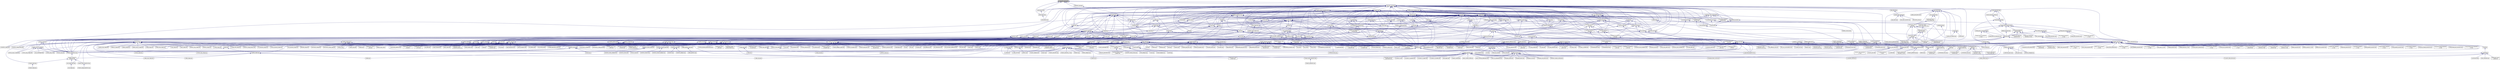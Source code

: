 digraph "is_execution_policy.hpp"
{
  edge [fontname="Helvetica",fontsize="10",labelfontname="Helvetica",labelfontsize="10"];
  node [fontname="Helvetica",fontsize="10",shape=record];
  Node21 [label="is_execution_policy.hpp",height=0.2,width=0.4,color="black", fillcolor="grey75", style="filled", fontcolor="black"];
  Node21 -> Node22 [dir="back",color="midnightblue",fontsize="10",style="solid",fontname="Helvetica"];
  Node22 [label="spmd_block.hpp",height=0.2,width=0.4,color="black", fillcolor="white", style="filled",URL="$d7/d72/lcos_2local_2spmd__block_8hpp.html"];
  Node22 -> Node23 [dir="back",color="midnightblue",fontsize="10",style="solid",fontname="Helvetica"];
  Node23 [label="spmd_block.hpp",height=0.2,width=0.4,color="black", fillcolor="white", style="filled",URL="$d0/d37/parallel_2spmd__block_8hpp.html"];
  Node23 -> Node24 [dir="back",color="midnightblue",fontsize="10",style="solid",fontname="Helvetica"];
  Node24 [label="spmd_block.cpp",height=0.2,width=0.4,color="black", fillcolor="white", style="filled",URL="$d7/dbf/spmd__block_8cpp.html"];
  Node21 -> Node25 [dir="back",color="midnightblue",fontsize="10",style="solid",fontname="Helvetica"];
  Node25 [label="execution_policy.hpp",height=0.2,width=0.4,color="black", fillcolor="white", style="filled",URL="$d4/d36/execution__policy_8hpp.html"];
  Node25 -> Node26 [dir="back",color="midnightblue",fontsize="10",style="solid",fontname="Helvetica"];
  Node26 [label="block_allocator.hpp",height=0.2,width=0.4,color="black", fillcolor="white", style="filled",URL="$d9/d7a/block__allocator_8hpp.html"];
  Node26 -> Node27 [dir="back",color="midnightblue",fontsize="10",style="solid",fontname="Helvetica"];
  Node27 [label="host.hpp",height=0.2,width=0.4,color="black", fillcolor="white", style="filled",URL="$dd/d78/host_8hpp.html"];
  Node27 -> Node28 [dir="back",color="midnightblue",fontsize="10",style="solid",fontname="Helvetica"];
  Node28 [label="compute.hpp",height=0.2,width=0.4,color="black", fillcolor="white", style="filled",URL="$df/dd0/compute_8hpp.html"];
  Node28 -> Node29 [dir="back",color="midnightblue",fontsize="10",style="solid",fontname="Helvetica"];
  Node29 [label="cublas_matmul.cpp",height=0.2,width=0.4,color="black", fillcolor="white", style="filled",URL="$dd/d84/cublas__matmul_8cpp.html"];
  Node28 -> Node30 [dir="back",color="midnightblue",fontsize="10",style="solid",fontname="Helvetica"];
  Node30 [label="synchronize.cpp",height=0.2,width=0.4,color="black", fillcolor="white", style="filled",URL="$da/da2/synchronize_8cpp.html"];
  Node28 -> Node31 [dir="back",color="midnightblue",fontsize="10",style="solid",fontname="Helvetica"];
  Node31 [label="stream.cpp",height=0.2,width=0.4,color="black", fillcolor="white", style="filled",URL="$da/d5f/stream_8cpp.html"];
  Node28 -> Node32 [dir="back",color="midnightblue",fontsize="10",style="solid",fontname="Helvetica"];
  Node32 [label="for_each_value_proxy.cpp",height=0.2,width=0.4,color="black", fillcolor="white", style="filled",URL="$d1/d78/for__each__value__proxy_8cpp.html"];
  Node28 -> Node33 [dir="back",color="midnightblue",fontsize="10",style="solid",fontname="Helvetica"];
  Node33 [label="block_allocator.cpp",height=0.2,width=0.4,color="black", fillcolor="white", style="filled",URL="$dc/d4a/block__allocator_8cpp.html"];
  Node28 -> Node34 [dir="back",color="midnightblue",fontsize="10",style="solid",fontname="Helvetica"];
  Node34 [label="partitioned_vector\l_target.cpp",height=0.2,width=0.4,color="black", fillcolor="white", style="filled",URL="$d9/dd1/partitioned__vector__target_8cpp.html"];
  Node25 -> Node35 [dir="back",color="midnightblue",fontsize="10",style="solid",fontname="Helvetica"];
  Node35 [label="parallel_execution\l_policy.hpp",height=0.2,width=0.4,color="black", fillcolor="white", style="filled",URL="$d5/ddf/parallel__execution__policy_8hpp.html"];
  Node35 -> Node36 [dir="back",color="midnightblue",fontsize="10",style="solid",fontname="Helvetica"];
  Node36 [label="test_utils.hpp",height=0.2,width=0.4,color="black", fillcolor="white", style="filled",URL="$d2/d18/performance_2parallel__algorithms_2local_2test__utils_8hpp.html"];
  Node36 -> Node37 [dir="back",color="midnightblue",fontsize="10",style="solid",fontname="Helvetica"];
  Node37 [label="benchmark_merge.cpp",height=0.2,width=0.4,color="black", fillcolor="white", style="filled",URL="$dd/d49/benchmark__merge_8cpp.html"];
  Node36 -> Node38 [dir="back",color="midnightblue",fontsize="10",style="solid",fontname="Helvetica"];
  Node38 [label="benchmark_partition.cpp",height=0.2,width=0.4,color="black", fillcolor="white", style="filled",URL="$d9/d88/benchmark__partition_8cpp.html"];
  Node36 -> Node39 [dir="back",color="midnightblue",fontsize="10",style="solid",fontname="Helvetica"];
  Node39 [label="benchmark_partition\l_copy.cpp",height=0.2,width=0.4,color="black", fillcolor="white", style="filled",URL="$d3/d0e/benchmark__partition__copy_8cpp.html"];
  Node36 -> Node40 [dir="back",color="midnightblue",fontsize="10",style="solid",fontname="Helvetica"];
  Node40 [label="benchmark_unique_copy.cpp",height=0.2,width=0.4,color="black", fillcolor="white", style="filled",URL="$d9/d53/benchmark__unique__copy_8cpp.html"];
  Node35 -> Node41 [dir="back",color="midnightblue",fontsize="10",style="solid",fontname="Helvetica"];
  Node41 [label="test_utils.hpp",height=0.2,width=0.4,color="black", fillcolor="white", style="filled",URL="$d5/d53/unit_2parallel_2algorithms_2test__utils_8hpp.html"];
  Node41 -> Node42 [dir="back",color="midnightblue",fontsize="10",style="solid",fontname="Helvetica"];
  Node42 [label="adjacentdifference.cpp",height=0.2,width=0.4,color="black", fillcolor="white", style="filled",URL="$d5/df0/adjacentdifference_8cpp.html"];
  Node41 -> Node43 [dir="back",color="midnightblue",fontsize="10",style="solid",fontname="Helvetica"];
  Node43 [label="adjacentdifference\l_bad_alloc.cpp",height=0.2,width=0.4,color="black", fillcolor="white", style="filled",URL="$d8/d95/adjacentdifference__bad__alloc_8cpp.html"];
  Node41 -> Node44 [dir="back",color="midnightblue",fontsize="10",style="solid",fontname="Helvetica"];
  Node44 [label="adjacentdifference\l_exception.cpp",height=0.2,width=0.4,color="black", fillcolor="white", style="filled",URL="$d8/d0b/adjacentdifference__exception_8cpp.html"];
  Node41 -> Node45 [dir="back",color="midnightblue",fontsize="10",style="solid",fontname="Helvetica"];
  Node45 [label="adjacentfind.cpp",height=0.2,width=0.4,color="black", fillcolor="white", style="filled",URL="$d2/d99/adjacentfind_8cpp.html"];
  Node41 -> Node46 [dir="back",color="midnightblue",fontsize="10",style="solid",fontname="Helvetica"];
  Node46 [label="adjacentfind_bad_alloc.cpp",height=0.2,width=0.4,color="black", fillcolor="white", style="filled",URL="$d3/d2a/adjacentfind__bad__alloc_8cpp.html"];
  Node41 -> Node47 [dir="back",color="midnightblue",fontsize="10",style="solid",fontname="Helvetica"];
  Node47 [label="adjacentfind_binary.cpp",height=0.2,width=0.4,color="black", fillcolor="white", style="filled",URL="$d3/db1/adjacentfind__binary_8cpp.html"];
  Node41 -> Node48 [dir="back",color="midnightblue",fontsize="10",style="solid",fontname="Helvetica"];
  Node48 [label="adjacentfind_binary\l_bad_alloc.cpp",height=0.2,width=0.4,color="black", fillcolor="white", style="filled",URL="$d6/d81/adjacentfind__binary__bad__alloc_8cpp.html"];
  Node41 -> Node49 [dir="back",color="midnightblue",fontsize="10",style="solid",fontname="Helvetica"];
  Node49 [label="adjacentfind_binary\l_exception.cpp",height=0.2,width=0.4,color="black", fillcolor="white", style="filled",URL="$d8/da8/adjacentfind__binary__exception_8cpp.html"];
  Node41 -> Node50 [dir="back",color="midnightblue",fontsize="10",style="solid",fontname="Helvetica"];
  Node50 [label="adjacentfind_exception.cpp",height=0.2,width=0.4,color="black", fillcolor="white", style="filled",URL="$de/d40/adjacentfind__exception_8cpp.html"];
  Node41 -> Node51 [dir="back",color="midnightblue",fontsize="10",style="solid",fontname="Helvetica"];
  Node51 [label="all_of.cpp",height=0.2,width=0.4,color="black", fillcolor="white", style="filled",URL="$db/d88/all__of_8cpp.html"];
  Node41 -> Node52 [dir="back",color="midnightblue",fontsize="10",style="solid",fontname="Helvetica"];
  Node52 [label="any_of.cpp",height=0.2,width=0.4,color="black", fillcolor="white", style="filled",URL="$d8/d5d/any__of_8cpp.html"];
  Node41 -> Node53 [dir="back",color="midnightblue",fontsize="10",style="solid",fontname="Helvetica"];
  Node53 [label="copy.cpp",height=0.2,width=0.4,color="black", fillcolor="white", style="filled",URL="$d9/d54/copy_8cpp.html"];
  Node41 -> Node54 [dir="back",color="midnightblue",fontsize="10",style="solid",fontname="Helvetica"];
  Node54 [label="copyif_bad_alloc.cpp",height=0.2,width=0.4,color="black", fillcolor="white", style="filled",URL="$d0/ddd/copyif__bad__alloc_8cpp.html"];
  Node41 -> Node55 [dir="back",color="midnightblue",fontsize="10",style="solid",fontname="Helvetica"];
  Node55 [label="copyif_exception.cpp",height=0.2,width=0.4,color="black", fillcolor="white", style="filled",URL="$dc/d81/copyif__exception_8cpp.html"];
  Node41 -> Node56 [dir="back",color="midnightblue",fontsize="10",style="solid",fontname="Helvetica"];
  Node56 [label="copyif_forward.cpp",height=0.2,width=0.4,color="black", fillcolor="white", style="filled",URL="$d3/d04/copyif__forward_8cpp.html"];
  Node41 -> Node57 [dir="back",color="midnightblue",fontsize="10",style="solid",fontname="Helvetica"];
  Node57 [label="copyif_input.cpp",height=0.2,width=0.4,color="black", fillcolor="white", style="filled",URL="$d5/d41/copyif__input_8cpp.html"];
  Node41 -> Node58 [dir="back",color="midnightblue",fontsize="10",style="solid",fontname="Helvetica"];
  Node58 [label="copyif_random.cpp",height=0.2,width=0.4,color="black", fillcolor="white", style="filled",URL="$dc/d22/copyif__random_8cpp.html"];
  Node41 -> Node59 [dir="back",color="midnightblue",fontsize="10",style="solid",fontname="Helvetica"];
  Node59 [label="copyn.cpp",height=0.2,width=0.4,color="black", fillcolor="white", style="filled",URL="$d3/d44/copyn_8cpp.html"];
  Node41 -> Node60 [dir="back",color="midnightblue",fontsize="10",style="solid",fontname="Helvetica"];
  Node60 [label="count_tests.hpp",height=0.2,width=0.4,color="black", fillcolor="white", style="filled",URL="$de/d3a/count__tests_8hpp.html"];
  Node60 -> Node61 [dir="back",color="midnightblue",fontsize="10",style="solid",fontname="Helvetica"];
  Node61 [label="count.cpp",height=0.2,width=0.4,color="black", fillcolor="white", style="filled",URL="$d3/d01/count_8cpp.html"];
  Node60 -> Node62 [dir="back",color="midnightblue",fontsize="10",style="solid",fontname="Helvetica"];
  Node62 [label="count_datapar.cpp",height=0.2,width=0.4,color="black", fillcolor="white", style="filled",URL="$d6/d38/count__datapar_8cpp.html"];
  Node41 -> Node63 [dir="back",color="midnightblue",fontsize="10",style="solid",fontname="Helvetica"];
  Node63 [label="countif_tests.hpp",height=0.2,width=0.4,color="black", fillcolor="white", style="filled",URL="$d4/da4/countif__tests_8hpp.html"];
  Node63 -> Node64 [dir="back",color="midnightblue",fontsize="10",style="solid",fontname="Helvetica"];
  Node64 [label="countif.cpp",height=0.2,width=0.4,color="black", fillcolor="white", style="filled",URL="$d9/df1/countif_8cpp.html"];
  Node63 -> Node65 [dir="back",color="midnightblue",fontsize="10",style="solid",fontname="Helvetica"];
  Node65 [label="countif_datapar.cpp",height=0.2,width=0.4,color="black", fillcolor="white", style="filled",URL="$dc/d0b/countif__datapar_8cpp.html"];
  Node41 -> Node66 [dir="back",color="midnightblue",fontsize="10",style="solid",fontname="Helvetica"];
  Node66 [label="destroy_tests.hpp",height=0.2,width=0.4,color="black", fillcolor="white", style="filled",URL="$db/d13/destroy__tests_8hpp.html"];
  Node66 -> Node67 [dir="back",color="midnightblue",fontsize="10",style="solid",fontname="Helvetica"];
  Node67 [label="destroy.cpp",height=0.2,width=0.4,color="black", fillcolor="white", style="filled",URL="$dd/d93/destroy_8cpp.html"];
  Node41 -> Node68 [dir="back",color="midnightblue",fontsize="10",style="solid",fontname="Helvetica"];
  Node68 [label="destroyn.cpp",height=0.2,width=0.4,color="black", fillcolor="white", style="filled",URL="$de/dbc/destroyn_8cpp.html"];
  Node41 -> Node69 [dir="back",color="midnightblue",fontsize="10",style="solid",fontname="Helvetica"];
  Node69 [label="equal.cpp",height=0.2,width=0.4,color="black", fillcolor="white", style="filled",URL="$df/d99/equal_8cpp.html"];
  Node41 -> Node70 [dir="back",color="midnightblue",fontsize="10",style="solid",fontname="Helvetica"];
  Node70 [label="equal_binary.cpp",height=0.2,width=0.4,color="black", fillcolor="white", style="filled",URL="$d2/ddd/equal__binary_8cpp.html"];
  Node41 -> Node71 [dir="back",color="midnightblue",fontsize="10",style="solid",fontname="Helvetica"];
  Node71 [label="exclusive_scan.cpp",height=0.2,width=0.4,color="black", fillcolor="white", style="filled",URL="$dc/dd7/exclusive__scan_8cpp.html"];
  Node41 -> Node72 [dir="back",color="midnightblue",fontsize="10",style="solid",fontname="Helvetica"];
  Node72 [label="exclusive_scan2.cpp",height=0.2,width=0.4,color="black", fillcolor="white", style="filled",URL="$dc/dc7/exclusive__scan2_8cpp.html"];
  Node41 -> Node73 [dir="back",color="midnightblue",fontsize="10",style="solid",fontname="Helvetica"];
  Node73 [label="exclusive_scan_bad\l_alloc.cpp",height=0.2,width=0.4,color="black", fillcolor="white", style="filled",URL="$d5/ded/exclusive__scan__bad__alloc_8cpp.html"];
  Node41 -> Node74 [dir="back",color="midnightblue",fontsize="10",style="solid",fontname="Helvetica"];
  Node74 [label="exclusive_scan_exception.cpp",height=0.2,width=0.4,color="black", fillcolor="white", style="filled",URL="$d1/d9b/exclusive__scan__exception_8cpp.html"];
  Node41 -> Node75 [dir="back",color="midnightblue",fontsize="10",style="solid",fontname="Helvetica"];
  Node75 [label="exclusive_scan_validate.cpp",height=0.2,width=0.4,color="black", fillcolor="white", style="filled",URL="$df/d8d/exclusive__scan__validate_8cpp.html"];
  Node41 -> Node76 [dir="back",color="midnightblue",fontsize="10",style="solid",fontname="Helvetica"];
  Node76 [label="fill.cpp",height=0.2,width=0.4,color="black", fillcolor="white", style="filled",URL="$db/df9/fill_8cpp.html"];
  Node41 -> Node77 [dir="back",color="midnightblue",fontsize="10",style="solid",fontname="Helvetica"];
  Node77 [label="filln.cpp",height=0.2,width=0.4,color="black", fillcolor="white", style="filled",URL="$d7/df6/filln_8cpp.html"];
  Node41 -> Node78 [dir="back",color="midnightblue",fontsize="10",style="solid",fontname="Helvetica"];
  Node78 [label="find.cpp",height=0.2,width=0.4,color="black", fillcolor="white", style="filled",URL="$d4/dfc/find_8cpp.html"];
  Node41 -> Node79 [dir="back",color="midnightblue",fontsize="10",style="solid",fontname="Helvetica"];
  Node79 [label="findend.cpp",height=0.2,width=0.4,color="black", fillcolor="white", style="filled",URL="$de/d27/findend_8cpp.html"];
  Node41 -> Node80 [dir="back",color="midnightblue",fontsize="10",style="solid",fontname="Helvetica"];
  Node80 [label="findfirstof.cpp",height=0.2,width=0.4,color="black", fillcolor="white", style="filled",URL="$da/d85/findfirstof_8cpp.html"];
  Node41 -> Node81 [dir="back",color="midnightblue",fontsize="10",style="solid",fontname="Helvetica"];
  Node81 [label="findfirstof_binary.cpp",height=0.2,width=0.4,color="black", fillcolor="white", style="filled",URL="$db/da2/findfirstof__binary_8cpp.html"];
  Node41 -> Node82 [dir="back",color="midnightblue",fontsize="10",style="solid",fontname="Helvetica"];
  Node82 [label="findif.cpp",height=0.2,width=0.4,color="black", fillcolor="white", style="filled",URL="$d4/d38/findif_8cpp.html"];
  Node41 -> Node83 [dir="back",color="midnightblue",fontsize="10",style="solid",fontname="Helvetica"];
  Node83 [label="findifnot.cpp",height=0.2,width=0.4,color="black", fillcolor="white", style="filled",URL="$dd/df5/findifnot_8cpp.html"];
  Node41 -> Node84 [dir="back",color="midnightblue",fontsize="10",style="solid",fontname="Helvetica"];
  Node84 [label="findifnot_bad_alloc.cpp",height=0.2,width=0.4,color="black", fillcolor="white", style="filled",URL="$df/de4/findifnot__bad__alloc_8cpp.html"];
  Node41 -> Node85 [dir="back",color="midnightblue",fontsize="10",style="solid",fontname="Helvetica"];
  Node85 [label="findifnot_exception.cpp",height=0.2,width=0.4,color="black", fillcolor="white", style="filled",URL="$dc/d17/findifnot__exception_8cpp.html"];
  Node41 -> Node86 [dir="back",color="midnightblue",fontsize="10",style="solid",fontname="Helvetica"];
  Node86 [label="for_loop.cpp",height=0.2,width=0.4,color="black", fillcolor="white", style="filled",URL="$de/d62/for__loop_8cpp.html"];
  Node41 -> Node87 [dir="back",color="midnightblue",fontsize="10",style="solid",fontname="Helvetica"];
  Node87 [label="for_loop_induction.cpp",height=0.2,width=0.4,color="black", fillcolor="white", style="filled",URL="$dc/d69/for__loop__induction_8cpp.html"];
  Node41 -> Node88 [dir="back",color="midnightblue",fontsize="10",style="solid",fontname="Helvetica"];
  Node88 [label="for_loop_induction\l_async.cpp",height=0.2,width=0.4,color="black", fillcolor="white", style="filled",URL="$d6/dc7/for__loop__induction__async_8cpp.html"];
  Node41 -> Node89 [dir="back",color="midnightblue",fontsize="10",style="solid",fontname="Helvetica"];
  Node89 [label="for_loop_n.cpp",height=0.2,width=0.4,color="black", fillcolor="white", style="filled",URL="$de/da4/for__loop__n_8cpp.html"];
  Node41 -> Node90 [dir="back",color="midnightblue",fontsize="10",style="solid",fontname="Helvetica"];
  Node90 [label="for_loop_n_strided.cpp",height=0.2,width=0.4,color="black", fillcolor="white", style="filled",URL="$d8/d8f/for__loop__n__strided_8cpp.html"];
  Node41 -> Node91 [dir="back",color="midnightblue",fontsize="10",style="solid",fontname="Helvetica"];
  Node91 [label="for_loop_reduction.cpp",height=0.2,width=0.4,color="black", fillcolor="white", style="filled",URL="$d9/dcb/for__loop__reduction_8cpp.html"];
  Node41 -> Node92 [dir="back",color="midnightblue",fontsize="10",style="solid",fontname="Helvetica"];
  Node92 [label="for_loop_reduction\l_async.cpp",height=0.2,width=0.4,color="black", fillcolor="white", style="filled",URL="$d8/dfb/for__loop__reduction__async_8cpp.html"];
  Node41 -> Node93 [dir="back",color="midnightblue",fontsize="10",style="solid",fontname="Helvetica"];
  Node93 [label="for_loop_strided.cpp",height=0.2,width=0.4,color="black", fillcolor="white", style="filled",URL="$d1/d10/for__loop__strided_8cpp.html"];
  Node41 -> Node94 [dir="back",color="midnightblue",fontsize="10",style="solid",fontname="Helvetica"];
  Node94 [label="foreach_tests.hpp",height=0.2,width=0.4,color="black", fillcolor="white", style="filled",URL="$d4/d2c/algorithms_2foreach__tests_8hpp.html"];
  Node94 -> Node95 [dir="back",color="midnightblue",fontsize="10",style="solid",fontname="Helvetica"];
  Node95 [label="foreach.cpp",height=0.2,width=0.4,color="black", fillcolor="white", style="filled",URL="$d1/d33/foreach_8cpp.html"];
  Node94 -> Node96 [dir="back",color="midnightblue",fontsize="10",style="solid",fontname="Helvetica"];
  Node96 [label="foreach_executors.cpp",height=0.2,width=0.4,color="black", fillcolor="white", style="filled",URL="$d3/d54/foreach__executors_8cpp.html"];
  Node94 -> Node97 [dir="back",color="midnightblue",fontsize="10",style="solid",fontname="Helvetica"];
  Node97 [label="foreach_executors_v1.cpp",height=0.2,width=0.4,color="black", fillcolor="white", style="filled",URL="$dd/dda/foreach__executors__v1_8cpp.html"];
  Node94 -> Node98 [dir="back",color="midnightblue",fontsize="10",style="solid",fontname="Helvetica"];
  Node98 [label="foreachn.cpp",height=0.2,width=0.4,color="black", fillcolor="white", style="filled",URL="$d3/d1b/foreachn_8cpp.html"];
  Node94 -> Node99 [dir="back",color="midnightblue",fontsize="10",style="solid",fontname="Helvetica"];
  Node99 [label="foreach_datapar.cpp",height=0.2,width=0.4,color="black", fillcolor="white", style="filled",URL="$da/dfb/foreach__datapar_8cpp.html"];
  Node94 -> Node100 [dir="back",color="midnightblue",fontsize="10",style="solid",fontname="Helvetica"];
  Node100 [label="foreachn_datapar.cpp",height=0.2,width=0.4,color="black", fillcolor="white", style="filled",URL="$d3/ddd/foreachn__datapar_8cpp.html"];
  Node94 -> Node101 [dir="back",color="midnightblue",fontsize="10",style="solid",fontname="Helvetica"];
  Node101 [label="executor_parameters.cpp",height=0.2,width=0.4,color="black", fillcolor="white", style="filled",URL="$dc/d90/executor__parameters_8cpp.html"];
  Node94 -> Node102 [dir="back",color="midnightblue",fontsize="10",style="solid",fontname="Helvetica"];
  Node102 [label="executor_parameters\l_timer_hooks.cpp",height=0.2,width=0.4,color="black", fillcolor="white", style="filled",URL="$d4/d85/executor__parameters__timer__hooks_8cpp.html"];
  Node94 -> Node103 [dir="back",color="midnightblue",fontsize="10",style="solid",fontname="Helvetica"];
  Node103 [label="persistent_executor\l_parameters.cpp",height=0.2,width=0.4,color="black", fillcolor="white", style="filled",URL="$db/d9b/persistent__executor__parameters_8cpp.html"];
  Node41 -> Node104 [dir="back",color="midnightblue",fontsize="10",style="solid",fontname="Helvetica"];
  Node104 [label="foreach_tests_prefetching.hpp",height=0.2,width=0.4,color="black", fillcolor="white", style="filled",URL="$de/d0e/foreach__tests__prefetching_8hpp.html"];
  Node104 -> Node105 [dir="back",color="midnightblue",fontsize="10",style="solid",fontname="Helvetica"];
  Node105 [label="foreach_prefetching.cpp",height=0.2,width=0.4,color="black", fillcolor="white", style="filled",URL="$d4/df0/foreach__prefetching_8cpp.html"];
  Node104 -> Node106 [dir="back",color="midnightblue",fontsize="10",style="solid",fontname="Helvetica"];
  Node106 [label="foreach_prefetching\l_executors_v1.cpp",height=0.2,width=0.4,color="black", fillcolor="white", style="filled",URL="$dd/d50/foreach__prefetching__executors__v1_8cpp.html"];
  Node41 -> Node107 [dir="back",color="midnightblue",fontsize="10",style="solid",fontname="Helvetica"];
  Node107 [label="foreach_tests_projection.hpp",height=0.2,width=0.4,color="black", fillcolor="white", style="filled",URL="$dd/d98/algorithms_2foreach__tests__projection_8hpp.html"];
  Node107 -> Node108 [dir="back",color="midnightblue",fontsize="10",style="solid",fontname="Helvetica"];
  Node108 [label="foreach_projection.cpp",height=0.2,width=0.4,color="black", fillcolor="white", style="filled",URL="$d3/d3e/foreach__projection_8cpp.html"];
  Node41 -> Node109 [dir="back",color="midnightblue",fontsize="10",style="solid",fontname="Helvetica"];
  Node109 [label="foreachn_bad_alloc.cpp",height=0.2,width=0.4,color="black", fillcolor="white", style="filled",URL="$dc/dad/foreachn__bad__alloc_8cpp.html"];
  Node41 -> Node110 [dir="back",color="midnightblue",fontsize="10",style="solid",fontname="Helvetica"];
  Node110 [label="foreachn_exception.cpp",height=0.2,width=0.4,color="black", fillcolor="white", style="filled",URL="$d7/d9a/foreachn__exception_8cpp.html"];
  Node41 -> Node111 [dir="back",color="midnightblue",fontsize="10",style="solid",fontname="Helvetica"];
  Node111 [label="foreachn_projection.cpp",height=0.2,width=0.4,color="black", fillcolor="white", style="filled",URL="$db/deb/foreachn__projection_8cpp.html"];
  Node41 -> Node112 [dir="back",color="midnightblue",fontsize="10",style="solid",fontname="Helvetica"];
  Node112 [label="foreachn_projection\l_bad_alloc.cpp",height=0.2,width=0.4,color="black", fillcolor="white", style="filled",URL="$dc/d8d/foreachn__projection__bad__alloc_8cpp.html"];
  Node41 -> Node113 [dir="back",color="midnightblue",fontsize="10",style="solid",fontname="Helvetica"];
  Node113 [label="foreachn_projection\l_exception.cpp",height=0.2,width=0.4,color="black", fillcolor="white", style="filled",URL="$db/df7/foreachn__projection__exception_8cpp.html"];
  Node41 -> Node114 [dir="back",color="midnightblue",fontsize="10",style="solid",fontname="Helvetica"];
  Node114 [label="generate.cpp",height=0.2,width=0.4,color="black", fillcolor="white", style="filled",URL="$d4/da7/generate_8cpp.html"];
  Node41 -> Node115 [dir="back",color="midnightblue",fontsize="10",style="solid",fontname="Helvetica"];
  Node115 [label="generaten.cpp",height=0.2,width=0.4,color="black", fillcolor="white", style="filled",URL="$d6/dd4/generaten_8cpp.html"];
  Node41 -> Node116 [dir="back",color="midnightblue",fontsize="10",style="solid",fontname="Helvetica"];
  Node116 [label="includes.cpp",height=0.2,width=0.4,color="black", fillcolor="white", style="filled",URL="$dc/d10/includes_8cpp.html"];
  Node41 -> Node117 [dir="back",color="midnightblue",fontsize="10",style="solid",fontname="Helvetica"];
  Node117 [label="inclusive_scan_tests.hpp",height=0.2,width=0.4,color="black", fillcolor="white", style="filled",URL="$d1/d1e/inclusive__scan__tests_8hpp.html"];
  Node117 -> Node118 [dir="back",color="midnightblue",fontsize="10",style="solid",fontname="Helvetica"];
  Node118 [label="inclusive_scan.cpp",height=0.2,width=0.4,color="black", fillcolor="white", style="filled",URL="$d4/d31/inclusive__scan_8cpp.html"];
  Node117 -> Node119 [dir="back",color="midnightblue",fontsize="10",style="solid",fontname="Helvetica"];
  Node119 [label="inclusive_scan_executors\l_v1.cpp",height=0.2,width=0.4,color="black", fillcolor="white", style="filled",URL="$da/dda/inclusive__scan__executors__v1_8cpp.html"];
  Node41 -> Node120 [dir="back",color="midnightblue",fontsize="10",style="solid",fontname="Helvetica"];
  Node120 [label="is_heap_tests.hpp",height=0.2,width=0.4,color="black", fillcolor="white", style="filled",URL="$d7/ddd/is__heap__tests_8hpp.html"];
  Node120 -> Node121 [dir="back",color="midnightblue",fontsize="10",style="solid",fontname="Helvetica"];
  Node121 [label="is_heap.cpp",height=0.2,width=0.4,color="black", fillcolor="white", style="filled",URL="$d1/d1e/is__heap_8cpp.html"];
  Node120 -> Node122 [dir="back",color="midnightblue",fontsize="10",style="solid",fontname="Helvetica"];
  Node122 [label="is_heap_until.cpp",height=0.2,width=0.4,color="black", fillcolor="white", style="filled",URL="$dd/d28/is__heap__until_8cpp.html"];
  Node41 -> Node121 [dir="back",color="midnightblue",fontsize="10",style="solid",fontname="Helvetica"];
  Node41 -> Node122 [dir="back",color="midnightblue",fontsize="10",style="solid",fontname="Helvetica"];
  Node41 -> Node123 [dir="back",color="midnightblue",fontsize="10",style="solid",fontname="Helvetica"];
  Node123 [label="is_partitioned.cpp",height=0.2,width=0.4,color="black", fillcolor="white", style="filled",URL="$df/d07/is__partitioned_8cpp.html"];
  Node41 -> Node124 [dir="back",color="midnightblue",fontsize="10",style="solid",fontname="Helvetica"];
  Node124 [label="is_sorted_tests.hpp",height=0.2,width=0.4,color="black", fillcolor="white", style="filled",URL="$d7/d7f/is__sorted__tests_8hpp.html"];
  Node124 -> Node125 [dir="back",color="midnightblue",fontsize="10",style="solid",fontname="Helvetica"];
  Node125 [label="is_sorted.cpp",height=0.2,width=0.4,color="black", fillcolor="white", style="filled",URL="$df/d8f/is__sorted_8cpp.html"];
  Node124 -> Node126 [dir="back",color="midnightblue",fontsize="10",style="solid",fontname="Helvetica"];
  Node126 [label="is_sorted_executors\l_v1.cpp",height=0.2,width=0.4,color="black", fillcolor="white", style="filled",URL="$d1/d98/is__sorted__executors__v1_8cpp.html"];
  Node41 -> Node127 [dir="back",color="midnightblue",fontsize="10",style="solid",fontname="Helvetica"];
  Node127 [label="is_sorted_until.cpp",height=0.2,width=0.4,color="black", fillcolor="white", style="filled",URL="$d0/d1b/is__sorted__until_8cpp.html"];
  Node41 -> Node128 [dir="back",color="midnightblue",fontsize="10",style="solid",fontname="Helvetica"];
  Node128 [label="lexicographical_compare.cpp",height=0.2,width=0.4,color="black", fillcolor="white", style="filled",URL="$dd/de6/lexicographical__compare_8cpp.html"];
  Node41 -> Node129 [dir="back",color="midnightblue",fontsize="10",style="solid",fontname="Helvetica"];
  Node129 [label="max_element.cpp",height=0.2,width=0.4,color="black", fillcolor="white", style="filled",URL="$d4/d10/max__element_8cpp.html"];
  Node41 -> Node130 [dir="back",color="midnightblue",fontsize="10",style="solid",fontname="Helvetica"];
  Node130 [label="merge_tests.hpp",height=0.2,width=0.4,color="black", fillcolor="white", style="filled",URL="$dc/d10/merge__tests_8hpp.html"];
  Node130 -> Node131 [dir="back",color="midnightblue",fontsize="10",style="solid",fontname="Helvetica"];
  Node131 [label="merge.cpp",height=0.2,width=0.4,color="black", fillcolor="white", style="filled",URL="$d1/da4/merge_8cpp.html"];
  Node41 -> Node131 [dir="back",color="midnightblue",fontsize="10",style="solid",fontname="Helvetica"];
  Node41 -> Node132 [dir="back",color="midnightblue",fontsize="10",style="solid",fontname="Helvetica"];
  Node132 [label="min_element.cpp",height=0.2,width=0.4,color="black", fillcolor="white", style="filled",URL="$d3/dab/min__element_8cpp.html"];
  Node41 -> Node133 [dir="back",color="midnightblue",fontsize="10",style="solid",fontname="Helvetica"];
  Node133 [label="minmax_element.cpp",height=0.2,width=0.4,color="black", fillcolor="white", style="filled",URL="$da/df0/minmax__element_8cpp.html"];
  Node41 -> Node134 [dir="back",color="midnightblue",fontsize="10",style="solid",fontname="Helvetica"];
  Node134 [label="mismatch.cpp",height=0.2,width=0.4,color="black", fillcolor="white", style="filled",URL="$da/d76/mismatch_8cpp.html"];
  Node41 -> Node135 [dir="back",color="midnightblue",fontsize="10",style="solid",fontname="Helvetica"];
  Node135 [label="mismatch_binary.cpp",height=0.2,width=0.4,color="black", fillcolor="white", style="filled",URL="$d0/d8b/mismatch__binary_8cpp.html"];
  Node41 -> Node136 [dir="back",color="midnightblue",fontsize="10",style="solid",fontname="Helvetica"];
  Node136 [label="move.cpp",height=0.2,width=0.4,color="black", fillcolor="white", style="filled",URL="$d5/d5f/move_8cpp.html"];
  Node41 -> Node137 [dir="back",color="midnightblue",fontsize="10",style="solid",fontname="Helvetica"];
  Node137 [label="none_of.cpp",height=0.2,width=0.4,color="black", fillcolor="white", style="filled",URL="$de/d32/none__of_8cpp.html"];
  Node41 -> Node138 [dir="back",color="midnightblue",fontsize="10",style="solid",fontname="Helvetica"];
  Node138 [label="partition_tests.hpp",height=0.2,width=0.4,color="black", fillcolor="white", style="filled",URL="$df/dd8/partition__tests_8hpp.html"];
  Node138 -> Node139 [dir="back",color="midnightblue",fontsize="10",style="solid",fontname="Helvetica"];
  Node139 [label="partition.cpp",height=0.2,width=0.4,color="black", fillcolor="white", style="filled",URL="$d6/daf/tests_2unit_2parallel_2algorithms_2partition_8cpp.html"];
  Node41 -> Node139 [dir="back",color="midnightblue",fontsize="10",style="solid",fontname="Helvetica"];
  Node41 -> Node140 [dir="back",color="midnightblue",fontsize="10",style="solid",fontname="Helvetica"];
  Node140 [label="partition_copy_tests.hpp",height=0.2,width=0.4,color="black", fillcolor="white", style="filled",URL="$d9/dfa/partition__copy__tests_8hpp.html"];
  Node140 -> Node141 [dir="back",color="midnightblue",fontsize="10",style="solid",fontname="Helvetica"];
  Node141 [label="partition_copy.cpp",height=0.2,width=0.4,color="black", fillcolor="white", style="filled",URL="$d8/d61/partition__copy_8cpp.html"];
  Node41 -> Node141 [dir="back",color="midnightblue",fontsize="10",style="solid",fontname="Helvetica"];
  Node41 -> Node142 [dir="back",color="midnightblue",fontsize="10",style="solid",fontname="Helvetica"];
  Node142 [label="reduce_.cpp",height=0.2,width=0.4,color="black", fillcolor="white", style="filled",URL="$d5/d03/reduce___8cpp.html"];
  Node41 -> Node143 [dir="back",color="midnightblue",fontsize="10",style="solid",fontname="Helvetica"];
  Node143 [label="sort_tests.hpp",height=0.2,width=0.4,color="black", fillcolor="white", style="filled",URL="$d8/d97/sort__tests_8hpp.html"];
  Node143 -> Node144 [dir="back",color="midnightblue",fontsize="10",style="solid",fontname="Helvetica"];
  Node144 [label="reduce_by_key.cpp",height=0.2,width=0.4,color="black", fillcolor="white", style="filled",URL="$dd/dde/reduce__by__key_8cpp.html"];
  Node143 -> Node145 [dir="back",color="midnightblue",fontsize="10",style="solid",fontname="Helvetica"];
  Node145 [label="sort.cpp",height=0.2,width=0.4,color="black", fillcolor="white", style="filled",URL="$d3/d7c/sort_8cpp.html"];
  Node143 -> Node146 [dir="back",color="midnightblue",fontsize="10",style="solid",fontname="Helvetica"];
  Node146 [label="sort_by_key.cpp",height=0.2,width=0.4,color="black", fillcolor="white", style="filled",URL="$df/daa/sort__by__key_8cpp.html"];
  Node143 -> Node147 [dir="back",color="midnightblue",fontsize="10",style="solid",fontname="Helvetica"];
  Node147 [label="sort_exceptions.cpp",height=0.2,width=0.4,color="black", fillcolor="white", style="filled",URL="$dc/d28/sort__exceptions_8cpp.html"];
  Node41 -> Node148 [dir="back",color="midnightblue",fontsize="10",style="solid",fontname="Helvetica"];
  Node148 [label="remove_copy.cpp",height=0.2,width=0.4,color="black", fillcolor="white", style="filled",URL="$de/db8/remove__copy_8cpp.html"];
  Node41 -> Node149 [dir="back",color="midnightblue",fontsize="10",style="solid",fontname="Helvetica"];
  Node149 [label="remove_copy_if.cpp",height=0.2,width=0.4,color="black", fillcolor="white", style="filled",URL="$d1/d0f/remove__copy__if_8cpp.html"];
  Node41 -> Node150 [dir="back",color="midnightblue",fontsize="10",style="solid",fontname="Helvetica"];
  Node150 [label="replace.cpp",height=0.2,width=0.4,color="black", fillcolor="white", style="filled",URL="$d6/d96/replace_8cpp.html"];
  Node41 -> Node151 [dir="back",color="midnightblue",fontsize="10",style="solid",fontname="Helvetica"];
  Node151 [label="replace_copy.cpp",height=0.2,width=0.4,color="black", fillcolor="white", style="filled",URL="$da/d69/replace__copy_8cpp.html"];
  Node41 -> Node152 [dir="back",color="midnightblue",fontsize="10",style="solid",fontname="Helvetica"];
  Node152 [label="replace_copy_if.cpp",height=0.2,width=0.4,color="black", fillcolor="white", style="filled",URL="$d4/d1c/replace__copy__if_8cpp.html"];
  Node41 -> Node153 [dir="back",color="midnightblue",fontsize="10",style="solid",fontname="Helvetica"];
  Node153 [label="replace_if.cpp",height=0.2,width=0.4,color="black", fillcolor="white", style="filled",URL="$de/ded/replace__if_8cpp.html"];
  Node41 -> Node154 [dir="back",color="midnightblue",fontsize="10",style="solid",fontname="Helvetica"];
  Node154 [label="reverse.cpp",height=0.2,width=0.4,color="black", fillcolor="white", style="filled",URL="$d8/dc4/reverse_8cpp.html"];
  Node41 -> Node155 [dir="back",color="midnightblue",fontsize="10",style="solid",fontname="Helvetica"];
  Node155 [label="reverse_copy.cpp",height=0.2,width=0.4,color="black", fillcolor="white", style="filled",URL="$dd/d14/reverse__copy_8cpp.html"];
  Node41 -> Node156 [dir="back",color="midnightblue",fontsize="10",style="solid",fontname="Helvetica"];
  Node156 [label="rotate.cpp",height=0.2,width=0.4,color="black", fillcolor="white", style="filled",URL="$d7/d5d/rotate_8cpp.html"];
  Node41 -> Node157 [dir="back",color="midnightblue",fontsize="10",style="solid",fontname="Helvetica"];
  Node157 [label="rotate_copy.cpp",height=0.2,width=0.4,color="black", fillcolor="white", style="filled",URL="$da/d77/rotate__copy_8cpp.html"];
  Node41 -> Node158 [dir="back",color="midnightblue",fontsize="10",style="solid",fontname="Helvetica"];
  Node158 [label="search.cpp",height=0.2,width=0.4,color="black", fillcolor="white", style="filled",URL="$d9/def/search_8cpp.html"];
  Node41 -> Node159 [dir="back",color="midnightblue",fontsize="10",style="solid",fontname="Helvetica"];
  Node159 [label="searchn.cpp",height=0.2,width=0.4,color="black", fillcolor="white", style="filled",URL="$dc/dc5/searchn_8cpp.html"];
  Node41 -> Node160 [dir="back",color="midnightblue",fontsize="10",style="solid",fontname="Helvetica"];
  Node160 [label="set_difference.cpp",height=0.2,width=0.4,color="black", fillcolor="white", style="filled",URL="$d5/d98/set__difference_8cpp.html"];
  Node41 -> Node161 [dir="back",color="midnightblue",fontsize="10",style="solid",fontname="Helvetica"];
  Node161 [label="set_intersection.cpp",height=0.2,width=0.4,color="black", fillcolor="white", style="filled",URL="$dd/d83/set__intersection_8cpp.html"];
  Node41 -> Node162 [dir="back",color="midnightblue",fontsize="10",style="solid",fontname="Helvetica"];
  Node162 [label="set_symmetric_difference.cpp",height=0.2,width=0.4,color="black", fillcolor="white", style="filled",URL="$d4/d0c/set__symmetric__difference_8cpp.html"];
  Node41 -> Node163 [dir="back",color="midnightblue",fontsize="10",style="solid",fontname="Helvetica"];
  Node163 [label="set_union.cpp",height=0.2,width=0.4,color="black", fillcolor="white", style="filled",URL="$d7/d76/set__union_8cpp.html"];
  Node41 -> Node164 [dir="back",color="midnightblue",fontsize="10",style="solid",fontname="Helvetica"];
  Node164 [label="stable_partition_tests.hpp",height=0.2,width=0.4,color="black", fillcolor="white", style="filled",URL="$d0/d99/stable__partition__tests_8hpp.html"];
  Node164 -> Node165 [dir="back",color="midnightblue",fontsize="10",style="solid",fontname="Helvetica"];
  Node165 [label="stable_partition.cpp",height=0.2,width=0.4,color="black", fillcolor="white", style="filled",URL="$db/dcd/stable__partition_8cpp.html"];
  Node41 -> Node166 [dir="back",color="midnightblue",fontsize="10",style="solid",fontname="Helvetica"];
  Node166 [label="swapranges.cpp",height=0.2,width=0.4,color="black", fillcolor="white", style="filled",URL="$df/d4e/swapranges_8cpp.html"];
  Node41 -> Node167 [dir="back",color="midnightblue",fontsize="10",style="solid",fontname="Helvetica"];
  Node167 [label="transform_tests.hpp",height=0.2,width=0.4,color="black", fillcolor="white", style="filled",URL="$de/db6/transform__tests_8hpp.html"];
  Node167 -> Node168 [dir="back",color="midnightblue",fontsize="10",style="solid",fontname="Helvetica"];
  Node168 [label="transform.cpp",height=0.2,width=0.4,color="black", fillcolor="white", style="filled",URL="$d8/d8c/transform_8cpp.html"];
  Node167 -> Node169 [dir="back",color="midnightblue",fontsize="10",style="solid",fontname="Helvetica"];
  Node169 [label="transform_datapar.cpp",height=0.2,width=0.4,color="black", fillcolor="white", style="filled",URL="$da/df1/transform__datapar_8cpp.html"];
  Node41 -> Node170 [dir="back",color="midnightblue",fontsize="10",style="solid",fontname="Helvetica"];
  Node170 [label="transform_binary_tests.hpp",height=0.2,width=0.4,color="black", fillcolor="white", style="filled",URL="$dd/d5d/transform__binary__tests_8hpp.html"];
  Node170 -> Node171 [dir="back",color="midnightblue",fontsize="10",style="solid",fontname="Helvetica"];
  Node171 [label="transform_binary.cpp",height=0.2,width=0.4,color="black", fillcolor="white", style="filled",URL="$d1/d75/transform__binary_8cpp.html"];
  Node170 -> Node172 [dir="back",color="midnightblue",fontsize="10",style="solid",fontname="Helvetica"];
  Node172 [label="transform_binary_datapar.cpp",height=0.2,width=0.4,color="black", fillcolor="white", style="filled",URL="$d2/d77/transform__binary__datapar_8cpp.html"];
  Node41 -> Node173 [dir="back",color="midnightblue",fontsize="10",style="solid",fontname="Helvetica"];
  Node173 [label="transform_binary2_tests.hpp",height=0.2,width=0.4,color="black", fillcolor="white", style="filled",URL="$d7/dcc/transform__binary2__tests_8hpp.html"];
  Node173 -> Node174 [dir="back",color="midnightblue",fontsize="10",style="solid",fontname="Helvetica"];
  Node174 [label="transform_binary2.cpp",height=0.2,width=0.4,color="black", fillcolor="white", style="filled",URL="$d1/d5d/transform__binary2_8cpp.html"];
  Node173 -> Node175 [dir="back",color="midnightblue",fontsize="10",style="solid",fontname="Helvetica"];
  Node175 [label="transform_binary2_datapar.cpp",height=0.2,width=0.4,color="black", fillcolor="white", style="filled",URL="$d4/d76/transform__binary2__datapar_8cpp.html"];
  Node41 -> Node176 [dir="back",color="midnightblue",fontsize="10",style="solid",fontname="Helvetica"];
  Node176 [label="transform_exclusive\l_scan.cpp",height=0.2,width=0.4,color="black", fillcolor="white", style="filled",URL="$d0/d9c/transform__exclusive__scan_8cpp.html"];
  Node41 -> Node177 [dir="back",color="midnightblue",fontsize="10",style="solid",fontname="Helvetica"];
  Node177 [label="transform_inclusive\l_scan.cpp",height=0.2,width=0.4,color="black", fillcolor="white", style="filled",URL="$d0/d83/transform__inclusive__scan_8cpp.html"];
  Node41 -> Node178 [dir="back",color="midnightblue",fontsize="10",style="solid",fontname="Helvetica"];
  Node178 [label="transform_reduce.cpp",height=0.2,width=0.4,color="black", fillcolor="white", style="filled",URL="$dc/db9/transform__reduce_8cpp.html"];
  Node41 -> Node179 [dir="back",color="midnightblue",fontsize="10",style="solid",fontname="Helvetica"];
  Node179 [label="transform_reduce_binary\l_tests.hpp",height=0.2,width=0.4,color="black", fillcolor="white", style="filled",URL="$da/d3e/transform__reduce__binary__tests_8hpp.html"];
  Node179 -> Node180 [dir="back",color="midnightblue",fontsize="10",style="solid",fontname="Helvetica"];
  Node180 [label="transform_reduce_binary.cpp",height=0.2,width=0.4,color="black", fillcolor="white", style="filled",URL="$d2/db0/transform__reduce__binary_8cpp.html"];
  Node179 -> Node181 [dir="back",color="midnightblue",fontsize="10",style="solid",fontname="Helvetica"];
  Node181 [label="transform_reduce_binary\l_datapar.cpp",height=0.2,width=0.4,color="black", fillcolor="white", style="filled",URL="$d8/d42/transform__reduce__binary__datapar_8cpp.html"];
  Node41 -> Node182 [dir="back",color="midnightblue",fontsize="10",style="solid",fontname="Helvetica"];
  Node182 [label="transform_reduce_binary\l_bad_alloc.cpp",height=0.2,width=0.4,color="black", fillcolor="white", style="filled",URL="$d6/d34/transform__reduce__binary__bad__alloc_8cpp.html"];
  Node41 -> Node183 [dir="back",color="midnightblue",fontsize="10",style="solid",fontname="Helvetica"];
  Node183 [label="transform_reduce_binary\l_exception.cpp",height=0.2,width=0.4,color="black", fillcolor="white", style="filled",URL="$d0/d01/transform__reduce__binary__exception_8cpp.html"];
  Node41 -> Node184 [dir="back",color="midnightblue",fontsize="10",style="solid",fontname="Helvetica"];
  Node184 [label="uninitialized_copy\l_tests.hpp",height=0.2,width=0.4,color="black", fillcolor="white", style="filled",URL="$d4/dae/uninitialized__copy__tests_8hpp.html"];
  Node184 -> Node185 [dir="back",color="midnightblue",fontsize="10",style="solid",fontname="Helvetica"];
  Node185 [label="uninitialized_copy.cpp",height=0.2,width=0.4,color="black", fillcolor="white", style="filled",URL="$d7/d92/uninitialized__copy_8cpp.html"];
  Node184 -> Node186 [dir="back",color="midnightblue",fontsize="10",style="solid",fontname="Helvetica"];
  Node186 [label="uninitialized_copy\l_executors_v1.cpp",height=0.2,width=0.4,color="black", fillcolor="white", style="filled",URL="$da/d28/uninitialized__copy__executors__v1_8cpp.html"];
  Node41 -> Node187 [dir="back",color="midnightblue",fontsize="10",style="solid",fontname="Helvetica"];
  Node187 [label="uninitialized_copyn.cpp",height=0.2,width=0.4,color="black", fillcolor="white", style="filled",URL="$d8/d4f/uninitialized__copyn_8cpp.html"];
  Node41 -> Node188 [dir="back",color="midnightblue",fontsize="10",style="solid",fontname="Helvetica"];
  Node188 [label="uninitialized_default\l_construct_tests.hpp",height=0.2,width=0.4,color="black", fillcolor="white", style="filled",URL="$de/def/uninitialized__default__construct__tests_8hpp.html"];
  Node188 -> Node189 [dir="back",color="midnightblue",fontsize="10",style="solid",fontname="Helvetica"];
  Node189 [label="uninitialized_default\l_construct.cpp",height=0.2,width=0.4,color="black", fillcolor="white", style="filled",URL="$d0/d35/uninitialized__default__construct_8cpp.html"];
  Node41 -> Node190 [dir="back",color="midnightblue",fontsize="10",style="solid",fontname="Helvetica"];
  Node190 [label="uninitialized_default\l_constructn.cpp",height=0.2,width=0.4,color="black", fillcolor="white", style="filled",URL="$d4/dfe/uninitialized__default__constructn_8cpp.html"];
  Node41 -> Node191 [dir="back",color="midnightblue",fontsize="10",style="solid",fontname="Helvetica"];
  Node191 [label="uninitialized_fill.cpp",height=0.2,width=0.4,color="black", fillcolor="white", style="filled",URL="$d7/da6/uninitialized__fill_8cpp.html"];
  Node41 -> Node192 [dir="back",color="midnightblue",fontsize="10",style="solid",fontname="Helvetica"];
  Node192 [label="uninitialized_filln.cpp",height=0.2,width=0.4,color="black", fillcolor="white", style="filled",URL="$d8/de9/uninitialized__filln_8cpp.html"];
  Node41 -> Node193 [dir="back",color="midnightblue",fontsize="10",style="solid",fontname="Helvetica"];
  Node193 [label="uninitialized_move\l_tests.hpp",height=0.2,width=0.4,color="black", fillcolor="white", style="filled",URL="$d4/daa/uninitialized__move__tests_8hpp.html"];
  Node193 -> Node194 [dir="back",color="midnightblue",fontsize="10",style="solid",fontname="Helvetica"];
  Node194 [label="uninitialized_move.cpp",height=0.2,width=0.4,color="black", fillcolor="white", style="filled",URL="$d9/da0/uninitialized__move_8cpp.html"];
  Node41 -> Node195 [dir="back",color="midnightblue",fontsize="10",style="solid",fontname="Helvetica"];
  Node195 [label="uninitialized_moven.cpp",height=0.2,width=0.4,color="black", fillcolor="white", style="filled",URL="$d8/daa/uninitialized__moven_8cpp.html"];
  Node41 -> Node196 [dir="back",color="midnightblue",fontsize="10",style="solid",fontname="Helvetica"];
  Node196 [label="uninitialized_value\l_construct_tests.hpp",height=0.2,width=0.4,color="black", fillcolor="white", style="filled",URL="$dc/d40/uninitialized__value__construct__tests_8hpp.html"];
  Node196 -> Node197 [dir="back",color="midnightblue",fontsize="10",style="solid",fontname="Helvetica"];
  Node197 [label="uninitialized_value\l_construct.cpp",height=0.2,width=0.4,color="black", fillcolor="white", style="filled",URL="$de/d0f/uninitialized__value__construct_8cpp.html"];
  Node41 -> Node198 [dir="back",color="midnightblue",fontsize="10",style="solid",fontname="Helvetica"];
  Node198 [label="uninitialized_value\l_constructn.cpp",height=0.2,width=0.4,color="black", fillcolor="white", style="filled",URL="$d2/d2b/uninitialized__value__constructn_8cpp.html"];
  Node41 -> Node199 [dir="back",color="midnightblue",fontsize="10",style="solid",fontname="Helvetica"];
  Node199 [label="unique_copy_tests.hpp",height=0.2,width=0.4,color="black", fillcolor="white", style="filled",URL="$d8/dff/unique__copy__tests_8hpp.html"];
  Node199 -> Node200 [dir="back",color="midnightblue",fontsize="10",style="solid",fontname="Helvetica"];
  Node200 [label="unique_copy.cpp",height=0.2,width=0.4,color="black", fillcolor="white", style="filled",URL="$de/dbb/unique__copy_8cpp.html"];
  Node41 -> Node200 [dir="back",color="midnightblue",fontsize="10",style="solid",fontname="Helvetica"];
  Node41 -> Node201 [dir="back",color="midnightblue",fontsize="10",style="solid",fontname="Helvetica"];
  Node201 [label="foreach_datapar_zipiter.cpp",height=0.2,width=0.4,color="black", fillcolor="white", style="filled",URL="$d3/de7/foreach__datapar__zipiter_8cpp.html"];
  Node35 -> Node202 [dir="back",color="midnightblue",fontsize="10",style="solid",fontname="Helvetica"];
  Node202 [label="test_utils.hpp",height=0.2,width=0.4,color="black", fillcolor="white", style="filled",URL="$db/d5c/unit_2parallel_2container__algorithms_2test__utils_8hpp.html"];
  Node202 -> Node203 [dir="back",color="midnightblue",fontsize="10",style="solid",fontname="Helvetica"];
  Node203 [label="copy_range.cpp",height=0.2,width=0.4,color="black", fillcolor="white", style="filled",URL="$d8/d92/copy__range_8cpp.html"];
  Node202 -> Node204 [dir="back",color="midnightblue",fontsize="10",style="solid",fontname="Helvetica"];
  Node204 [label="copyif_range.cpp",height=0.2,width=0.4,color="black", fillcolor="white", style="filled",URL="$dc/dff/copyif__range_8cpp.html"];
  Node202 -> Node205 [dir="back",color="midnightblue",fontsize="10",style="solid",fontname="Helvetica"];
  Node205 [label="foreach_tests.hpp",height=0.2,width=0.4,color="black", fillcolor="white", style="filled",URL="$d1/da3/container__algorithms_2foreach__tests_8hpp.html"];
  Node205 -> Node206 [dir="back",color="midnightblue",fontsize="10",style="solid",fontname="Helvetica"];
  Node206 [label="foreach_range.cpp",height=0.2,width=0.4,color="black", fillcolor="white", style="filled",URL="$d1/d8e/foreach__range_8cpp.html"];
  Node202 -> Node207 [dir="back",color="midnightblue",fontsize="10",style="solid",fontname="Helvetica"];
  Node207 [label="foreach_tests_projection.hpp",height=0.2,width=0.4,color="black", fillcolor="white", style="filled",URL="$d4/d89/container__algorithms_2foreach__tests__projection_8hpp.html"];
  Node207 -> Node208 [dir="back",color="midnightblue",fontsize="10",style="solid",fontname="Helvetica"];
  Node208 [label="foreach_range_projection.cpp",height=0.2,width=0.4,color="black", fillcolor="white", style="filled",URL="$d6/d56/foreach__range__projection_8cpp.html"];
  Node202 -> Node209 [dir="back",color="midnightblue",fontsize="10",style="solid",fontname="Helvetica"];
  Node209 [label="generate_range.cpp",height=0.2,width=0.4,color="black", fillcolor="white", style="filled",URL="$d3/d4f/generate__range_8cpp.html"];
  Node202 -> Node210 [dir="back",color="midnightblue",fontsize="10",style="solid",fontname="Helvetica"];
  Node210 [label="is_heap_range.cpp",height=0.2,width=0.4,color="black", fillcolor="white", style="filled",URL="$d3/df7/is__heap__range_8cpp.html"];
  Node202 -> Node211 [dir="back",color="midnightblue",fontsize="10",style="solid",fontname="Helvetica"];
  Node211 [label="is_heap_until_range.cpp",height=0.2,width=0.4,color="black", fillcolor="white", style="filled",URL="$d8/d9a/is__heap__until__range_8cpp.html"];
  Node202 -> Node212 [dir="back",color="midnightblue",fontsize="10",style="solid",fontname="Helvetica"];
  Node212 [label="max_element_range.cpp",height=0.2,width=0.4,color="black", fillcolor="white", style="filled",URL="$d2/de4/max__element__range_8cpp.html"];
  Node202 -> Node213 [dir="back",color="midnightblue",fontsize="10",style="solid",fontname="Helvetica"];
  Node213 [label="merge_range.cpp",height=0.2,width=0.4,color="black", fillcolor="white", style="filled",URL="$db/d38/merge__range_8cpp.html"];
  Node202 -> Node214 [dir="back",color="midnightblue",fontsize="10",style="solid",fontname="Helvetica"];
  Node214 [label="min_element_range.cpp",height=0.2,width=0.4,color="black", fillcolor="white", style="filled",URL="$da/d24/min__element__range_8cpp.html"];
  Node202 -> Node215 [dir="back",color="midnightblue",fontsize="10",style="solid",fontname="Helvetica"];
  Node215 [label="minmax_element_range.cpp",height=0.2,width=0.4,color="black", fillcolor="white", style="filled",URL="$d4/d1d/minmax__element__range_8cpp.html"];
  Node202 -> Node216 [dir="back",color="midnightblue",fontsize="10",style="solid",fontname="Helvetica"];
  Node216 [label="partition_copy_range.cpp",height=0.2,width=0.4,color="black", fillcolor="white", style="filled",URL="$d6/df9/partition__copy__range_8cpp.html"];
  Node202 -> Node217 [dir="back",color="midnightblue",fontsize="10",style="solid",fontname="Helvetica"];
  Node217 [label="partition_range.cpp",height=0.2,width=0.4,color="black", fillcolor="white", style="filled",URL="$da/d9a/partition__range_8cpp.html"];
  Node202 -> Node218 [dir="back",color="midnightblue",fontsize="10",style="solid",fontname="Helvetica"];
  Node218 [label="remove_copy_if_range.cpp",height=0.2,width=0.4,color="black", fillcolor="white", style="filled",URL="$df/d42/remove__copy__if__range_8cpp.html"];
  Node202 -> Node219 [dir="back",color="midnightblue",fontsize="10",style="solid",fontname="Helvetica"];
  Node219 [label="remove_copy_range.cpp",height=0.2,width=0.4,color="black", fillcolor="white", style="filled",URL="$dd/d90/remove__copy__range_8cpp.html"];
  Node202 -> Node220 [dir="back",color="midnightblue",fontsize="10",style="solid",fontname="Helvetica"];
  Node220 [label="replace_copy_if_range.cpp",height=0.2,width=0.4,color="black", fillcolor="white", style="filled",URL="$dc/d56/replace__copy__if__range_8cpp.html"];
  Node202 -> Node221 [dir="back",color="midnightblue",fontsize="10",style="solid",fontname="Helvetica"];
  Node221 [label="replace_copy_range.cpp",height=0.2,width=0.4,color="black", fillcolor="white", style="filled",URL="$d9/def/replace__copy__range_8cpp.html"];
  Node202 -> Node222 [dir="back",color="midnightblue",fontsize="10",style="solid",fontname="Helvetica"];
  Node222 [label="replace_if_range.cpp",height=0.2,width=0.4,color="black", fillcolor="white", style="filled",URL="$df/d8d/replace__if__range_8cpp.html"];
  Node202 -> Node223 [dir="back",color="midnightblue",fontsize="10",style="solid",fontname="Helvetica"];
  Node223 [label="replace_range.cpp",height=0.2,width=0.4,color="black", fillcolor="white", style="filled",URL="$d8/de4/replace__range_8cpp.html"];
  Node202 -> Node224 [dir="back",color="midnightblue",fontsize="10",style="solid",fontname="Helvetica"];
  Node224 [label="reverse_copy_range.cpp",height=0.2,width=0.4,color="black", fillcolor="white", style="filled",URL="$dc/d43/reverse__copy__range_8cpp.html"];
  Node202 -> Node225 [dir="back",color="midnightblue",fontsize="10",style="solid",fontname="Helvetica"];
  Node225 [label="reverse_range.cpp",height=0.2,width=0.4,color="black", fillcolor="white", style="filled",URL="$df/de9/reverse__range_8cpp.html"];
  Node202 -> Node226 [dir="back",color="midnightblue",fontsize="10",style="solid",fontname="Helvetica"];
  Node226 [label="rotate_copy_range.cpp",height=0.2,width=0.4,color="black", fillcolor="white", style="filled",URL="$df/d8b/rotate__copy__range_8cpp.html"];
  Node202 -> Node227 [dir="back",color="midnightblue",fontsize="10",style="solid",fontname="Helvetica"];
  Node227 [label="rotate_range.cpp",height=0.2,width=0.4,color="black", fillcolor="white", style="filled",URL="$d5/d40/rotate__range_8cpp.html"];
  Node202 -> Node228 [dir="back",color="midnightblue",fontsize="10",style="solid",fontname="Helvetica"];
  Node228 [label="sort_range_tests.hpp",height=0.2,width=0.4,color="black", fillcolor="white", style="filled",URL="$df/d52/sort__range__tests_8hpp.html"];
  Node228 -> Node229 [dir="back",color="midnightblue",fontsize="10",style="solid",fontname="Helvetica"];
  Node229 [label="sort_range.cpp",height=0.2,width=0.4,color="black", fillcolor="white", style="filled",URL="$dd/d6a/sort__range_8cpp.html"];
  Node202 -> Node230 [dir="back",color="midnightblue",fontsize="10",style="solid",fontname="Helvetica"];
  Node230 [label="transform_range.cpp",height=0.2,width=0.4,color="black", fillcolor="white", style="filled",URL="$de/dba/transform__range_8cpp.html"];
  Node202 -> Node231 [dir="back",color="midnightblue",fontsize="10",style="solid",fontname="Helvetica"];
  Node231 [label="transform_range_binary.cpp",height=0.2,width=0.4,color="black", fillcolor="white", style="filled",URL="$df/d17/transform__range__binary_8cpp.html"];
  Node202 -> Node232 [dir="back",color="midnightblue",fontsize="10",style="solid",fontname="Helvetica"];
  Node232 [label="transform_range_binary2.cpp",height=0.2,width=0.4,color="black", fillcolor="white", style="filled",URL="$df/d62/transform__range__binary2_8cpp.html"];
  Node202 -> Node233 [dir="back",color="midnightblue",fontsize="10",style="solid",fontname="Helvetica"];
  Node233 [label="unique_copy_range.cpp",height=0.2,width=0.4,color="black", fillcolor="white", style="filled",URL="$db/d2d/unique__copy__range_8cpp.html"];
  Node25 -> Node22 [dir="back",color="midnightblue",fontsize="10",style="solid",fontname="Helvetica"];
  Node25 -> Node234 [dir="back",color="midnightblue",fontsize="10",style="solid",fontname="Helvetica"];
  Node234 [label="spmd_block.hpp",height=0.2,width=0.4,color="black", fillcolor="white", style="filled",URL="$d3/d34/lcos_2spmd__block_8hpp.html"];
  Node234 -> Node235 [dir="back",color="midnightblue",fontsize="10",style="solid",fontname="Helvetica"];
  Node235 [label="coarray.hpp",height=0.2,width=0.4,color="black", fillcolor="white", style="filled",URL="$d0/da7/coarray_8hpp.html"];
  Node235 -> Node236 [dir="back",color="midnightblue",fontsize="10",style="solid",fontname="Helvetica"];
  Node236 [label="coarray.cpp",height=0.2,width=0.4,color="black", fillcolor="white", style="filled",URL="$d8/d2c/coarray_8cpp.html"];
  Node235 -> Node237 [dir="back",color="midnightblue",fontsize="10",style="solid",fontname="Helvetica"];
  Node237 [label="coarray_all_reduce.cpp",height=0.2,width=0.4,color="black", fillcolor="white", style="filled",URL="$da/ddb/coarray__all__reduce_8cpp.html"];
  Node234 -> Node238 [dir="back",color="midnightblue",fontsize="10",style="solid",fontname="Helvetica"];
  Node238 [label="view_element.hpp",height=0.2,width=0.4,color="black", fillcolor="white", style="filled",URL="$de/d49/view__element_8hpp.html"];
  Node238 -> Node239 [dir="back",color="midnightblue",fontsize="10",style="solid",fontname="Helvetica"];
  Node239 [label="partitioned_vector\l_local_view_iterator.hpp",height=0.2,width=0.4,color="black", fillcolor="white", style="filled",URL="$d2/dd5/partitioned__vector__local__view__iterator_8hpp.html"];
  Node239 -> Node240 [dir="back",color="midnightblue",fontsize="10",style="solid",fontname="Helvetica"];
  Node240 [label="partitioned_vector\l_local_view.hpp",height=0.2,width=0.4,color="black", fillcolor="white", style="filled",URL="$d3/de6/partitioned__vector__local__view_8hpp.html"];
  Node240 -> Node241 [dir="back",color="midnightblue",fontsize="10",style="solid",fontname="Helvetica"];
  Node241 [label="partitioned_vector\l_view.hpp",height=0.2,width=0.4,color="black", fillcolor="white", style="filled",URL="$d9/db2/include_2partitioned__vector__view_8hpp.html"];
  Node241 -> Node242 [dir="back",color="midnightblue",fontsize="10",style="solid",fontname="Helvetica"];
  Node242 [label="partitioned_vector\l_subview.cpp",height=0.2,width=0.4,color="black", fillcolor="white", style="filled",URL="$dc/d09/partitioned__vector__subview_8cpp.html"];
  Node241 -> Node243 [dir="back",color="midnightblue",fontsize="10",style="solid",fontname="Helvetica"];
  Node243 [label="partitioned_vector\l_view.cpp",height=0.2,width=0.4,color="black", fillcolor="white", style="filled",URL="$d9/dcf/partitioned__vector__view_8cpp.html"];
  Node241 -> Node244 [dir="back",color="midnightblue",fontsize="10",style="solid",fontname="Helvetica"];
  Node244 [label="partitioned_vector\l_view_iterator.cpp",height=0.2,width=0.4,color="black", fillcolor="white", style="filled",URL="$d6/d94/partitioned__vector__view__iterator_8cpp.html"];
  Node240 -> Node242 [dir="back",color="midnightblue",fontsize="10",style="solid",fontname="Helvetica"];
  Node240 -> Node243 [dir="back",color="midnightblue",fontsize="10",style="solid",fontname="Helvetica"];
  Node238 -> Node245 [dir="back",color="midnightblue",fontsize="10",style="solid",fontname="Helvetica"];
  Node245 [label="partitioned_vector\l_view_iterator.hpp",height=0.2,width=0.4,color="black", fillcolor="white", style="filled",URL="$df/d4b/partitioned__vector__view__iterator_8hpp.html"];
  Node245 -> Node246 [dir="back",color="midnightblue",fontsize="10",style="solid",fontname="Helvetica"];
  Node246 [label="partitioned_vector\l_view.hpp",height=0.2,width=0.4,color="black", fillcolor="white", style="filled",URL="$da/dc2/components_2containers_2partitioned__vector_2partitioned__vector__view_8hpp.html"];
  Node246 -> Node235 [dir="back",color="midnightblue",fontsize="10",style="solid",fontname="Helvetica"];
  Node246 -> Node240 [dir="back",color="midnightblue",fontsize="10",style="solid",fontname="Helvetica"];
  Node246 -> Node241 [dir="back",color="midnightblue",fontsize="10",style="solid",fontname="Helvetica"];
  Node246 -> Node242 [dir="back",color="midnightblue",fontsize="10",style="solid",fontname="Helvetica"];
  Node246 -> Node243 [dir="back",color="midnightblue",fontsize="10",style="solid",fontname="Helvetica"];
  Node234 -> Node246 [dir="back",color="midnightblue",fontsize="10",style="solid",fontname="Helvetica"];
  Node234 -> Node236 [dir="back",color="midnightblue",fontsize="10",style="solid",fontname="Helvetica"];
  Node234 -> Node237 [dir="back",color="midnightblue",fontsize="10",style="solid",fontname="Helvetica"];
  Node234 -> Node242 [dir="back",color="midnightblue",fontsize="10",style="solid",fontname="Helvetica"];
  Node234 -> Node243 [dir="back",color="midnightblue",fontsize="10",style="solid",fontname="Helvetica"];
  Node234 -> Node244 [dir="back",color="midnightblue",fontsize="10",style="solid",fontname="Helvetica"];
  Node234 -> Node247 [dir="back",color="midnightblue",fontsize="10",style="solid",fontname="Helvetica"];
  Node247 [label="global_spmd_block.cpp",height=0.2,width=0.4,color="black", fillcolor="white", style="filled",URL="$da/d4f/global__spmd__block_8cpp.html"];
  Node25 -> Node248 [dir="back",color="midnightblue",fontsize="10",style="solid",fontname="Helvetica"];
  Node248 [label="adjacent_difference.hpp",height=0.2,width=0.4,color="black", fillcolor="white", style="filled",URL="$d1/d17/adjacent__difference_8hpp.html"];
  Node248 -> Node249 [dir="back",color="midnightblue",fontsize="10",style="solid",fontname="Helvetica"];
  Node249 [label="parallel_adjacent_difference.hpp",height=0.2,width=0.4,color="black", fillcolor="white", style="filled",URL="$d0/d0e/parallel__adjacent__difference_8hpp.html"];
  Node249 -> Node42 [dir="back",color="midnightblue",fontsize="10",style="solid",fontname="Helvetica"];
  Node249 -> Node43 [dir="back",color="midnightblue",fontsize="10",style="solid",fontname="Helvetica"];
  Node249 -> Node44 [dir="back",color="midnightblue",fontsize="10",style="solid",fontname="Helvetica"];
  Node248 -> Node250 [dir="back",color="midnightblue",fontsize="10",style="solid",fontname="Helvetica"];
  Node250 [label="numeric.hpp",height=0.2,width=0.4,color="black", fillcolor="white", style="filled",URL="$de/dd5/numeric_8hpp.html"];
  Node250 -> Node251 [dir="back",color="midnightblue",fontsize="10",style="solid",fontname="Helvetica"];
  Node251 [label="parallel_numeric.hpp",height=0.2,width=0.4,color="black", fillcolor="white", style="filled",URL="$d9/db1/parallel__numeric_8hpp.html"];
  Node251 -> Node252 [dir="back",color="midnightblue",fontsize="10",style="solid",fontname="Helvetica"];
  Node252 [label="vector_counting_dotproduct.cpp",height=0.2,width=0.4,color="black", fillcolor="white", style="filled",URL="$df/de9/vector__counting__dotproduct_8cpp.html"];
  Node251 -> Node253 [dir="back",color="midnightblue",fontsize="10",style="solid",fontname="Helvetica"];
  Node253 [label="vector_zip_dotproduct.cpp",height=0.2,width=0.4,color="black", fillcolor="white", style="filled",URL="$dc/d18/vector__zip__dotproduct_8cpp.html"];
  Node251 -> Node254 [dir="back",color="midnightblue",fontsize="10",style="solid",fontname="Helvetica"];
  Node254 [label="transpose_await.cpp",height=0.2,width=0.4,color="black", fillcolor="white", style="filled",URL="$de/d68/transpose__await_8cpp.html"];
  Node251 -> Node255 [dir="back",color="midnightblue",fontsize="10",style="solid",fontname="Helvetica"];
  Node255 [label="transpose_block.cpp",height=0.2,width=0.4,color="black", fillcolor="white", style="filled",URL="$d0/de1/transpose__block_8cpp.html"];
  Node251 -> Node256 [dir="back",color="midnightblue",fontsize="10",style="solid",fontname="Helvetica"];
  Node256 [label="transpose_block_numa.cpp",height=0.2,width=0.4,color="black", fillcolor="white", style="filled",URL="$dd/d3b/transpose__block__numa_8cpp.html"];
  Node251 -> Node257 [dir="back",color="midnightblue",fontsize="10",style="solid",fontname="Helvetica"];
  Node257 [label="transpose_smp.cpp",height=0.2,width=0.4,color="black", fillcolor="white", style="filled",URL="$d2/d99/transpose__smp_8cpp.html"];
  Node251 -> Node258 [dir="back",color="midnightblue",fontsize="10",style="solid",fontname="Helvetica"];
  Node258 [label="transpose_smp_block.cpp",height=0.2,width=0.4,color="black", fillcolor="white", style="filled",URL="$da/d4d/transpose__smp__block_8cpp.html"];
  Node251 -> Node259 [dir="back",color="midnightblue",fontsize="10",style="solid",fontname="Helvetica"];
  Node259 [label="transform_reduce_scaling.cpp",height=0.2,width=0.4,color="black", fillcolor="white", style="filled",URL="$db/d2a/transform__reduce__scaling_8cpp.html"];
  Node25 -> Node260 [dir="back",color="midnightblue",fontsize="10",style="solid",fontname="Helvetica"];
  Node260 [label="adjacent_find.hpp",height=0.2,width=0.4,color="black", fillcolor="white", style="filled",URL="$d6/d68/adjacent__find_8hpp.html"];
  Node260 -> Node261 [dir="back",color="midnightblue",fontsize="10",style="solid",fontname="Helvetica"];
  Node261 [label="parallel_adjacent_find.hpp",height=0.2,width=0.4,color="black", fillcolor="white", style="filled",URL="$df/d90/parallel__adjacent__find_8hpp.html"];
  Node261 -> Node45 [dir="back",color="midnightblue",fontsize="10",style="solid",fontname="Helvetica"];
  Node261 -> Node46 [dir="back",color="midnightblue",fontsize="10",style="solid",fontname="Helvetica"];
  Node261 -> Node47 [dir="back",color="midnightblue",fontsize="10",style="solid",fontname="Helvetica"];
  Node261 -> Node48 [dir="back",color="midnightblue",fontsize="10",style="solid",fontname="Helvetica"];
  Node261 -> Node49 [dir="back",color="midnightblue",fontsize="10",style="solid",fontname="Helvetica"];
  Node261 -> Node50 [dir="back",color="midnightblue",fontsize="10",style="solid",fontname="Helvetica"];
  Node260 -> Node262 [dir="back",color="midnightblue",fontsize="10",style="solid",fontname="Helvetica"];
  Node262 [label="algorithm.hpp",height=0.2,width=0.4,color="black", fillcolor="white", style="filled",URL="$de/d55/algorithm_8hpp.html"];
  Node262 -> Node263 [dir="back",color="midnightblue",fontsize="10",style="solid",fontname="Helvetica"];
  Node263 [label="parallel_algorithm.hpp",height=0.2,width=0.4,color="black", fillcolor="white", style="filled",URL="$d9/db1/parallel__algorithm_8hpp.html"];
  Node263 -> Node264 [dir="back",color="midnightblue",fontsize="10",style="solid",fontname="Helvetica"];
  Node264 [label="1d_stencil_4.cpp",height=0.2,width=0.4,color="black", fillcolor="white", style="filled",URL="$d1/d7d/1d__stencil__4_8cpp.html"];
  Node263 -> Node265 [dir="back",color="midnightblue",fontsize="10",style="solid",fontname="Helvetica"];
  Node265 [label="1d_stencil_4_parallel.cpp",height=0.2,width=0.4,color="black", fillcolor="white", style="filled",URL="$d6/d05/1d__stencil__4__parallel_8cpp.html"];
  Node263 -> Node266 [dir="back",color="midnightblue",fontsize="10",style="solid",fontname="Helvetica"];
  Node266 [label="1d_stencil_4_repart.cpp",height=0.2,width=0.4,color="black", fillcolor="white", style="filled",URL="$d0/d6b/1d__stencil__4__repart_8cpp.html"];
  Node263 -> Node267 [dir="back",color="midnightblue",fontsize="10",style="solid",fontname="Helvetica"];
  Node267 [label="1d_stencil_4_throttle.cpp",height=0.2,width=0.4,color="black", fillcolor="white", style="filled",URL="$d6/de5/1d__stencil__4__throttle_8cpp.html"];
  Node263 -> Node268 [dir="back",color="midnightblue",fontsize="10",style="solid",fontname="Helvetica"];
  Node268 [label="safe_object.cpp",height=0.2,width=0.4,color="black", fillcolor="white", style="filled",URL="$dd/d52/safe__object_8cpp.html"];
  Node263 -> Node252 [dir="back",color="midnightblue",fontsize="10",style="solid",fontname="Helvetica"];
  Node263 -> Node253 [dir="back",color="midnightblue",fontsize="10",style="solid",fontname="Helvetica"];
  Node263 -> Node254 [dir="back",color="midnightblue",fontsize="10",style="solid",fontname="Helvetica"];
  Node263 -> Node255 [dir="back",color="midnightblue",fontsize="10",style="solid",fontname="Helvetica"];
  Node263 -> Node256 [dir="back",color="midnightblue",fontsize="10",style="solid",fontname="Helvetica"];
  Node263 -> Node257 [dir="back",color="midnightblue",fontsize="10",style="solid",fontname="Helvetica"];
  Node263 -> Node258 [dir="back",color="midnightblue",fontsize="10",style="solid",fontname="Helvetica"];
  Node263 -> Node269 [dir="back",color="midnightblue",fontsize="10",style="solid",fontname="Helvetica"];
  Node269 [label="foreach_scaling.cpp",height=0.2,width=0.4,color="black", fillcolor="white", style="filled",URL="$d4/d94/foreach__scaling_8cpp.html"];
  Node263 -> Node270 [dir="back",color="midnightblue",fontsize="10",style="solid",fontname="Helvetica"];
  Node270 [label="partitioned_vector\l_foreach.cpp",height=0.2,width=0.4,color="black", fillcolor="white", style="filled",URL="$df/d5f/partitioned__vector__foreach_8cpp.html"];
  Node263 -> Node271 [dir="back",color="midnightblue",fontsize="10",style="solid",fontname="Helvetica"];
  Node271 [label="is_executor_1691.cpp",height=0.2,width=0.4,color="black", fillcolor="white", style="filled",URL="$d2/d1e/is__executor__1691_8cpp.html"];
  Node263 -> Node272 [dir="back",color="midnightblue",fontsize="10",style="solid",fontname="Helvetica"];
  Node272 [label="static_chunker_2282.cpp",height=0.2,width=0.4,color="black", fillcolor="white", style="filled",URL="$d5/d52/static__chunker__2282_8cpp.html"];
  Node263 -> Node107 [dir="back",color="midnightblue",fontsize="10",style="solid",fontname="Helvetica"];
  Node263 -> Node103 [dir="back",color="midnightblue",fontsize="10",style="solid",fontname="Helvetica"];
  Node262 -> Node273 [dir="back",color="midnightblue",fontsize="10",style="solid",fontname="Helvetica"];
  Node273 [label="parallel_container\l_algorithm.hpp",height=0.2,width=0.4,color="black", fillcolor="white", style="filled",URL="$d4/d28/parallel__container__algorithm_8hpp.html"];
  Node273 -> Node205 [dir="back",color="midnightblue",fontsize="10",style="solid",fontname="Helvetica"];
  Node273 -> Node207 [dir="back",color="midnightblue",fontsize="10",style="solid",fontname="Helvetica"];
  Node273 -> Node228 [dir="back",color="midnightblue",fontsize="10",style="solid",fontname="Helvetica"];
  Node262 -> Node274 [dir="back",color="midnightblue",fontsize="10",style="solid",fontname="Helvetica"];
  Node274 [label="container_algorithms.hpp",height=0.2,width=0.4,color="black", fillcolor="white", style="filled",URL="$de/da1/container__algorithms_8hpp.html"];
  Node274 -> Node273 [dir="back",color="midnightblue",fontsize="10",style="solid",fontname="Helvetica"];
  Node262 -> Node275 [dir="back",color="midnightblue",fontsize="10",style="solid",fontname="Helvetica"];
  Node275 [label="segmented_algorithm.hpp",height=0.2,width=0.4,color="black", fillcolor="white", style="filled",URL="$d2/d57/segmented__algorithm_8hpp.html"];
  Node262 -> Node81 [dir="back",color="midnightblue",fontsize="10",style="solid",fontname="Helvetica"];
  Node262 -> Node144 [dir="back",color="midnightblue",fontsize="10",style="solid",fontname="Helvetica"];
  Node262 -> Node146 [dir="back",color="midnightblue",fontsize="10",style="solid",fontname="Helvetica"];
  Node25 -> Node276 [dir="back",color="midnightblue",fontsize="10",style="solid",fontname="Helvetica"];
  Node276 [label="all_any_none.hpp",height=0.2,width=0.4,color="black", fillcolor="white", style="filled",URL="$d8/ddd/all__any__none_8hpp.html"];
  Node276 -> Node277 [dir="back",color="midnightblue",fontsize="10",style="solid",fontname="Helvetica"];
  Node277 [label="parallel_all_any_none\l_of.hpp",height=0.2,width=0.4,color="black", fillcolor="white", style="filled",URL="$df/ddf/parallel__all__any__none__of_8hpp.html"];
  Node277 -> Node51 [dir="back",color="midnightblue",fontsize="10",style="solid",fontname="Helvetica"];
  Node277 -> Node52 [dir="back",color="midnightblue",fontsize="10",style="solid",fontname="Helvetica"];
  Node277 -> Node137 [dir="back",color="midnightblue",fontsize="10",style="solid",fontname="Helvetica"];
  Node276 -> Node262 [dir="back",color="midnightblue",fontsize="10",style="solid",fontname="Helvetica"];
  Node25 -> Node278 [dir="back",color="midnightblue",fontsize="10",style="solid",fontname="Helvetica"];
  Node278 [label="copy.hpp",height=0.2,width=0.4,color="black", fillcolor="white", style="filled",URL="$d3/d90/algorithms_2copy_8hpp.html"];
  Node278 -> Node279 [dir="back",color="midnightblue",fontsize="10",style="solid",fontname="Helvetica"];
  Node279 [label="parallel_copy.hpp",height=0.2,width=0.4,color="black", fillcolor="white", style="filled",URL="$d8/d06/parallel__copy_8hpp.html"];
  Node279 -> Node29 [dir="back",color="midnightblue",fontsize="10",style="solid",fontname="Helvetica"];
  Node279 -> Node31 [dir="back",color="midnightblue",fontsize="10",style="solid",fontname="Helvetica"];
  Node279 -> Node38 [dir="back",color="midnightblue",fontsize="10",style="solid",fontname="Helvetica"];
  Node279 -> Node280 [dir="back",color="midnightblue",fontsize="10",style="solid",fontname="Helvetica"];
  Node280 [label="scan_shortlength.cpp",height=0.2,width=0.4,color="black", fillcolor="white", style="filled",URL="$de/d75/scan__shortlength_8cpp.html"];
  Node279 -> Node53 [dir="back",color="midnightblue",fontsize="10",style="solid",fontname="Helvetica"];
  Node279 -> Node54 [dir="back",color="midnightblue",fontsize="10",style="solid",fontname="Helvetica"];
  Node279 -> Node55 [dir="back",color="midnightblue",fontsize="10",style="solid",fontname="Helvetica"];
  Node279 -> Node56 [dir="back",color="midnightblue",fontsize="10",style="solid",fontname="Helvetica"];
  Node279 -> Node57 [dir="back",color="midnightblue",fontsize="10",style="solid",fontname="Helvetica"];
  Node279 -> Node58 [dir="back",color="midnightblue",fontsize="10",style="solid",fontname="Helvetica"];
  Node279 -> Node59 [dir="back",color="midnightblue",fontsize="10",style="solid",fontname="Helvetica"];
  Node279 -> Node203 [dir="back",color="midnightblue",fontsize="10",style="solid",fontname="Helvetica"];
  Node279 -> Node204 [dir="back",color="midnightblue",fontsize="10",style="solid",fontname="Helvetica"];
  Node279 -> Node281 [dir="back",color="midnightblue",fontsize="10",style="solid",fontname="Helvetica"];
  Node281 [label="partitioned_vector\l_copy.cpp",height=0.2,width=0.4,color="black", fillcolor="white", style="filled",URL="$d9/d91/partitioned__vector__copy_8cpp.html"];
  Node278 -> Node262 [dir="back",color="midnightblue",fontsize="10",style="solid",fontname="Helvetica"];
  Node278 -> Node282 [dir="back",color="midnightblue",fontsize="10",style="solid",fontname="Helvetica"];
  Node282 [label="reduce_by_key.hpp",height=0.2,width=0.4,color="black", fillcolor="white", style="filled",URL="$d9/d4a/reduce__by__key_8hpp.html"];
  Node282 -> Node283 [dir="back",color="midnightblue",fontsize="10",style="solid",fontname="Helvetica"];
  Node283 [label="parallel_reduce.hpp",height=0.2,width=0.4,color="black", fillcolor="white", style="filled",URL="$d4/d04/parallel__reduce_8hpp.html"];
  Node283 -> Node142 [dir="back",color="midnightblue",fontsize="10",style="solid",fontname="Helvetica"];
  Node283 -> Node284 [dir="back",color="midnightblue",fontsize="10",style="solid",fontname="Helvetica"];
  Node284 [label="partitioned_vector\l_reduce.cpp",height=0.2,width=0.4,color="black", fillcolor="white", style="filled",URL="$d0/d35/partitioned__vector__reduce_8cpp.html"];
  Node282 -> Node144 [dir="back",color="midnightblue",fontsize="10",style="solid",fontname="Helvetica"];
  Node278 -> Node285 [dir="back",color="midnightblue",fontsize="10",style="solid",fontname="Helvetica"];
  Node285 [label="remove_copy.hpp",height=0.2,width=0.4,color="black", fillcolor="white", style="filled",URL="$d6/db8/algorithms_2remove__copy_8hpp.html"];
  Node285 -> Node286 [dir="back",color="midnightblue",fontsize="10",style="solid",fontname="Helvetica"];
  Node286 [label="parallel_remove_copy.hpp",height=0.2,width=0.4,color="black", fillcolor="white", style="filled",URL="$d3/d53/parallel__remove__copy_8hpp.html"];
  Node286 -> Node280 [dir="back",color="midnightblue",fontsize="10",style="solid",fontname="Helvetica"];
  Node286 -> Node148 [dir="back",color="midnightblue",fontsize="10",style="solid",fontname="Helvetica"];
  Node286 -> Node149 [dir="back",color="midnightblue",fontsize="10",style="solid",fontname="Helvetica"];
  Node286 -> Node218 [dir="back",color="midnightblue",fontsize="10",style="solid",fontname="Helvetica"];
  Node286 -> Node219 [dir="back",color="midnightblue",fontsize="10",style="solid",fontname="Helvetica"];
  Node285 -> Node262 [dir="back",color="midnightblue",fontsize="10",style="solid",fontname="Helvetica"];
  Node285 -> Node287 [dir="back",color="midnightblue",fontsize="10",style="solid",fontname="Helvetica"];
  Node287 [label="remove_copy.hpp",height=0.2,width=0.4,color="black", fillcolor="white", style="filled",URL="$d5/d0b/container__algorithms_2remove__copy_8hpp.html"];
  Node287 -> Node286 [dir="back",color="midnightblue",fontsize="10",style="solid",fontname="Helvetica"];
  Node287 -> Node274 [dir="back",color="midnightblue",fontsize="10",style="solid",fontname="Helvetica"];
  Node278 -> Node288 [dir="back",color="midnightblue",fontsize="10",style="solid",fontname="Helvetica"];
  Node288 [label="reverse.hpp",height=0.2,width=0.4,color="black", fillcolor="white", style="filled",URL="$d2/df8/algorithms_2reverse_8hpp.html"];
  Node288 -> Node289 [dir="back",color="midnightblue",fontsize="10",style="solid",fontname="Helvetica"];
  Node289 [label="parallel_reverse.hpp",height=0.2,width=0.4,color="black", fillcolor="white", style="filled",URL="$d0/d25/parallel__reverse_8hpp.html"];
  Node289 -> Node154 [dir="back",color="midnightblue",fontsize="10",style="solid",fontname="Helvetica"];
  Node289 -> Node155 [dir="back",color="midnightblue",fontsize="10",style="solid",fontname="Helvetica"];
  Node289 -> Node224 [dir="back",color="midnightblue",fontsize="10",style="solid",fontname="Helvetica"];
  Node289 -> Node225 [dir="back",color="midnightblue",fontsize="10",style="solid",fontname="Helvetica"];
  Node288 -> Node262 [dir="back",color="midnightblue",fontsize="10",style="solid",fontname="Helvetica"];
  Node288 -> Node290 [dir="back",color="midnightblue",fontsize="10",style="solid",fontname="Helvetica"];
  Node290 [label="rotate.hpp",height=0.2,width=0.4,color="black", fillcolor="white", style="filled",URL="$da/df0/algorithms_2rotate_8hpp.html"];
  Node290 -> Node291 [dir="back",color="midnightblue",fontsize="10",style="solid",fontname="Helvetica"];
  Node291 [label="parallel_rotate.hpp",height=0.2,width=0.4,color="black", fillcolor="white", style="filled",URL="$db/dcd/parallel__rotate_8hpp.html"];
  Node291 -> Node156 [dir="back",color="midnightblue",fontsize="10",style="solid",fontname="Helvetica"];
  Node291 -> Node157 [dir="back",color="midnightblue",fontsize="10",style="solid",fontname="Helvetica"];
  Node291 -> Node226 [dir="back",color="midnightblue",fontsize="10",style="solid",fontname="Helvetica"];
  Node291 -> Node227 [dir="back",color="midnightblue",fontsize="10",style="solid",fontname="Helvetica"];
  Node290 -> Node262 [dir="back",color="midnightblue",fontsize="10",style="solid",fontname="Helvetica"];
  Node290 -> Node292 [dir="back",color="midnightblue",fontsize="10",style="solid",fontname="Helvetica"];
  Node292 [label="rotate.hpp",height=0.2,width=0.4,color="black", fillcolor="white", style="filled",URL="$da/d1b/container__algorithms_2rotate_8hpp.html"];
  Node292 -> Node291 [dir="back",color="midnightblue",fontsize="10",style="solid",fontname="Helvetica"];
  Node292 -> Node274 [dir="back",color="midnightblue",fontsize="10",style="solid",fontname="Helvetica"];
  Node288 -> Node293 [dir="back",color="midnightblue",fontsize="10",style="solid",fontname="Helvetica"];
  Node293 [label="reverse.hpp",height=0.2,width=0.4,color="black", fillcolor="white", style="filled",URL="$db/dd1/container__algorithms_2reverse_8hpp.html"];
  Node293 -> Node289 [dir="back",color="midnightblue",fontsize="10",style="solid",fontname="Helvetica"];
  Node293 -> Node274 [dir="back",color="midnightblue",fontsize="10",style="solid",fontname="Helvetica"];
  Node278 -> Node290 [dir="back",color="midnightblue",fontsize="10",style="solid",fontname="Helvetica"];
  Node278 -> Node294 [dir="back",color="midnightblue",fontsize="10",style="solid",fontname="Helvetica"];
  Node294 [label="set_difference.hpp",height=0.2,width=0.4,color="black", fillcolor="white", style="filled",URL="$d9/d20/set__difference_8hpp.html"];
  Node294 -> Node295 [dir="back",color="midnightblue",fontsize="10",style="solid",fontname="Helvetica"];
  Node295 [label="parallel_set_operations.hpp",height=0.2,width=0.4,color="black", fillcolor="white", style="filled",URL="$d6/d3c/parallel__set__operations_8hpp.html"];
  Node295 -> Node116 [dir="back",color="midnightblue",fontsize="10",style="solid",fontname="Helvetica"];
  Node295 -> Node160 [dir="back",color="midnightblue",fontsize="10",style="solid",fontname="Helvetica"];
  Node295 -> Node161 [dir="back",color="midnightblue",fontsize="10",style="solid",fontname="Helvetica"];
  Node295 -> Node162 [dir="back",color="midnightblue",fontsize="10",style="solid",fontname="Helvetica"];
  Node295 -> Node163 [dir="back",color="midnightblue",fontsize="10",style="solid",fontname="Helvetica"];
  Node294 -> Node262 [dir="back",color="midnightblue",fontsize="10",style="solid",fontname="Helvetica"];
  Node278 -> Node296 [dir="back",color="midnightblue",fontsize="10",style="solid",fontname="Helvetica"];
  Node296 [label="set_intersection.hpp",height=0.2,width=0.4,color="black", fillcolor="white", style="filled",URL="$d1/dd5/set__intersection_8hpp.html"];
  Node296 -> Node295 [dir="back",color="midnightblue",fontsize="10",style="solid",fontname="Helvetica"];
  Node296 -> Node262 [dir="back",color="midnightblue",fontsize="10",style="solid",fontname="Helvetica"];
  Node278 -> Node297 [dir="back",color="midnightblue",fontsize="10",style="solid",fontname="Helvetica"];
  Node297 [label="set_symmetric_difference.hpp",height=0.2,width=0.4,color="black", fillcolor="white", style="filled",URL="$de/da4/set__symmetric__difference_8hpp.html"];
  Node297 -> Node295 [dir="back",color="midnightblue",fontsize="10",style="solid",fontname="Helvetica"];
  Node297 -> Node262 [dir="back",color="midnightblue",fontsize="10",style="solid",fontname="Helvetica"];
  Node278 -> Node298 [dir="back",color="midnightblue",fontsize="10",style="solid",fontname="Helvetica"];
  Node298 [label="set_union.hpp",height=0.2,width=0.4,color="black", fillcolor="white", style="filled",URL="$d9/d1a/set__union_8hpp.html"];
  Node298 -> Node295 [dir="back",color="midnightblue",fontsize="10",style="solid",fontname="Helvetica"];
  Node298 -> Node262 [dir="back",color="midnightblue",fontsize="10",style="solid",fontname="Helvetica"];
  Node278 -> Node299 [dir="back",color="midnightblue",fontsize="10",style="solid",fontname="Helvetica"];
  Node299 [label="copy.hpp",height=0.2,width=0.4,color="black", fillcolor="white", style="filled",URL="$dc/de5/container__algorithms_2copy_8hpp.html"];
  Node299 -> Node279 [dir="back",color="midnightblue",fontsize="10",style="solid",fontname="Helvetica"];
  Node299 -> Node274 [dir="back",color="midnightblue",fontsize="10",style="solid",fontname="Helvetica"];
  Node25 -> Node300 [dir="back",color="midnightblue",fontsize="10",style="solid",fontname="Helvetica"];
  Node300 [label="count.hpp",height=0.2,width=0.4,color="black", fillcolor="white", style="filled",URL="$d7/d8f/algorithms_2count_8hpp.html"];
  Node300 -> Node301 [dir="back",color="midnightblue",fontsize="10",style="solid",fontname="Helvetica"];
  Node301 [label="parallel_count.hpp",height=0.2,width=0.4,color="black", fillcolor="white", style="filled",URL="$de/d0a/parallel__count_8hpp.html"];
  Node301 -> Node60 [dir="back",color="midnightblue",fontsize="10",style="solid",fontname="Helvetica"];
  Node301 -> Node63 [dir="back",color="midnightblue",fontsize="10",style="solid",fontname="Helvetica"];
  Node301 -> Node302 [dir="back",color="midnightblue",fontsize="10",style="solid",fontname="Helvetica"];
  Node302 [label="partitioned_vector\l_for_each.cpp",height=0.2,width=0.4,color="black", fillcolor="white", style="filled",URL="$de/dc8/partitioned__vector__for__each_8cpp.html"];
  Node301 -> Node303 [dir="back",color="midnightblue",fontsize="10",style="solid",fontname="Helvetica"];
  Node303 [label="partitioned_vector\l_transform.cpp",height=0.2,width=0.4,color="black", fillcolor="white", style="filled",URL="$d5/dda/partitioned__vector__transform_8cpp.html"];
  Node301 -> Node304 [dir="back",color="midnightblue",fontsize="10",style="solid",fontname="Helvetica"];
  Node304 [label="partitioned_vector\l_transform_binary.cpp",height=0.2,width=0.4,color="black", fillcolor="white", style="filled",URL="$d8/d95/partitioned__vector__transform__binary_8cpp.html"];
  Node300 -> Node262 [dir="back",color="midnightblue",fontsize="10",style="solid",fontname="Helvetica"];
  Node300 -> Node305 [dir="back",color="midnightblue",fontsize="10",style="solid",fontname="Helvetica"];
  Node305 [label="count.hpp",height=0.2,width=0.4,color="black", fillcolor="white", style="filled",URL="$d9/dd7/segmented__algorithms_2count_8hpp.html"];
  Node305 -> Node301 [dir="back",color="midnightblue",fontsize="10",style="solid",fontname="Helvetica"];
  Node305 -> Node275 [dir="back",color="midnightblue",fontsize="10",style="solid",fontname="Helvetica"];
  Node25 -> Node306 [dir="back",color="midnightblue",fontsize="10",style="solid",fontname="Helvetica"];
  Node306 [label="destroy.hpp",height=0.2,width=0.4,color="black", fillcolor="white", style="filled",URL="$df/dd5/destroy_8hpp.html"];
  Node306 -> Node307 [dir="back",color="midnightblue",fontsize="10",style="solid",fontname="Helvetica"];
  Node307 [label="parallel_destroy.hpp",height=0.2,width=0.4,color="black", fillcolor="white", style="filled",URL="$d9/d93/parallel__destroy_8hpp.html"];
  Node307 -> Node66 [dir="back",color="midnightblue",fontsize="10",style="solid",fontname="Helvetica"];
  Node307 -> Node68 [dir="back",color="midnightblue",fontsize="10",style="solid",fontname="Helvetica"];
  Node306 -> Node308 [dir="back",color="midnightblue",fontsize="10",style="solid",fontname="Helvetica"];
  Node308 [label="memory.hpp",height=0.2,width=0.4,color="black", fillcolor="white", style="filled",URL="$d6/d13/parallel_2memory_8hpp.html"];
  Node308 -> Node309 [dir="back",color="midnightblue",fontsize="10",style="solid",fontname="Helvetica"];
  Node309 [label="parallel_memory.hpp",height=0.2,width=0.4,color="black", fillcolor="white", style="filled",URL="$db/dd1/parallel__memory_8hpp.html"];
  Node25 -> Node310 [dir="back",color="midnightblue",fontsize="10",style="solid",fontname="Helvetica"];
  Node310 [label="dispatch.hpp",height=0.2,width=0.4,color="black", fillcolor="white", style="filled",URL="$dd/dd9/algorithms_2detail_2dispatch_8hpp.html"];
  Node310 -> Node248 [dir="back",color="midnightblue",fontsize="10",style="solid",fontname="Helvetica"];
  Node310 -> Node260 [dir="back",color="midnightblue",fontsize="10",style="solid",fontname="Helvetica"];
  Node310 -> Node276 [dir="back",color="midnightblue",fontsize="10",style="solid",fontname="Helvetica"];
  Node310 -> Node278 [dir="back",color="midnightblue",fontsize="10",style="solid",fontname="Helvetica"];
  Node310 -> Node300 [dir="back",color="midnightblue",fontsize="10",style="solid",fontname="Helvetica"];
  Node310 -> Node306 [dir="back",color="midnightblue",fontsize="10",style="solid",fontname="Helvetica"];
  Node310 -> Node311 [dir="back",color="midnightblue",fontsize="10",style="solid",fontname="Helvetica"];
  Node311 [label="equal.hpp",height=0.2,width=0.4,color="black", fillcolor="white", style="filled",URL="$dc/d0a/equal_8hpp.html"];
  Node311 -> Node312 [dir="back",color="midnightblue",fontsize="10",style="solid",fontname="Helvetica"];
  Node312 [label="parallel_equal.hpp",height=0.2,width=0.4,color="black", fillcolor="white", style="filled",URL="$d2/d35/parallel__equal_8hpp.html"];
  Node312 -> Node69 [dir="back",color="midnightblue",fontsize="10",style="solid",fontname="Helvetica"];
  Node312 -> Node70 [dir="back",color="midnightblue",fontsize="10",style="solid",fontname="Helvetica"];
  Node311 -> Node262 [dir="back",color="midnightblue",fontsize="10",style="solid",fontname="Helvetica"];
  Node310 -> Node313 [dir="back",color="midnightblue",fontsize="10",style="solid",fontname="Helvetica"];
  Node313 [label="exclusive_scan.hpp",height=0.2,width=0.4,color="black", fillcolor="white", style="filled",URL="$d8/d31/algorithms_2exclusive__scan_8hpp.html"];
  Node313 -> Node314 [dir="back",color="midnightblue",fontsize="10",style="solid",fontname="Helvetica"];
  Node314 [label="parallel_scan.hpp",height=0.2,width=0.4,color="black", fillcolor="white", style="filled",URL="$d6/d0a/parallel__scan_8hpp.html"];
  Node314 -> Node315 [dir="back",color="midnightblue",fontsize="10",style="solid",fontname="Helvetica"];
  Node315 [label="scan_different_inits.cpp",height=0.2,width=0.4,color="black", fillcolor="white", style="filled",URL="$d6/d4b/scan__different__inits_8cpp.html"];
  Node314 -> Node316 [dir="back",color="midnightblue",fontsize="10",style="solid",fontname="Helvetica"];
  Node316 [label="scan_non_commutative.cpp",height=0.2,width=0.4,color="black", fillcolor="white", style="filled",URL="$d8/de4/scan__non__commutative_8cpp.html"];
  Node314 -> Node71 [dir="back",color="midnightblue",fontsize="10",style="solid",fontname="Helvetica"];
  Node314 -> Node72 [dir="back",color="midnightblue",fontsize="10",style="solid",fontname="Helvetica"];
  Node314 -> Node73 [dir="back",color="midnightblue",fontsize="10",style="solid",fontname="Helvetica"];
  Node314 -> Node74 [dir="back",color="midnightblue",fontsize="10",style="solid",fontname="Helvetica"];
  Node314 -> Node75 [dir="back",color="midnightblue",fontsize="10",style="solid",fontname="Helvetica"];
  Node314 -> Node117 [dir="back",color="midnightblue",fontsize="10",style="solid",fontname="Helvetica"];
  Node314 -> Node317 [dir="back",color="midnightblue",fontsize="10",style="solid",fontname="Helvetica"];
  Node317 [label="partitioned_vector\l_exclusive_scan.cpp",height=0.2,width=0.4,color="black", fillcolor="white", style="filled",URL="$d2/dda/partitioned__vector__exclusive__scan_8cpp.html"];
  Node314 -> Node318 [dir="back",color="midnightblue",fontsize="10",style="solid",fontname="Helvetica"];
  Node318 [label="partitioned_vector\l_find.cpp",height=0.2,width=0.4,color="black", fillcolor="white", style="filled",URL="$d7/d04/partitioned__vector__find_8cpp.html"];
  Node314 -> Node319 [dir="back",color="midnightblue",fontsize="10",style="solid",fontname="Helvetica"];
  Node319 [label="partitioned_vector\l_inclusive_scan.cpp",height=0.2,width=0.4,color="black", fillcolor="white", style="filled",URL="$d0/dd9/partitioned__vector__inclusive__scan_8cpp.html"];
  Node313 -> Node250 [dir="back",color="midnightblue",fontsize="10",style="solid",fontname="Helvetica"];
  Node313 -> Node320 [dir="back",color="midnightblue",fontsize="10",style="solid",fontname="Helvetica"];
  Node320 [label="exclusive_scan.hpp",height=0.2,width=0.4,color="black", fillcolor="white", style="filled",URL="$d0/d53/segmented__algorithms_2exclusive__scan_8hpp.html"];
  Node320 -> Node314 [dir="back",color="midnightblue",fontsize="10",style="solid",fontname="Helvetica"];
  Node320 -> Node321 [dir="back",color="midnightblue",fontsize="10",style="solid",fontname="Helvetica"];
  Node321 [label="transform_exclusive\l_scan.hpp",height=0.2,width=0.4,color="black", fillcolor="white", style="filled",URL="$d2/dda/segmented__algorithms_2transform__exclusive__scan_8hpp.html"];
  Node321 -> Node322 [dir="back",color="midnightblue",fontsize="10",style="solid",fontname="Helvetica"];
  Node322 [label="parallel_transform\l_scan.hpp",height=0.2,width=0.4,color="black", fillcolor="white", style="filled",URL="$da/de2/parallel__transform__scan_8hpp.html"];
  Node322 -> Node315 [dir="back",color="midnightblue",fontsize="10",style="solid",fontname="Helvetica"];
  Node322 -> Node176 [dir="back",color="midnightblue",fontsize="10",style="solid",fontname="Helvetica"];
  Node322 -> Node177 [dir="back",color="midnightblue",fontsize="10",style="solid",fontname="Helvetica"];
  Node322 -> Node323 [dir="back",color="midnightblue",fontsize="10",style="solid",fontname="Helvetica"];
  Node323 [label="partitioned_vector\l_transform_scan.cpp",height=0.2,width=0.4,color="black", fillcolor="white", style="filled",URL="$d5/d12/partitioned__vector__transform__scan_8cpp.html"];
  Node310 -> Node324 [dir="back",color="midnightblue",fontsize="10",style="solid",fontname="Helvetica"];
  Node324 [label="fill.hpp",height=0.2,width=0.4,color="black", fillcolor="white", style="filled",URL="$d2/d63/algorithms_2fill_8hpp.html"];
  Node324 -> Node325 [dir="back",color="midnightblue",fontsize="10",style="solid",fontname="Helvetica"];
  Node325 [label="parallel_fill.hpp",height=0.2,width=0.4,color="black", fillcolor="white", style="filled",URL="$d9/d4c/parallel__fill_8hpp.html"];
  Node325 -> Node31 [dir="back",color="midnightblue",fontsize="10",style="solid",fontname="Helvetica"];
  Node325 -> Node76 [dir="back",color="midnightblue",fontsize="10",style="solid",fontname="Helvetica"];
  Node325 -> Node77 [dir="back",color="midnightblue",fontsize="10",style="solid",fontname="Helvetica"];
  Node325 -> Node326 [dir="back",color="midnightblue",fontsize="10",style="solid",fontname="Helvetica"];
  Node326 [label="partitioned_vector\l_fill.cpp",height=0.2,width=0.4,color="black", fillcolor="white", style="filled",URL="$de/d66/partitioned__vector__fill_8cpp.html"];
  Node325 -> Node327 [dir="back",color="midnightblue",fontsize="10",style="solid",fontname="Helvetica"];
  Node327 [label="serialization_partitioned\l_vector.cpp",height=0.2,width=0.4,color="black", fillcolor="white", style="filled",URL="$dd/dc9/serialization__partitioned__vector_8cpp.html"];
  Node324 -> Node262 [dir="back",color="midnightblue",fontsize="10",style="solid",fontname="Helvetica"];
  Node310 -> Node328 [dir="back",color="midnightblue",fontsize="10",style="solid",fontname="Helvetica"];
  Node328 [label="find.hpp",height=0.2,width=0.4,color="black", fillcolor="white", style="filled",URL="$d5/dc1/algorithms_2find_8hpp.html"];
  Node328 -> Node329 [dir="back",color="midnightblue",fontsize="10",style="solid",fontname="Helvetica"];
  Node329 [label="parallel_find.hpp",height=0.2,width=0.4,color="black", fillcolor="white", style="filled",URL="$d3/da7/parallel__find_8hpp.html"];
  Node329 -> Node330 [dir="back",color="midnightblue",fontsize="10",style="solid",fontname="Helvetica"];
  Node330 [label="minimal_findend.cpp",height=0.2,width=0.4,color="black", fillcolor="white", style="filled",URL="$da/d34/minimal__findend_8cpp.html"];
  Node329 -> Node78 [dir="back",color="midnightblue",fontsize="10",style="solid",fontname="Helvetica"];
  Node329 -> Node79 [dir="back",color="midnightblue",fontsize="10",style="solid",fontname="Helvetica"];
  Node329 -> Node80 [dir="back",color="midnightblue",fontsize="10",style="solid",fontname="Helvetica"];
  Node329 -> Node81 [dir="back",color="midnightblue",fontsize="10",style="solid",fontname="Helvetica"];
  Node329 -> Node82 [dir="back",color="midnightblue",fontsize="10",style="solid",fontname="Helvetica"];
  Node329 -> Node83 [dir="back",color="midnightblue",fontsize="10",style="solid",fontname="Helvetica"];
  Node329 -> Node84 [dir="back",color="midnightblue",fontsize="10",style="solid",fontname="Helvetica"];
  Node329 -> Node85 [dir="back",color="midnightblue",fontsize="10",style="solid",fontname="Helvetica"];
  Node329 -> Node318 [dir="back",color="midnightblue",fontsize="10",style="solid",fontname="Helvetica"];
  Node328 -> Node262 [dir="back",color="midnightblue",fontsize="10",style="solid",fontname="Helvetica"];
  Node328 -> Node331 [dir="back",color="midnightblue",fontsize="10",style="solid",fontname="Helvetica"];
  Node331 [label="find.hpp",height=0.2,width=0.4,color="black", fillcolor="white", style="filled",URL="$d4/d1f/segmented__algorithms_2find_8hpp.html"];
  Node331 -> Node329 [dir="back",color="midnightblue",fontsize="10",style="solid",fontname="Helvetica"];
  Node310 -> Node332 [dir="back",color="midnightblue",fontsize="10",style="solid",fontname="Helvetica"];
  Node332 [label="for_each.hpp",height=0.2,width=0.4,color="black", fillcolor="white", style="filled",URL="$d8/d62/algorithms_2for__each_8hpp.html"];
  Node332 -> Node26 [dir="back",color="midnightblue",fontsize="10",style="solid",fontname="Helvetica"];
  Node332 -> Node333 [dir="back",color="midnightblue",fontsize="10",style="solid",fontname="Helvetica"];
  Node333 [label="parallel_for_each.hpp",height=0.2,width=0.4,color="black", fillcolor="white", style="filled",URL="$db/df6/parallel__for__each_8hpp.html"];
  Node333 -> Node29 [dir="back",color="midnightblue",fontsize="10",style="solid",fontname="Helvetica"];
  Node333 -> Node334 [dir="back",color="midnightblue",fontsize="10",style="solid",fontname="Helvetica"];
  Node334 [label="partitioned_vector\l_spmd_foreach.cpp",height=0.2,width=0.4,color="black", fillcolor="white", style="filled",URL="$db/d7c/partitioned__vector__spmd__foreach_8cpp.html"];
  Node333 -> Node270 [dir="back",color="midnightblue",fontsize="10",style="solid",fontname="Helvetica"];
  Node333 -> Node335 [dir="back",color="midnightblue",fontsize="10",style="solid",fontname="Helvetica"];
  Node335 [label="osu_bibw.cpp",height=0.2,width=0.4,color="black", fillcolor="white", style="filled",URL="$d2/d04/osu__bibw_8cpp.html"];
  Node333 -> Node336 [dir="back",color="midnightblue",fontsize="10",style="solid",fontname="Helvetica"];
  Node336 [label="osu_bw.cpp",height=0.2,width=0.4,color="black", fillcolor="white", style="filled",URL="$d4/d20/osu__bw_8cpp.html"];
  Node333 -> Node337 [dir="back",color="midnightblue",fontsize="10",style="solid",fontname="Helvetica"];
  Node337 [label="osu_latency.cpp",height=0.2,width=0.4,color="black", fillcolor="white", style="filled",URL="$df/d58/osu__latency_8cpp.html"];
  Node333 -> Node338 [dir="back",color="midnightblue",fontsize="10",style="solid",fontname="Helvetica"];
  Node338 [label="osu_multi_lat.cpp",height=0.2,width=0.4,color="black", fillcolor="white", style="filled",URL="$d7/d91/osu__multi__lat_8cpp.html"];
  Node333 -> Node32 [dir="back",color="midnightblue",fontsize="10",style="solid",fontname="Helvetica"];
  Node333 -> Node339 [dir="back",color="midnightblue",fontsize="10",style="solid",fontname="Helvetica"];
  Node339 [label="lambda_arguments_2403.cpp",height=0.2,width=0.4,color="black", fillcolor="white", style="filled",URL="$d9/d6a/lambda__arguments__2403_8cpp.html"];
  Node333 -> Node340 [dir="back",color="midnightblue",fontsize="10",style="solid",fontname="Helvetica"];
  Node340 [label="lambda_return_type\l_2402.cpp",height=0.2,width=0.4,color="black", fillcolor="white", style="filled",URL="$dc/d13/lambda__return__type__2402_8cpp.html"];
  Node333 -> Node341 [dir="back",color="midnightblue",fontsize="10",style="solid",fontname="Helvetica"];
  Node341 [label="for_each_annotated\l_function.cpp",height=0.2,width=0.4,color="black", fillcolor="white", style="filled",URL="$d5/dbf/for__each__annotated__function_8cpp.html"];
  Node333 -> Node94 [dir="back",color="midnightblue",fontsize="10",style="solid",fontname="Helvetica"];
  Node333 -> Node104 [dir="back",color="midnightblue",fontsize="10",style="solid",fontname="Helvetica"];
  Node333 -> Node109 [dir="back",color="midnightblue",fontsize="10",style="solid",fontname="Helvetica"];
  Node333 -> Node110 [dir="back",color="midnightblue",fontsize="10",style="solid",fontname="Helvetica"];
  Node333 -> Node111 [dir="back",color="midnightblue",fontsize="10",style="solid",fontname="Helvetica"];
  Node333 -> Node112 [dir="back",color="midnightblue",fontsize="10",style="solid",fontname="Helvetica"];
  Node333 -> Node113 [dir="back",color="midnightblue",fontsize="10",style="solid",fontname="Helvetica"];
  Node333 -> Node201 [dir="back",color="midnightblue",fontsize="10",style="solid",fontname="Helvetica"];
  Node333 -> Node302 [dir="back",color="midnightblue",fontsize="10",style="solid",fontname="Helvetica"];
  Node333 -> Node342 [dir="back",color="midnightblue",fontsize="10",style="solid",fontname="Helvetica"];
  Node342 [label="partitioned_vector\l_handle_values.cpp",height=0.2,width=0.4,color="black", fillcolor="white", style="filled",URL="$dc/dcb/partitioned__vector__handle__values_8cpp.html"];
  Node333 -> Node343 [dir="back",color="midnightblue",fontsize="10",style="solid",fontname="Helvetica"];
  Node343 [label="partitioned_vector\l_move.cpp",height=0.2,width=0.4,color="black", fillcolor="white", style="filled",URL="$d8/d25/partitioned__vector__move_8cpp.html"];
  Node333 -> Node344 [dir="back",color="midnightblue",fontsize="10",style="solid",fontname="Helvetica"];
  Node344 [label="partitioned_vector\l_transform_reduce.cpp",height=0.2,width=0.4,color="black", fillcolor="white", style="filled",URL="$d7/dab/partitioned__vector__transform__reduce_8cpp.html"];
  Node332 -> Node262 [dir="back",color="midnightblue",fontsize="10",style="solid",fontname="Helvetica"];
  Node332 -> Node324 [dir="back",color="midnightblue",fontsize="10",style="solid",fontname="Helvetica"];
  Node332 -> Node345 [dir="back",color="midnightblue",fontsize="10",style="solid",fontname="Helvetica"];
  Node345 [label="generate.hpp",height=0.2,width=0.4,color="black", fillcolor="white", style="filled",URL="$d5/da9/algorithms_2generate_8hpp.html"];
  Node345 -> Node346 [dir="back",color="midnightblue",fontsize="10",style="solid",fontname="Helvetica"];
  Node346 [label="parallel_generate.hpp",height=0.2,width=0.4,color="black", fillcolor="white", style="filled",URL="$da/da1/parallel__generate_8hpp.html"];
  Node346 -> Node334 [dir="back",color="midnightblue",fontsize="10",style="solid",fontname="Helvetica"];
  Node346 -> Node347 [dir="back",color="midnightblue",fontsize="10",style="solid",fontname="Helvetica"];
  Node347 [label="minmax_element_performance.cpp",height=0.2,width=0.4,color="black", fillcolor="white", style="filled",URL="$d9/d93/minmax__element__performance_8cpp.html"];
  Node346 -> Node348 [dir="back",color="midnightblue",fontsize="10",style="solid",fontname="Helvetica"];
  Node348 [label="benchmark_is_heap.cpp",height=0.2,width=0.4,color="black", fillcolor="white", style="filled",URL="$da/d4f/benchmark__is__heap_8cpp.html"];
  Node346 -> Node349 [dir="back",color="midnightblue",fontsize="10",style="solid",fontname="Helvetica"];
  Node349 [label="benchmark_is_heap_until.cpp",height=0.2,width=0.4,color="black", fillcolor="white", style="filled",URL="$dc/df5/benchmark__is__heap__until_8cpp.html"];
  Node346 -> Node37 [dir="back",color="midnightblue",fontsize="10",style="solid",fontname="Helvetica"];
  Node346 -> Node38 [dir="back",color="midnightblue",fontsize="10",style="solid",fontname="Helvetica"];
  Node346 -> Node39 [dir="back",color="midnightblue",fontsize="10",style="solid",fontname="Helvetica"];
  Node346 -> Node40 [dir="back",color="midnightblue",fontsize="10",style="solid",fontname="Helvetica"];
  Node346 -> Node350 [dir="back",color="midnightblue",fontsize="10",style="solid",fontname="Helvetica"];
  Node350 [label="partitioned_vector\l_2201.cpp",height=0.2,width=0.4,color="black", fillcolor="white", style="filled",URL="$dc/d39/partitioned__vector__2201_8cpp.html"];
  Node346 -> Node114 [dir="back",color="midnightblue",fontsize="10",style="solid",fontname="Helvetica"];
  Node346 -> Node115 [dir="back",color="midnightblue",fontsize="10",style="solid",fontname="Helvetica"];
  Node346 -> Node209 [dir="back",color="midnightblue",fontsize="10",style="solid",fontname="Helvetica"];
  Node345 -> Node262 [dir="back",color="midnightblue",fontsize="10",style="solid",fontname="Helvetica"];
  Node345 -> Node351 [dir="back",color="midnightblue",fontsize="10",style="solid",fontname="Helvetica"];
  Node351 [label="generate.hpp",height=0.2,width=0.4,color="black", fillcolor="white", style="filled",URL="$d4/d84/container__algorithms_2generate_8hpp.html"];
  Node351 -> Node346 [dir="back",color="midnightblue",fontsize="10",style="solid",fontname="Helvetica"];
  Node351 -> Node274 [dir="back",color="midnightblue",fontsize="10",style="solid",fontname="Helvetica"];
  Node345 -> Node352 [dir="back",color="midnightblue",fontsize="10",style="solid",fontname="Helvetica"];
  Node352 [label="generate.hpp",height=0.2,width=0.4,color="black", fillcolor="white", style="filled",URL="$d2/d5d/segmented__algorithms_2generate_8hpp.html"];
  Node352 -> Node346 [dir="back",color="midnightblue",fontsize="10",style="solid",fontname="Helvetica"];
  Node352 -> Node275 [dir="back",color="midnightblue",fontsize="10",style="solid",fontname="Helvetica"];
  Node345 -> Node144 [dir="back",color="midnightblue",fontsize="10",style="solid",fontname="Helvetica"];
  Node345 -> Node146 [dir="back",color="midnightblue",fontsize="10",style="solid",fontname="Helvetica"];
  Node332 -> Node353 [dir="back",color="midnightblue",fontsize="10",style="solid",fontname="Helvetica"];
  Node353 [label="lexicographical_compare.hpp",height=0.2,width=0.4,color="black", fillcolor="white", style="filled",URL="$d5/ddd/lexicographical__compare_8hpp.html"];
  Node353 -> Node354 [dir="back",color="midnightblue",fontsize="10",style="solid",fontname="Helvetica"];
  Node354 [label="parallel_lexicographical\l_compare.hpp",height=0.2,width=0.4,color="black", fillcolor="white", style="filled",URL="$d8/d1e/parallel__lexicographical__compare_8hpp.html"];
  Node354 -> Node128 [dir="back",color="midnightblue",fontsize="10",style="solid",fontname="Helvetica"];
  Node353 -> Node262 [dir="back",color="midnightblue",fontsize="10",style="solid",fontname="Helvetica"];
  Node332 -> Node282 [dir="back",color="midnightblue",fontsize="10",style="solid",fontname="Helvetica"];
  Node332 -> Node355 [dir="back",color="midnightblue",fontsize="10",style="solid",fontname="Helvetica"];
  Node355 [label="replace.hpp",height=0.2,width=0.4,color="black", fillcolor="white", style="filled",URL="$d6/db6/algorithms_2replace_8hpp.html"];
  Node355 -> Node356 [dir="back",color="midnightblue",fontsize="10",style="solid",fontname="Helvetica"];
  Node356 [label="parallel_replace.hpp",height=0.2,width=0.4,color="black", fillcolor="white", style="filled",URL="$d0/d89/parallel__replace_8hpp.html"];
  Node356 -> Node150 [dir="back",color="midnightblue",fontsize="10",style="solid",fontname="Helvetica"];
  Node356 -> Node151 [dir="back",color="midnightblue",fontsize="10",style="solid",fontname="Helvetica"];
  Node356 -> Node152 [dir="back",color="midnightblue",fontsize="10",style="solid",fontname="Helvetica"];
  Node356 -> Node153 [dir="back",color="midnightblue",fontsize="10",style="solid",fontname="Helvetica"];
  Node356 -> Node220 [dir="back",color="midnightblue",fontsize="10",style="solid",fontname="Helvetica"];
  Node356 -> Node221 [dir="back",color="midnightblue",fontsize="10",style="solid",fontname="Helvetica"];
  Node356 -> Node222 [dir="back",color="midnightblue",fontsize="10",style="solid",fontname="Helvetica"];
  Node356 -> Node223 [dir="back",color="midnightblue",fontsize="10",style="solid",fontname="Helvetica"];
  Node355 -> Node262 [dir="back",color="midnightblue",fontsize="10",style="solid",fontname="Helvetica"];
  Node355 -> Node357 [dir="back",color="midnightblue",fontsize="10",style="solid",fontname="Helvetica"];
  Node357 [label="replace.hpp",height=0.2,width=0.4,color="black", fillcolor="white", style="filled",URL="$d7/d55/container__algorithms_2replace_8hpp.html"];
  Node357 -> Node356 [dir="back",color="midnightblue",fontsize="10",style="solid",fontname="Helvetica"];
  Node357 -> Node274 [dir="back",color="midnightblue",fontsize="10",style="solid",fontname="Helvetica"];
  Node332 -> Node288 [dir="back",color="midnightblue",fontsize="10",style="solid",fontname="Helvetica"];
  Node332 -> Node358 [dir="back",color="midnightblue",fontsize="10",style="solid",fontname="Helvetica"];
  Node358 [label="search.hpp",height=0.2,width=0.4,color="black", fillcolor="white", style="filled",URL="$d7/d6f/search_8hpp.html"];
  Node358 -> Node359 [dir="back",color="midnightblue",fontsize="10",style="solid",fontname="Helvetica"];
  Node359 [label="parallel_search.hpp",height=0.2,width=0.4,color="black", fillcolor="white", style="filled",URL="$d0/dc7/parallel__search_8hpp.html"];
  Node359 -> Node360 [dir="back",color="midnightblue",fontsize="10",style="solid",fontname="Helvetica"];
  Node360 [label="search_zerolength.cpp",height=0.2,width=0.4,color="black", fillcolor="white", style="filled",URL="$d0/d9f/search__zerolength_8cpp.html"];
  Node359 -> Node158 [dir="back",color="midnightblue",fontsize="10",style="solid",fontname="Helvetica"];
  Node359 -> Node159 [dir="back",color="midnightblue",fontsize="10",style="solid",fontname="Helvetica"];
  Node358 -> Node262 [dir="back",color="midnightblue",fontsize="10",style="solid",fontname="Helvetica"];
  Node332 -> Node361 [dir="back",color="midnightblue",fontsize="10",style="solid",fontname="Helvetica"];
  Node361 [label="swap_ranges.hpp",height=0.2,width=0.4,color="black", fillcolor="white", style="filled",URL="$df/d24/swap__ranges_8hpp.html"];
  Node361 -> Node362 [dir="back",color="midnightblue",fontsize="10",style="solid",fontname="Helvetica"];
  Node362 [label="parallel_swap_ranges.hpp",height=0.2,width=0.4,color="black", fillcolor="white", style="filled",URL="$dc/db1/parallel__swap__ranges_8hpp.html"];
  Node362 -> Node166 [dir="back",color="midnightblue",fontsize="10",style="solid",fontname="Helvetica"];
  Node361 -> Node262 [dir="back",color="midnightblue",fontsize="10",style="solid",fontname="Helvetica"];
  Node332 -> Node363 [dir="back",color="midnightblue",fontsize="10",style="solid",fontname="Helvetica"];
  Node363 [label="for_each.hpp",height=0.2,width=0.4,color="black", fillcolor="white", style="filled",URL="$d8/d9a/container__algorithms_2for__each_8hpp.html"];
  Node363 -> Node333 [dir="back",color="midnightblue",fontsize="10",style="solid",fontname="Helvetica"];
  Node363 -> Node274 [dir="back",color="midnightblue",fontsize="10",style="solid",fontname="Helvetica"];
  Node332 -> Node364 [dir="back",color="midnightblue",fontsize="10",style="solid",fontname="Helvetica"];
  Node364 [label="for_each.hpp",height=0.2,width=0.4,color="black", fillcolor="white", style="filled",URL="$de/daa/segmented__algorithms_2for__each_8hpp.html"];
  Node364 -> Node333 [dir="back",color="midnightblue",fontsize="10",style="solid",fontname="Helvetica"];
  Node364 -> Node275 [dir="back",color="midnightblue",fontsize="10",style="solid",fontname="Helvetica"];
  Node364 -> Node365 [dir="back",color="midnightblue",fontsize="10",style="solid",fontname="Helvetica"];
  Node365 [label="fill.hpp",height=0.2,width=0.4,color="black", fillcolor="white", style="filled",URL="$de/d82/segmented__algorithms_2fill_8hpp.html"];
  Node365 -> Node325 [dir="back",color="midnightblue",fontsize="10",style="solid",fontname="Helvetica"];
  Node332 -> Node366 [dir="back",color="midnightblue",fontsize="10",style="solid",fontname="Helvetica"];
  Node366 [label="numa_allocator.hpp",height=0.2,width=0.4,color="black", fillcolor="white", style="filled",URL="$d7/df0/numa__allocator_8hpp.html"];
  Node366 -> Node256 [dir="back",color="midnightblue",fontsize="10",style="solid",fontname="Helvetica"];
  Node310 -> Node367 [dir="back",color="midnightblue",fontsize="10",style="solid",fontname="Helvetica"];
  Node367 [label="for_loop.hpp",height=0.2,width=0.4,color="black", fillcolor="white", style="filled",URL="$de/dee/for__loop_8hpp.html"];
  Node367 -> Node368 [dir="back",color="midnightblue",fontsize="10",style="solid",fontname="Helvetica"];
  Node368 [label="oversubscribing_resource\l_partitioner.cpp",height=0.2,width=0.4,color="black", fillcolor="white", style="filled",URL="$dd/dee/oversubscribing__resource__partitioner_8cpp.html"];
  Node367 -> Node369 [dir="back",color="midnightblue",fontsize="10",style="solid",fontname="Helvetica"];
  Node369 [label="simple_resource_partitioner.cpp",height=0.2,width=0.4,color="black", fillcolor="white", style="filled",URL="$d5/df9/simple__resource__partitioner_8cpp.html"];
  Node367 -> Node370 [dir="back",color="midnightblue",fontsize="10",style="solid",fontname="Helvetica"];
  Node370 [label="parallel_for_loop.hpp",height=0.2,width=0.4,color="black", fillcolor="white", style="filled",URL="$d4/d71/parallel__for__loop_8hpp.html"];
  Node370 -> Node29 [dir="back",color="midnightblue",fontsize="10",style="solid",fontname="Helvetica"];
  Node370 -> Node371 [dir="back",color="midnightblue",fontsize="10",style="solid",fontname="Helvetica"];
  Node371 [label="for_loop_2281.cpp",height=0.2,width=0.4,color="black", fillcolor="white", style="filled",URL="$de/d36/for__loop__2281_8cpp.html"];
  Node370 -> Node86 [dir="back",color="midnightblue",fontsize="10",style="solid",fontname="Helvetica"];
  Node370 -> Node87 [dir="back",color="midnightblue",fontsize="10",style="solid",fontname="Helvetica"];
  Node370 -> Node88 [dir="back",color="midnightblue",fontsize="10",style="solid",fontname="Helvetica"];
  Node370 -> Node89 [dir="back",color="midnightblue",fontsize="10",style="solid",fontname="Helvetica"];
  Node370 -> Node90 [dir="back",color="midnightblue",fontsize="10",style="solid",fontname="Helvetica"];
  Node370 -> Node91 [dir="back",color="midnightblue",fontsize="10",style="solid",fontname="Helvetica"];
  Node370 -> Node92 [dir="back",color="midnightblue",fontsize="10",style="solid",fontname="Helvetica"];
  Node370 -> Node93 [dir="back",color="midnightblue",fontsize="10",style="solid",fontname="Helvetica"];
  Node367 -> Node262 [dir="back",color="midnightblue",fontsize="10",style="solid",fontname="Helvetica"];
  Node310 -> Node345 [dir="back",color="midnightblue",fontsize="10",style="solid",fontname="Helvetica"];
  Node310 -> Node372 [dir="back",color="midnightblue",fontsize="10",style="solid",fontname="Helvetica"];
  Node372 [label="includes.hpp",height=0.2,width=0.4,color="black", fillcolor="white", style="filled",URL="$d5/d6e/includes_8hpp.html"];
  Node372 -> Node295 [dir="back",color="midnightblue",fontsize="10",style="solid",fontname="Helvetica"];
  Node372 -> Node262 [dir="back",color="midnightblue",fontsize="10",style="solid",fontname="Helvetica"];
  Node310 -> Node373 [dir="back",color="midnightblue",fontsize="10",style="solid",fontname="Helvetica"];
  Node373 [label="inclusive_scan.hpp",height=0.2,width=0.4,color="black", fillcolor="white", style="filled",URL="$da/dbf/algorithms_2inclusive__scan_8hpp.html"];
  Node373 -> Node314 [dir="back",color="midnightblue",fontsize="10",style="solid",fontname="Helvetica"];
  Node373 -> Node313 [dir="back",color="midnightblue",fontsize="10",style="solid",fontname="Helvetica"];
  Node373 -> Node282 [dir="back",color="midnightblue",fontsize="10",style="solid",fontname="Helvetica"];
  Node373 -> Node374 [dir="back",color="midnightblue",fontsize="10",style="solid",fontname="Helvetica"];
  Node374 [label="transform_inclusive\l_scan.hpp",height=0.2,width=0.4,color="black", fillcolor="white", style="filled",URL="$d2/dc9/algorithms_2transform__inclusive__scan_8hpp.html"];
  Node374 -> Node322 [dir="back",color="midnightblue",fontsize="10",style="solid",fontname="Helvetica"];
  Node374 -> Node375 [dir="back",color="midnightblue",fontsize="10",style="solid",fontname="Helvetica"];
  Node375 [label="transform_exclusive\l_scan.hpp",height=0.2,width=0.4,color="black", fillcolor="white", style="filled",URL="$d6/d4e/algorithms_2transform__exclusive__scan_8hpp.html"];
  Node375 -> Node322 [dir="back",color="midnightblue",fontsize="10",style="solid",fontname="Helvetica"];
  Node375 -> Node250 [dir="back",color="midnightblue",fontsize="10",style="solid",fontname="Helvetica"];
  Node375 -> Node321 [dir="back",color="midnightblue",fontsize="10",style="solid",fontname="Helvetica"];
  Node374 -> Node250 [dir="back",color="midnightblue",fontsize="10",style="solid",fontname="Helvetica"];
  Node374 -> Node376 [dir="back",color="midnightblue",fontsize="10",style="solid",fontname="Helvetica"];
  Node376 [label="transform_inclusive\l_scan.hpp",height=0.2,width=0.4,color="black", fillcolor="white", style="filled",URL="$d7/d20/segmented__algorithms_2transform__inclusive__scan_8hpp.html"];
  Node376 -> Node322 [dir="back",color="midnightblue",fontsize="10",style="solid",fontname="Helvetica"];
  Node373 -> Node250 [dir="back",color="midnightblue",fontsize="10",style="solid",fontname="Helvetica"];
  Node373 -> Node377 [dir="back",color="midnightblue",fontsize="10",style="solid",fontname="Helvetica"];
  Node377 [label="inclusive_scan.hpp",height=0.2,width=0.4,color="black", fillcolor="white", style="filled",URL="$d8/de5/segmented__algorithms_2inclusive__scan_8hpp.html"];
  Node377 -> Node314 [dir="back",color="midnightblue",fontsize="10",style="solid",fontname="Helvetica"];
  Node377 -> Node376 [dir="back",color="midnightblue",fontsize="10",style="solid",fontname="Helvetica"];
  Node310 -> Node378 [dir="back",color="midnightblue",fontsize="10",style="solid",fontname="Helvetica"];
  Node378 [label="is_heap.hpp",height=0.2,width=0.4,color="black", fillcolor="white", style="filled",URL="$df/d5d/algorithms_2is__heap_8hpp.html"];
  Node378 -> Node379 [dir="back",color="midnightblue",fontsize="10",style="solid",fontname="Helvetica"];
  Node379 [label="parallel_is_heap.hpp",height=0.2,width=0.4,color="black", fillcolor="white", style="filled",URL="$da/df8/parallel__is__heap_8hpp.html"];
  Node379 -> Node348 [dir="back",color="midnightblue",fontsize="10",style="solid",fontname="Helvetica"];
  Node379 -> Node349 [dir="back",color="midnightblue",fontsize="10",style="solid",fontname="Helvetica"];
  Node379 -> Node120 [dir="back",color="midnightblue",fontsize="10",style="solid",fontname="Helvetica"];
  Node379 -> Node210 [dir="back",color="midnightblue",fontsize="10",style="solid",fontname="Helvetica"];
  Node379 -> Node211 [dir="back",color="midnightblue",fontsize="10",style="solid",fontname="Helvetica"];
  Node378 -> Node380 [dir="back",color="midnightblue",fontsize="10",style="solid",fontname="Helvetica"];
  Node380 [label="is_heap.hpp",height=0.2,width=0.4,color="black", fillcolor="white", style="filled",URL="$d1/d17/container__algorithms_2is__heap_8hpp.html"];
  Node380 -> Node379 [dir="back",color="midnightblue",fontsize="10",style="solid",fontname="Helvetica"];
  Node380 -> Node274 [dir="back",color="midnightblue",fontsize="10",style="solid",fontname="Helvetica"];
  Node310 -> Node381 [dir="back",color="midnightblue",fontsize="10",style="solid",fontname="Helvetica"];
  Node381 [label="is_partitioned.hpp",height=0.2,width=0.4,color="black", fillcolor="white", style="filled",URL="$d8/dcf/is__partitioned_8hpp.html"];
  Node381 -> Node382 [dir="back",color="midnightblue",fontsize="10",style="solid",fontname="Helvetica"];
  Node382 [label="parallel_is_partitioned.hpp",height=0.2,width=0.4,color="black", fillcolor="white", style="filled",URL="$db/d48/parallel__is__partitioned_8hpp.html"];
  Node382 -> Node123 [dir="back",color="midnightblue",fontsize="10",style="solid",fontname="Helvetica"];
  Node381 -> Node262 [dir="back",color="midnightblue",fontsize="10",style="solid",fontname="Helvetica"];
  Node310 -> Node383 [dir="back",color="midnightblue",fontsize="10",style="solid",fontname="Helvetica"];
  Node383 [label="is_sorted.hpp",height=0.2,width=0.4,color="black", fillcolor="white", style="filled",URL="$d7/d12/is__sorted_8hpp.html"];
  Node383 -> Node384 [dir="back",color="midnightblue",fontsize="10",style="solid",fontname="Helvetica"];
  Node384 [label="parallel_is_sorted.hpp",height=0.2,width=0.4,color="black", fillcolor="white", style="filled",URL="$d6/da5/parallel__is__sorted_8hpp.html"];
  Node384 -> Node124 [dir="back",color="midnightblue",fontsize="10",style="solid",fontname="Helvetica"];
  Node384 -> Node127 [dir="back",color="midnightblue",fontsize="10",style="solid",fontname="Helvetica"];
  Node383 -> Node262 [dir="back",color="midnightblue",fontsize="10",style="solid",fontname="Helvetica"];
  Node310 -> Node353 [dir="back",color="midnightblue",fontsize="10",style="solid",fontname="Helvetica"];
  Node310 -> Node385 [dir="back",color="midnightblue",fontsize="10",style="solid",fontname="Helvetica"];
  Node385 [label="merge.hpp",height=0.2,width=0.4,color="black", fillcolor="white", style="filled",URL="$d6/dc7/algorithms_2merge_8hpp.html"];
  Node385 -> Node386 [dir="back",color="midnightblue",fontsize="10",style="solid",fontname="Helvetica"];
  Node386 [label="parallel_merge.hpp",height=0.2,width=0.4,color="black", fillcolor="white", style="filled",URL="$da/d52/parallel__merge_8hpp.html"];
  Node386 -> Node37 [dir="back",color="midnightblue",fontsize="10",style="solid",fontname="Helvetica"];
  Node386 -> Node130 [dir="back",color="midnightblue",fontsize="10",style="solid",fontname="Helvetica"];
  Node386 -> Node213 [dir="back",color="midnightblue",fontsize="10",style="solid",fontname="Helvetica"];
  Node385 -> Node387 [dir="back",color="midnightblue",fontsize="10",style="solid",fontname="Helvetica"];
  Node387 [label="merge.hpp",height=0.2,width=0.4,color="black", fillcolor="white", style="filled",URL="$d1/d93/container__algorithms_2merge_8hpp.html"];
  Node387 -> Node386 [dir="back",color="midnightblue",fontsize="10",style="solid",fontname="Helvetica"];
  Node310 -> Node388 [dir="back",color="midnightblue",fontsize="10",style="solid",fontname="Helvetica"];
  Node388 [label="minmax.hpp",height=0.2,width=0.4,color="black", fillcolor="white", style="filled",URL="$d0/d81/algorithms_2minmax_8hpp.html"];
  Node388 -> Node389 [dir="back",color="midnightblue",fontsize="10",style="solid",fontname="Helvetica"];
  Node389 [label="parallel_minmax.hpp",height=0.2,width=0.4,color="black", fillcolor="white", style="filled",URL="$d4/dc8/parallel__minmax_8hpp.html"];
  Node389 -> Node347 [dir="back",color="midnightblue",fontsize="10",style="solid",fontname="Helvetica"];
  Node389 -> Node129 [dir="back",color="midnightblue",fontsize="10",style="solid",fontname="Helvetica"];
  Node389 -> Node132 [dir="back",color="midnightblue",fontsize="10",style="solid",fontname="Helvetica"];
  Node389 -> Node133 [dir="back",color="midnightblue",fontsize="10",style="solid",fontname="Helvetica"];
  Node389 -> Node212 [dir="back",color="midnightblue",fontsize="10",style="solid",fontname="Helvetica"];
  Node389 -> Node214 [dir="back",color="midnightblue",fontsize="10",style="solid",fontname="Helvetica"];
  Node389 -> Node215 [dir="back",color="midnightblue",fontsize="10",style="solid",fontname="Helvetica"];
  Node388 -> Node262 [dir="back",color="midnightblue",fontsize="10",style="solid",fontname="Helvetica"];
  Node388 -> Node390 [dir="back",color="midnightblue",fontsize="10",style="solid",fontname="Helvetica"];
  Node390 [label="minmax.hpp",height=0.2,width=0.4,color="black", fillcolor="white", style="filled",URL="$d6/de7/container__algorithms_2minmax_8hpp.html"];
  Node390 -> Node389 [dir="back",color="midnightblue",fontsize="10",style="solid",fontname="Helvetica"];
  Node390 -> Node274 [dir="back",color="midnightblue",fontsize="10",style="solid",fontname="Helvetica"];
  Node388 -> Node391 [dir="back",color="midnightblue",fontsize="10",style="solid",fontname="Helvetica"];
  Node391 [label="minmax.hpp",height=0.2,width=0.4,color="black", fillcolor="white", style="filled",URL="$db/d7e/segmented__algorithms_2minmax_8hpp.html"];
  Node391 -> Node389 [dir="back",color="midnightblue",fontsize="10",style="solid",fontname="Helvetica"];
  Node391 -> Node275 [dir="back",color="midnightblue",fontsize="10",style="solid",fontname="Helvetica"];
  Node310 -> Node392 [dir="back",color="midnightblue",fontsize="10",style="solid",fontname="Helvetica"];
  Node392 [label="mismatch.hpp",height=0.2,width=0.4,color="black", fillcolor="white", style="filled",URL="$d8/d5c/mismatch_8hpp.html"];
  Node392 -> Node393 [dir="back",color="midnightblue",fontsize="10",style="solid",fontname="Helvetica"];
  Node393 [label="parallel_mismatch.hpp",height=0.2,width=0.4,color="black", fillcolor="white", style="filled",URL="$d0/d4b/parallel__mismatch_8hpp.html"];
  Node393 -> Node134 [dir="back",color="midnightblue",fontsize="10",style="solid",fontname="Helvetica"];
  Node393 -> Node135 [dir="back",color="midnightblue",fontsize="10",style="solid",fontname="Helvetica"];
  Node392 -> Node262 [dir="back",color="midnightblue",fontsize="10",style="solid",fontname="Helvetica"];
  Node392 -> Node353 [dir="back",color="midnightblue",fontsize="10",style="solid",fontname="Helvetica"];
  Node310 -> Node394 [dir="back",color="midnightblue",fontsize="10",style="solid",fontname="Helvetica"];
  Node394 [label="move.hpp",height=0.2,width=0.4,color="black", fillcolor="white", style="filled",URL="$d4/d71/move_8hpp.html"];
  Node394 -> Node395 [dir="back",color="midnightblue",fontsize="10",style="solid",fontname="Helvetica"];
  Node395 [label="parallel_move.hpp",height=0.2,width=0.4,color="black", fillcolor="white", style="filled",URL="$d0/d4f/parallel__move_8hpp.html"];
  Node395 -> Node136 [dir="back",color="midnightblue",fontsize="10",style="solid",fontname="Helvetica"];
  Node395 -> Node343 [dir="back",color="midnightblue",fontsize="10",style="solid",fontname="Helvetica"];
  Node394 -> Node262 [dir="back",color="midnightblue",fontsize="10",style="solid",fontname="Helvetica"];
  Node310 -> Node396 [dir="back",color="midnightblue",fontsize="10",style="solid",fontname="Helvetica"];
  Node396 [label="partition.hpp",height=0.2,width=0.4,color="black", fillcolor="white", style="filled",URL="$db/d01/hpx_2parallel_2algorithms_2partition_8hpp.html"];
  Node396 -> Node397 [dir="back",color="midnightblue",fontsize="10",style="solid",fontname="Helvetica"];
  Node397 [label="parallel_partition.hpp",height=0.2,width=0.4,color="black", fillcolor="white", style="filled",URL="$d5/d82/parallel__partition_8hpp.html"];
  Node397 -> Node38 [dir="back",color="midnightblue",fontsize="10",style="solid",fontname="Helvetica"];
  Node397 -> Node39 [dir="back",color="midnightblue",fontsize="10",style="solid",fontname="Helvetica"];
  Node397 -> Node138 [dir="back",color="midnightblue",fontsize="10",style="solid",fontname="Helvetica"];
  Node397 -> Node140 [dir="back",color="midnightblue",fontsize="10",style="solid",fontname="Helvetica"];
  Node397 -> Node164 [dir="back",color="midnightblue",fontsize="10",style="solid",fontname="Helvetica"];
  Node397 -> Node216 [dir="back",color="midnightblue",fontsize="10",style="solid",fontname="Helvetica"];
  Node397 -> Node217 [dir="back",color="midnightblue",fontsize="10",style="solid",fontname="Helvetica"];
  Node396 -> Node398 [dir="back",color="midnightblue",fontsize="10",style="solid",fontname="Helvetica"];
  Node398 [label="partition.hpp",height=0.2,width=0.4,color="black", fillcolor="white", style="filled",URL="$d2/d20/hpx_2parallel_2container__algorithms_2partition_8hpp.html"];
  Node398 -> Node397 [dir="back",color="midnightblue",fontsize="10",style="solid",fontname="Helvetica"];
  Node398 -> Node274 [dir="back",color="midnightblue",fontsize="10",style="solid",fontname="Helvetica"];
  Node310 -> Node399 [dir="back",color="midnightblue",fontsize="10",style="solid",fontname="Helvetica"];
  Node399 [label="reduce.hpp",height=0.2,width=0.4,color="black", fillcolor="white", style="filled",URL="$d1/da8/parallel_2algorithms_2reduce_8hpp.html"];
  Node399 -> Node283 [dir="back",color="midnightblue",fontsize="10",style="solid",fontname="Helvetica"];
  Node399 -> Node250 [dir="back",color="midnightblue",fontsize="10",style="solid",fontname="Helvetica"];
  Node399 -> Node400 [dir="back",color="midnightblue",fontsize="10",style="solid",fontname="Helvetica"];
  Node400 [label="reduce.hpp",height=0.2,width=0.4,color="black", fillcolor="white", style="filled",URL="$d8/d1a/parallel_2segmented__algorithms_2reduce_8hpp.html"];
  Node400 -> Node283 [dir="back",color="midnightblue",fontsize="10",style="solid",fontname="Helvetica"];
  Node310 -> Node285 [dir="back",color="midnightblue",fontsize="10",style="solid",fontname="Helvetica"];
  Node310 -> Node355 [dir="back",color="midnightblue",fontsize="10",style="solid",fontname="Helvetica"];
  Node310 -> Node288 [dir="back",color="midnightblue",fontsize="10",style="solid",fontname="Helvetica"];
  Node310 -> Node290 [dir="back",color="midnightblue",fontsize="10",style="solid",fontname="Helvetica"];
  Node310 -> Node358 [dir="back",color="midnightblue",fontsize="10",style="solid",fontname="Helvetica"];
  Node310 -> Node294 [dir="back",color="midnightblue",fontsize="10",style="solid",fontname="Helvetica"];
  Node310 -> Node296 [dir="back",color="midnightblue",fontsize="10",style="solid",fontname="Helvetica"];
  Node310 -> Node297 [dir="back",color="midnightblue",fontsize="10",style="solid",fontname="Helvetica"];
  Node310 -> Node298 [dir="back",color="midnightblue",fontsize="10",style="solid",fontname="Helvetica"];
  Node310 -> Node401 [dir="back",color="midnightblue",fontsize="10",style="solid",fontname="Helvetica"];
  Node401 [label="sort.hpp",height=0.2,width=0.4,color="black", fillcolor="white", style="filled",URL="$d3/d10/algorithms_2sort_8hpp.html"];
  Node401 -> Node402 [dir="back",color="midnightblue",fontsize="10",style="solid",fontname="Helvetica"];
  Node402 [label="parallel_sort.hpp",height=0.2,width=0.4,color="black", fillcolor="white", style="filled",URL="$d4/ddf/parallel__sort_8hpp.html"];
  Node402 -> Node403 [dir="back",color="midnightblue",fontsize="10",style="solid",fontname="Helvetica"];
  Node403 [label="sort_by_key_demo.cpp",height=0.2,width=0.4,color="black", fillcolor="white", style="filled",URL="$da/d20/sort__by__key__demo_8cpp.html"];
  Node402 -> Node143 [dir="back",color="midnightblue",fontsize="10",style="solid",fontname="Helvetica"];
  Node401 -> Node262 [dir="back",color="midnightblue",fontsize="10",style="solid",fontname="Helvetica"];
  Node401 -> Node282 [dir="back",color="midnightblue",fontsize="10",style="solid",fontname="Helvetica"];
  Node401 -> Node404 [dir="back",color="midnightblue",fontsize="10",style="solid",fontname="Helvetica"];
  Node404 [label="sort_by_key.hpp",height=0.2,width=0.4,color="black", fillcolor="white", style="filled",URL="$d2/da1/sort__by__key_8hpp.html"];
  Node404 -> Node402 [dir="back",color="midnightblue",fontsize="10",style="solid",fontname="Helvetica"];
  Node404 -> Node146 [dir="back",color="midnightblue",fontsize="10",style="solid",fontname="Helvetica"];
  Node401 -> Node405 [dir="back",color="midnightblue",fontsize="10",style="solid",fontname="Helvetica"];
  Node405 [label="sort.hpp",height=0.2,width=0.4,color="black", fillcolor="white", style="filled",URL="$d0/db2/container__algorithms_2sort_8hpp.html"];
  Node405 -> Node402 [dir="back",color="midnightblue",fontsize="10",style="solid",fontname="Helvetica"];
  Node405 -> Node274 [dir="back",color="midnightblue",fontsize="10",style="solid",fontname="Helvetica"];
  Node310 -> Node361 [dir="back",color="midnightblue",fontsize="10",style="solid",fontname="Helvetica"];
  Node310 -> Node406 [dir="back",color="midnightblue",fontsize="10",style="solid",fontname="Helvetica"];
  Node406 [label="transform.hpp",height=0.2,width=0.4,color="black", fillcolor="white", style="filled",URL="$d4/d47/algorithms_2transform_8hpp.html"];
  Node406 -> Node407 [dir="back",color="midnightblue",fontsize="10",style="solid",fontname="Helvetica"];
  Node407 [label="parallel_transform.hpp",height=0.2,width=0.4,color="black", fillcolor="white", style="filled",URL="$da/ddc/parallel__transform_8hpp.html"];
  Node407 -> Node31 [dir="back",color="midnightblue",fontsize="10",style="solid",fontname="Helvetica"];
  Node407 -> Node167 [dir="back",color="midnightblue",fontsize="10",style="solid",fontname="Helvetica"];
  Node407 -> Node170 [dir="back",color="midnightblue",fontsize="10",style="solid",fontname="Helvetica"];
  Node407 -> Node173 [dir="back",color="midnightblue",fontsize="10",style="solid",fontname="Helvetica"];
  Node407 -> Node232 [dir="back",color="midnightblue",fontsize="10",style="solid",fontname="Helvetica"];
  Node407 -> Node303 [dir="back",color="midnightblue",fontsize="10",style="solid",fontname="Helvetica"];
  Node407 -> Node304 [dir="back",color="midnightblue",fontsize="10",style="solid",fontname="Helvetica"];
  Node406 -> Node408 [dir="back",color="midnightblue",fontsize="10",style="solid",fontname="Helvetica"];
  Node408 [label="transform.hpp",height=0.2,width=0.4,color="black", fillcolor="white", style="filled",URL="$da/dcb/container__algorithms_2transform_8hpp.html"];
  Node408 -> Node407 [dir="back",color="midnightblue",fontsize="10",style="solid",fontname="Helvetica"];
  Node408 -> Node274 [dir="back",color="midnightblue",fontsize="10",style="solid",fontname="Helvetica"];
  Node408 -> Node230 [dir="back",color="midnightblue",fontsize="10",style="solid",fontname="Helvetica"];
  Node408 -> Node231 [dir="back",color="midnightblue",fontsize="10",style="solid",fontname="Helvetica"];
  Node406 -> Node409 [dir="back",color="midnightblue",fontsize="10",style="solid",fontname="Helvetica"];
  Node409 [label="transform.hpp",height=0.2,width=0.4,color="black", fillcolor="white", style="filled",URL="$d8/d80/segmented__algorithms_2transform_8hpp.html"];
  Node409 -> Node407 [dir="back",color="midnightblue",fontsize="10",style="solid",fontname="Helvetica"];
  Node310 -> Node375 [dir="back",color="midnightblue",fontsize="10",style="solid",fontname="Helvetica"];
  Node310 -> Node374 [dir="back",color="midnightblue",fontsize="10",style="solid",fontname="Helvetica"];
  Node310 -> Node410 [dir="back",color="midnightblue",fontsize="10",style="solid",fontname="Helvetica"];
  Node410 [label="transform_reduce.hpp",height=0.2,width=0.4,color="black", fillcolor="white", style="filled",URL="$d1/da3/algorithms_2transform__reduce_8hpp.html"];
  Node410 -> Node411 [dir="back",color="midnightblue",fontsize="10",style="solid",fontname="Helvetica"];
  Node411 [label="parallel_transform\l_reduce.hpp",height=0.2,width=0.4,color="black", fillcolor="white", style="filled",URL="$d9/d59/parallel__transform__reduce_8hpp.html"];
  Node411 -> Node412 [dir="back",color="midnightblue",fontsize="10",style="solid",fontname="Helvetica"];
  Node412 [label="transform_reduce_binary\l_scaling.cpp",height=0.2,width=0.4,color="black", fillcolor="white", style="filled",URL="$d1/dae/transform__reduce__binary__scaling_8cpp.html"];
  Node411 -> Node178 [dir="back",color="midnightblue",fontsize="10",style="solid",fontname="Helvetica"];
  Node411 -> Node179 [dir="back",color="midnightblue",fontsize="10",style="solid",fontname="Helvetica"];
  Node411 -> Node182 [dir="back",color="midnightblue",fontsize="10",style="solid",fontname="Helvetica"];
  Node411 -> Node183 [dir="back",color="midnightblue",fontsize="10",style="solid",fontname="Helvetica"];
  Node411 -> Node344 [dir="back",color="midnightblue",fontsize="10",style="solid",fontname="Helvetica"];
  Node410 -> Node250 [dir="back",color="midnightblue",fontsize="10",style="solid",fontname="Helvetica"];
  Node410 -> Node413 [dir="back",color="midnightblue",fontsize="10",style="solid",fontname="Helvetica"];
  Node413 [label="transform_reduce.hpp",height=0.2,width=0.4,color="black", fillcolor="white", style="filled",URL="$d5/da7/segmented__algorithms_2transform__reduce_8hpp.html"];
  Node413 -> Node411 [dir="back",color="midnightblue",fontsize="10",style="solid",fontname="Helvetica"];
  Node413 -> Node275 [dir="back",color="midnightblue",fontsize="10",style="solid",fontname="Helvetica"];
  Node310 -> Node414 [dir="back",color="midnightblue",fontsize="10",style="solid",fontname="Helvetica"];
  Node414 [label="transform_reduce_binary.hpp",height=0.2,width=0.4,color="black", fillcolor="white", style="filled",URL="$d9/d0f/transform__reduce__binary_8hpp.html"];
  Node414 -> Node411 [dir="back",color="midnightblue",fontsize="10",style="solid",fontname="Helvetica"];
  Node414 -> Node250 [dir="back",color="midnightblue",fontsize="10",style="solid",fontname="Helvetica"];
  Node310 -> Node415 [dir="back",color="midnightblue",fontsize="10",style="solid",fontname="Helvetica"];
  Node415 [label="uninitialized_copy.hpp",height=0.2,width=0.4,color="black", fillcolor="white", style="filled",URL="$dd/d85/uninitialized__copy_8hpp.html"];
  Node415 -> Node416 [dir="back",color="midnightblue",fontsize="10",style="solid",fontname="Helvetica"];
  Node416 [label="parallel_uninitialized\l_copy.hpp",height=0.2,width=0.4,color="black", fillcolor="white", style="filled",URL="$d8/d23/parallel__uninitialized__copy_8hpp.html"];
  Node416 -> Node184 [dir="back",color="midnightblue",fontsize="10",style="solid",fontname="Helvetica"];
  Node416 -> Node187 [dir="back",color="midnightblue",fontsize="10",style="solid",fontname="Helvetica"];
  Node415 -> Node308 [dir="back",color="midnightblue",fontsize="10",style="solid",fontname="Helvetica"];
  Node310 -> Node417 [dir="back",color="midnightblue",fontsize="10",style="solid",fontname="Helvetica"];
  Node417 [label="uninitialized_default\l_construct.hpp",height=0.2,width=0.4,color="black", fillcolor="white", style="filled",URL="$db/d72/uninitialized__default__construct_8hpp.html"];
  Node417 -> Node418 [dir="back",color="midnightblue",fontsize="10",style="solid",fontname="Helvetica"];
  Node418 [label="parallel_uninitialized\l_default_construct.hpp",height=0.2,width=0.4,color="black", fillcolor="white", style="filled",URL="$d2/dc6/parallel__uninitialized__default__construct_8hpp.html"];
  Node418 -> Node188 [dir="back",color="midnightblue",fontsize="10",style="solid",fontname="Helvetica"];
  Node418 -> Node190 [dir="back",color="midnightblue",fontsize="10",style="solid",fontname="Helvetica"];
  Node417 -> Node308 [dir="back",color="midnightblue",fontsize="10",style="solid",fontname="Helvetica"];
  Node310 -> Node419 [dir="back",color="midnightblue",fontsize="10",style="solid",fontname="Helvetica"];
  Node419 [label="uninitialized_fill.hpp",height=0.2,width=0.4,color="black", fillcolor="white", style="filled",URL="$dc/d5a/uninitialized__fill_8hpp.html"];
  Node419 -> Node420 [dir="back",color="midnightblue",fontsize="10",style="solid",fontname="Helvetica"];
  Node420 [label="parallel_uninitialized\l_fill.hpp",height=0.2,width=0.4,color="black", fillcolor="white", style="filled",URL="$d1/d9d/parallel__uninitialized__fill_8hpp.html"];
  Node420 -> Node191 [dir="back",color="midnightblue",fontsize="10",style="solid",fontname="Helvetica"];
  Node420 -> Node192 [dir="back",color="midnightblue",fontsize="10",style="solid",fontname="Helvetica"];
  Node419 -> Node308 [dir="back",color="midnightblue",fontsize="10",style="solid",fontname="Helvetica"];
  Node310 -> Node421 [dir="back",color="midnightblue",fontsize="10",style="solid",fontname="Helvetica"];
  Node421 [label="uninitialized_move.hpp",height=0.2,width=0.4,color="black", fillcolor="white", style="filled",URL="$d5/d93/uninitialized__move_8hpp.html"];
  Node421 -> Node422 [dir="back",color="midnightblue",fontsize="10",style="solid",fontname="Helvetica"];
  Node422 [label="parallel_uninitialized\l_move.hpp",height=0.2,width=0.4,color="black", fillcolor="white", style="filled",URL="$dd/d29/parallel__uninitialized__move_8hpp.html"];
  Node422 -> Node193 [dir="back",color="midnightblue",fontsize="10",style="solid",fontname="Helvetica"];
  Node422 -> Node195 [dir="back",color="midnightblue",fontsize="10",style="solid",fontname="Helvetica"];
  Node421 -> Node308 [dir="back",color="midnightblue",fontsize="10",style="solid",fontname="Helvetica"];
  Node310 -> Node423 [dir="back",color="midnightblue",fontsize="10",style="solid",fontname="Helvetica"];
  Node423 [label="uninitialized_value\l_construct.hpp",height=0.2,width=0.4,color="black", fillcolor="white", style="filled",URL="$d5/dcf/uninitialized__value__construct_8hpp.html"];
  Node423 -> Node424 [dir="back",color="midnightblue",fontsize="10",style="solid",fontname="Helvetica"];
  Node424 [label="parallel_uninitialized\l_value_construct.hpp",height=0.2,width=0.4,color="black", fillcolor="white", style="filled",URL="$de/d43/parallel__uninitialized__value__construct_8hpp.html"];
  Node424 -> Node196 [dir="back",color="midnightblue",fontsize="10",style="solid",fontname="Helvetica"];
  Node424 -> Node198 [dir="back",color="midnightblue",fontsize="10",style="solid",fontname="Helvetica"];
  Node423 -> Node308 [dir="back",color="midnightblue",fontsize="10",style="solid",fontname="Helvetica"];
  Node310 -> Node425 [dir="back",color="midnightblue",fontsize="10",style="solid",fontname="Helvetica"];
  Node425 [label="unique.hpp",height=0.2,width=0.4,color="black", fillcolor="white", style="filled",URL="$d8/d56/algorithms_2unique_8hpp.html"];
  Node425 -> Node426 [dir="back",color="midnightblue",fontsize="10",style="solid",fontname="Helvetica"];
  Node426 [label="parallel_unique.hpp",height=0.2,width=0.4,color="black", fillcolor="white", style="filled",URL="$d5/d3a/parallel__unique_8hpp.html"];
  Node426 -> Node40 [dir="back",color="midnightblue",fontsize="10",style="solid",fontname="Helvetica"];
  Node426 -> Node199 [dir="back",color="midnightblue",fontsize="10",style="solid",fontname="Helvetica"];
  Node426 -> Node233 [dir="back",color="midnightblue",fontsize="10",style="solid",fontname="Helvetica"];
  Node425 -> Node427 [dir="back",color="midnightblue",fontsize="10",style="solid",fontname="Helvetica"];
  Node427 [label="unique.hpp",height=0.2,width=0.4,color="black", fillcolor="white", style="filled",URL="$dd/da8/container__algorithms_2unique_8hpp.html"];
  Node427 -> Node426 [dir="back",color="midnightblue",fontsize="10",style="solid",fontname="Helvetica"];
  Node310 -> Node305 [dir="back",color="midnightblue",fontsize="10",style="solid",fontname="Helvetica"];
  Node310 -> Node428 [dir="back",color="midnightblue",fontsize="10",style="solid",fontname="Helvetica"];
  Node428 [label="dispatch.hpp",height=0.2,width=0.4,color="black", fillcolor="white", style="filled",URL="$d6/dc5/segmented__algorithms_2detail_2dispatch_8hpp.html"];
  Node428 -> Node305 [dir="back",color="midnightblue",fontsize="10",style="solid",fontname="Helvetica"];
  Node428 -> Node429 [dir="back",color="midnightblue",fontsize="10",style="solid",fontname="Helvetica"];
  Node429 [label="reduce.hpp",height=0.2,width=0.4,color="black", fillcolor="white", style="filled",URL="$d9/d26/parallel_2segmented__algorithms_2detail_2reduce_8hpp.html"];
  Node429 -> Node400 [dir="back",color="midnightblue",fontsize="10",style="solid",fontname="Helvetica"];
  Node429 -> Node413 [dir="back",color="midnightblue",fontsize="10",style="solid",fontname="Helvetica"];
  Node428 -> Node430 [dir="back",color="midnightblue",fontsize="10",style="solid",fontname="Helvetica"];
  Node430 [label="scan.hpp",height=0.2,width=0.4,color="black", fillcolor="white", style="filled",URL="$de/dc0/scan_8hpp.html"];
  Node430 -> Node320 [dir="back",color="midnightblue",fontsize="10",style="solid",fontname="Helvetica"];
  Node430 -> Node377 [dir="back",color="midnightblue",fontsize="10",style="solid",fontname="Helvetica"];
  Node430 -> Node321 [dir="back",color="midnightblue",fontsize="10",style="solid",fontname="Helvetica"];
  Node430 -> Node376 [dir="back",color="midnightblue",fontsize="10",style="solid",fontname="Helvetica"];
  Node428 -> Node431 [dir="back",color="midnightblue",fontsize="10",style="solid",fontname="Helvetica"];
  Node431 [label="transfer.hpp",height=0.2,width=0.4,color="black", fillcolor="white", style="filled",URL="$da/d37/parallel_2segmented__algorithms_2detail_2transfer_8hpp.html"];
  Node431 -> Node432 [dir="back",color="midnightblue",fontsize="10",style="solid",fontname="Helvetica"];
  Node432 [label="transfer.hpp",height=0.2,width=0.4,color="black", fillcolor="white", style="filled",URL="$d2/d1f/parallel_2algorithms_2detail_2transfer_8hpp.html"];
  Node432 -> Node278 [dir="back",color="midnightblue",fontsize="10",style="solid",fontname="Helvetica"];
  Node432 -> Node385 [dir="back",color="midnightblue",fontsize="10",style="solid",fontname="Helvetica"];
  Node432 -> Node394 [dir="back",color="midnightblue",fontsize="10",style="solid",fontname="Helvetica"];
  Node432 -> Node425 [dir="back",color="midnightblue",fontsize="10",style="solid",fontname="Helvetica"];
  Node428 -> Node320 [dir="back",color="midnightblue",fontsize="10",style="solid",fontname="Helvetica"];
  Node428 -> Node331 [dir="back",color="midnightblue",fontsize="10",style="solid",fontname="Helvetica"];
  Node428 -> Node364 [dir="back",color="midnightblue",fontsize="10",style="solid",fontname="Helvetica"];
  Node428 -> Node352 [dir="back",color="midnightblue",fontsize="10",style="solid",fontname="Helvetica"];
  Node428 -> Node377 [dir="back",color="midnightblue",fontsize="10",style="solid",fontname="Helvetica"];
  Node428 -> Node391 [dir="back",color="midnightblue",fontsize="10",style="solid",fontname="Helvetica"];
  Node428 -> Node400 [dir="back",color="midnightblue",fontsize="10",style="solid",fontname="Helvetica"];
  Node428 -> Node409 [dir="back",color="midnightblue",fontsize="10",style="solid",fontname="Helvetica"];
  Node428 -> Node321 [dir="back",color="midnightblue",fontsize="10",style="solid",fontname="Helvetica"];
  Node428 -> Node376 [dir="back",color="midnightblue",fontsize="10",style="solid",fontname="Helvetica"];
  Node428 -> Node413 [dir="back",color="midnightblue",fontsize="10",style="solid",fontname="Helvetica"];
  Node310 -> Node429 [dir="back",color="midnightblue",fontsize="10",style="solid",fontname="Helvetica"];
  Node310 -> Node430 [dir="back",color="midnightblue",fontsize="10",style="solid",fontname="Helvetica"];
  Node310 -> Node431 [dir="back",color="midnightblue",fontsize="10",style="solid",fontname="Helvetica"];
  Node310 -> Node320 [dir="back",color="midnightblue",fontsize="10",style="solid",fontname="Helvetica"];
  Node310 -> Node365 [dir="back",color="midnightblue",fontsize="10",style="solid",fontname="Helvetica"];
  Node310 -> Node331 [dir="back",color="midnightblue",fontsize="10",style="solid",fontname="Helvetica"];
  Node310 -> Node364 [dir="back",color="midnightblue",fontsize="10",style="solid",fontname="Helvetica"];
  Node310 -> Node352 [dir="back",color="midnightblue",fontsize="10",style="solid",fontname="Helvetica"];
  Node310 -> Node377 [dir="back",color="midnightblue",fontsize="10",style="solid",fontname="Helvetica"];
  Node310 -> Node391 [dir="back",color="midnightblue",fontsize="10",style="solid",fontname="Helvetica"];
  Node310 -> Node400 [dir="back",color="midnightblue",fontsize="10",style="solid",fontname="Helvetica"];
  Node310 -> Node409 [dir="back",color="midnightblue",fontsize="10",style="solid",fontname="Helvetica"];
  Node310 -> Node321 [dir="back",color="midnightblue",fontsize="10",style="solid",fontname="Helvetica"];
  Node310 -> Node376 [dir="back",color="midnightblue",fontsize="10",style="solid",fontname="Helvetica"];
  Node310 -> Node413 [dir="back",color="midnightblue",fontsize="10",style="solid",fontname="Helvetica"];
  Node25 -> Node433 [dir="back",color="midnightblue",fontsize="10",style="solid",fontname="Helvetica"];
  Node433 [label="set_operation.hpp",height=0.2,width=0.4,color="black", fillcolor="white", style="filled",URL="$dc/d52/set__operation_8hpp.html"];
  Node433 -> Node294 [dir="back",color="midnightblue",fontsize="10",style="solid",fontname="Helvetica"];
  Node433 -> Node296 [dir="back",color="midnightblue",fontsize="10",style="solid",fontname="Helvetica"];
  Node433 -> Node297 [dir="back",color="midnightblue",fontsize="10",style="solid",fontname="Helvetica"];
  Node433 -> Node298 [dir="back",color="midnightblue",fontsize="10",style="solid",fontname="Helvetica"];
  Node25 -> Node311 [dir="back",color="midnightblue",fontsize="10",style="solid",fontname="Helvetica"];
  Node25 -> Node313 [dir="back",color="midnightblue",fontsize="10",style="solid",fontname="Helvetica"];
  Node25 -> Node324 [dir="back",color="midnightblue",fontsize="10",style="solid",fontname="Helvetica"];
  Node25 -> Node328 [dir="back",color="midnightblue",fontsize="10",style="solid",fontname="Helvetica"];
  Node25 -> Node332 [dir="back",color="midnightblue",fontsize="10",style="solid",fontname="Helvetica"];
  Node25 -> Node367 [dir="back",color="midnightblue",fontsize="10",style="solid",fontname="Helvetica"];
  Node25 -> Node345 [dir="back",color="midnightblue",fontsize="10",style="solid",fontname="Helvetica"];
  Node25 -> Node372 [dir="back",color="midnightblue",fontsize="10",style="solid",fontname="Helvetica"];
  Node25 -> Node373 [dir="back",color="midnightblue",fontsize="10",style="solid",fontname="Helvetica"];
  Node25 -> Node378 [dir="back",color="midnightblue",fontsize="10",style="solid",fontname="Helvetica"];
  Node25 -> Node381 [dir="back",color="midnightblue",fontsize="10",style="solid",fontname="Helvetica"];
  Node25 -> Node383 [dir="back",color="midnightblue",fontsize="10",style="solid",fontname="Helvetica"];
  Node25 -> Node353 [dir="back",color="midnightblue",fontsize="10",style="solid",fontname="Helvetica"];
  Node25 -> Node385 [dir="back",color="midnightblue",fontsize="10",style="solid",fontname="Helvetica"];
  Node25 -> Node388 [dir="back",color="midnightblue",fontsize="10",style="solid",fontname="Helvetica"];
  Node25 -> Node392 [dir="back",color="midnightblue",fontsize="10",style="solid",fontname="Helvetica"];
  Node25 -> Node394 [dir="back",color="midnightblue",fontsize="10",style="solid",fontname="Helvetica"];
  Node25 -> Node396 [dir="back",color="midnightblue",fontsize="10",style="solid",fontname="Helvetica"];
  Node25 -> Node399 [dir="back",color="midnightblue",fontsize="10",style="solid",fontname="Helvetica"];
  Node25 -> Node285 [dir="back",color="midnightblue",fontsize="10",style="solid",fontname="Helvetica"];
  Node25 -> Node355 [dir="back",color="midnightblue",fontsize="10",style="solid",fontname="Helvetica"];
  Node25 -> Node288 [dir="back",color="midnightblue",fontsize="10",style="solid",fontname="Helvetica"];
  Node25 -> Node290 [dir="back",color="midnightblue",fontsize="10",style="solid",fontname="Helvetica"];
  Node25 -> Node358 [dir="back",color="midnightblue",fontsize="10",style="solid",fontname="Helvetica"];
  Node25 -> Node294 [dir="back",color="midnightblue",fontsize="10",style="solid",fontname="Helvetica"];
  Node25 -> Node296 [dir="back",color="midnightblue",fontsize="10",style="solid",fontname="Helvetica"];
  Node25 -> Node297 [dir="back",color="midnightblue",fontsize="10",style="solid",fontname="Helvetica"];
  Node25 -> Node298 [dir="back",color="midnightblue",fontsize="10",style="solid",fontname="Helvetica"];
  Node25 -> Node401 [dir="back",color="midnightblue",fontsize="10",style="solid",fontname="Helvetica"];
  Node25 -> Node361 [dir="back",color="midnightblue",fontsize="10",style="solid",fontname="Helvetica"];
  Node25 -> Node406 [dir="back",color="midnightblue",fontsize="10",style="solid",fontname="Helvetica"];
  Node25 -> Node375 [dir="back",color="midnightblue",fontsize="10",style="solid",fontname="Helvetica"];
  Node25 -> Node374 [dir="back",color="midnightblue",fontsize="10",style="solid",fontname="Helvetica"];
  Node25 -> Node410 [dir="back",color="midnightblue",fontsize="10",style="solid",fontname="Helvetica"];
  Node25 -> Node414 [dir="back",color="midnightblue",fontsize="10",style="solid",fontname="Helvetica"];
  Node25 -> Node415 [dir="back",color="midnightblue",fontsize="10",style="solid",fontname="Helvetica"];
  Node25 -> Node417 [dir="back",color="midnightblue",fontsize="10",style="solid",fontname="Helvetica"];
  Node25 -> Node419 [dir="back",color="midnightblue",fontsize="10",style="solid",fontname="Helvetica"];
  Node25 -> Node421 [dir="back",color="midnightblue",fontsize="10",style="solid",fontname="Helvetica"];
  Node25 -> Node423 [dir="back",color="midnightblue",fontsize="10",style="solid",fontname="Helvetica"];
  Node25 -> Node425 [dir="back",color="midnightblue",fontsize="10",style="solid",fontname="Helvetica"];
  Node25 -> Node434 [dir="back",color="midnightblue",fontsize="10",style="solid",fontname="Helvetica"];
  Node434 [label="timed_executors.hpp",height=0.2,width=0.4,color="black", fillcolor="white", style="filled",URL="$da/d91/timed__executors_8hpp.html"];
  Node434 -> Node435 [dir="back",color="midnightblue",fontsize="10",style="solid",fontname="Helvetica"];
  Node435 [label="timed_execution.hpp",height=0.2,width=0.4,color="black", fillcolor="white", style="filled",URL="$da/dc1/timed__execution_8hpp.html"];
  Node435 -> Node436 [dir="back",color="midnightblue",fontsize="10",style="solid",fontname="Helvetica"];
  Node436 [label="execution.hpp",height=0.2,width=0.4,color="black", fillcolor="white", style="filled",URL="$d7/d7f/execution_8hpp.html"];
  Node436 -> Node437 [dir="back",color="midnightblue",fontsize="10",style="solid",fontname="Helvetica"];
  Node437 [label="parallel_execution.hpp",height=0.2,width=0.4,color="black", fillcolor="white", style="filled",URL="$dd/d31/parallel__execution_8hpp.html"];
  Node437 -> Node438 [dir="back",color="midnightblue",fontsize="10",style="solid",fontname="Helvetica"];
  Node438 [label="customize_async.cpp",height=0.2,width=0.4,color="black", fillcolor="white", style="filled",URL="$d0/d82/customize__async_8cpp.html"];
  Node437 -> Node439 [dir="back",color="midnightblue",fontsize="10",style="solid",fontname="Helvetica"];
  Node439 [label="bulk_async.cpp",height=0.2,width=0.4,color="black", fillcolor="white", style="filled",URL="$d2/d56/bulk__async_8cpp.html"];
  Node437 -> Node440 [dir="back",color="midnightblue",fontsize="10",style="solid",fontname="Helvetica"];
  Node440 [label="resource_manager.cpp",height=0.2,width=0.4,color="black", fillcolor="white", style="filled",URL="$d8/d2f/tests_2unit_2threads_2resource__manager_8cpp.html"];
  Node436 -> Node441 [dir="back",color="midnightblue",fontsize="10",style="solid",fontname="Helvetica"];
  Node441 [label="barrier_hang.cpp",height=0.2,width=0.4,color="black", fillcolor="white", style="filled",URL="$dd/d8b/barrier__hang_8cpp.html"];
  Node435 -> Node442 [dir="back",color="midnightblue",fontsize="10",style="solid",fontname="Helvetica"];
  Node442 [label="thread_timed_execution.hpp",height=0.2,width=0.4,color="black", fillcolor="white", style="filled",URL="$dd/dd0/thread__timed__execution_8hpp.html"];
  Node442 -> Node436 [dir="back",color="midnightblue",fontsize="10",style="solid",fontname="Helvetica"];
  Node442 -> Node443 [dir="back",color="midnightblue",fontsize="10",style="solid",fontname="Helvetica"];
  Node443 [label="default_executor.hpp",height=0.2,width=0.4,color="black", fillcolor="white", style="filled",URL="$dc/df1/parallel_2executors_2default__executor_8hpp.html"];
  Node443 -> Node444 [dir="back",color="midnightblue",fontsize="10",style="solid",fontname="Helvetica"];
  Node444 [label="executors.hpp",height=0.2,width=0.4,color="black", fillcolor="white", style="filled",URL="$d6/d4e/parallel_2executors_8hpp.html"];
  Node444 -> Node368 [dir="back",color="midnightblue",fontsize="10",style="solid",fontname="Helvetica"];
  Node444 -> Node369 [dir="back",color="midnightblue",fontsize="10",style="solid",fontname="Helvetica"];
  Node444 -> Node445 [dir="back",color="midnightblue",fontsize="10",style="solid",fontname="Helvetica"];
  Node445 [label="parallel_executors.hpp",height=0.2,width=0.4,color="black", fillcolor="white", style="filled",URL="$d5/d19/parallel__executors_8hpp.html"];
  Node445 -> Node29 [dir="back",color="midnightblue",fontsize="10",style="solid",fontname="Helvetica"];
  Node445 -> Node446 [dir="back",color="midnightblue",fontsize="10",style="solid",fontname="Helvetica"];
  Node446 [label="component_with_executor.cpp",height=0.2,width=0.4,color="black", fillcolor="white", style="filled",URL="$d4/d20/component__with__executor_8cpp.html"];
  Node445 -> Node256 [dir="back",color="midnightblue",fontsize="10",style="solid",fontname="Helvetica"];
  Node445 -> Node31 [dir="back",color="midnightblue",fontsize="10",style="solid",fontname="Helvetica"];
  Node445 -> Node271 [dir="back",color="midnightblue",fontsize="10",style="solid",fontname="Helvetica"];
  Node445 -> Node447 [dir="back",color="midnightblue",fontsize="10",style="solid",fontname="Helvetica"];
  Node447 [label="distribution_policy\l_executor.cpp",height=0.2,width=0.4,color="black", fillcolor="white", style="filled",URL="$da/d92/distribution__policy__executor_8cpp.html"];
  Node445 -> Node448 [dir="back",color="midnightblue",fontsize="10",style="solid",fontname="Helvetica"];
  Node448 [label="distribution_policy\l_executor_v1.cpp",height=0.2,width=0.4,color="black", fillcolor="white", style="filled",URL="$dd/d43/distribution__policy__executor__v1_8cpp.html"];
  Node445 -> Node449 [dir="back",color="midnightblue",fontsize="10",style="solid",fontname="Helvetica"];
  Node449 [label="apply_local_executor.cpp",height=0.2,width=0.4,color="black", fillcolor="white", style="filled",URL="$db/d84/apply__local__executor_8cpp.html"];
  Node445 -> Node450 [dir="back",color="midnightblue",fontsize="10",style="solid",fontname="Helvetica"];
  Node450 [label="apply_local_executor\l_v1.cpp",height=0.2,width=0.4,color="black", fillcolor="white", style="filled",URL="$dd/d53/apply__local__executor__v1_8cpp.html"];
  Node445 -> Node451 [dir="back",color="midnightblue",fontsize="10",style="solid",fontname="Helvetica"];
  Node451 [label="async_local_executor.cpp",height=0.2,width=0.4,color="black", fillcolor="white", style="filled",URL="$d4/dce/async__local__executor_8cpp.html"];
  Node445 -> Node452 [dir="back",color="midnightblue",fontsize="10",style="solid",fontname="Helvetica"];
  Node452 [label="async_local_executor\l_v1.cpp",height=0.2,width=0.4,color="black", fillcolor="white", style="filled",URL="$da/d4a/async__local__executor__v1_8cpp.html"];
  Node445 -> Node453 [dir="back",color="midnightblue",fontsize="10",style="solid",fontname="Helvetica"];
  Node453 [label="future_then_executor.cpp",height=0.2,width=0.4,color="black", fillcolor="white", style="filled",URL="$df/dbe/future__then__executor_8cpp.html"];
  Node445 -> Node454 [dir="back",color="midnightblue",fontsize="10",style="solid",fontname="Helvetica"];
  Node454 [label="future_then_executor\l_v1.cpp",height=0.2,width=0.4,color="black", fillcolor="white", style="filled",URL="$de/dc5/future__then__executor__v1_8cpp.html"];
  Node445 -> Node455 [dir="back",color="midnightblue",fontsize="10",style="solid",fontname="Helvetica"];
  Node455 [label="local_dataflow_executor.cpp",height=0.2,width=0.4,color="black", fillcolor="white", style="filled",URL="$d2/d73/local__dataflow__executor_8cpp.html"];
  Node445 -> Node456 [dir="back",color="midnightblue",fontsize="10",style="solid",fontname="Helvetica"];
  Node456 [label="local_dataflow_executor\l_v1.cpp",height=0.2,width=0.4,color="black", fillcolor="white", style="filled",URL="$df/d49/local__dataflow__executor__v1_8cpp.html"];
  Node445 -> Node66 [dir="back",color="midnightblue",fontsize="10",style="solid",fontname="Helvetica"];
  Node445 -> Node94 [dir="back",color="midnightblue",fontsize="10",style="solid",fontname="Helvetica"];
  Node445 -> Node104 [dir="back",color="midnightblue",fontsize="10",style="solid",fontname="Helvetica"];
  Node445 -> Node117 [dir="back",color="midnightblue",fontsize="10",style="solid",fontname="Helvetica"];
  Node445 -> Node124 [dir="back",color="midnightblue",fontsize="10",style="solid",fontname="Helvetica"];
  Node445 -> Node184 [dir="back",color="midnightblue",fontsize="10",style="solid",fontname="Helvetica"];
  Node445 -> Node188 [dir="back",color="midnightblue",fontsize="10",style="solid",fontname="Helvetica"];
  Node445 -> Node193 [dir="back",color="midnightblue",fontsize="10",style="solid",fontname="Helvetica"];
  Node445 -> Node196 [dir="back",color="midnightblue",fontsize="10",style="solid",fontname="Helvetica"];
  Node445 -> Node439 [dir="back",color="midnightblue",fontsize="10",style="solid",fontname="Helvetica"];
  Node445 -> Node457 [dir="back",color="midnightblue",fontsize="10",style="solid",fontname="Helvetica"];
  Node457 [label="bulk_async_v1.cpp",height=0.2,width=0.4,color="black", fillcolor="white", style="filled",URL="$d5/d1d/bulk__async__v1_8cpp.html"];
  Node445 -> Node458 [dir="back",color="midnightblue",fontsize="10",style="solid",fontname="Helvetica"];
  Node458 [label="created_executor.cpp",height=0.2,width=0.4,color="black", fillcolor="white", style="filled",URL="$d9/dca/created__executor_8cpp.html"];
  Node445 -> Node459 [dir="back",color="midnightblue",fontsize="10",style="solid",fontname="Helvetica"];
  Node459 [label="created_executor_v1.cpp",height=0.2,width=0.4,color="black", fillcolor="white", style="filled",URL="$de/ddd/created__executor__v1_8cpp.html"];
  Node445 -> Node101 [dir="back",color="midnightblue",fontsize="10",style="solid",fontname="Helvetica"];
  Node445 -> Node102 [dir="back",color="midnightblue",fontsize="10",style="solid",fontname="Helvetica"];
  Node445 -> Node460 [dir="back",color="midnightblue",fontsize="10",style="solid",fontname="Helvetica"];
  Node460 [label="minimal_async_executor.cpp",height=0.2,width=0.4,color="black", fillcolor="white", style="filled",URL="$d8/d83/minimal__async__executor_8cpp.html"];
  Node445 -> Node461 [dir="back",color="midnightblue",fontsize="10",style="solid",fontname="Helvetica"];
  Node461 [label="minimal_async_executor\l_v1.cpp",height=0.2,width=0.4,color="black", fillcolor="white", style="filled",URL="$d3/d41/minimal__async__executor__v1_8cpp.html"];
  Node445 -> Node462 [dir="back",color="midnightblue",fontsize="10",style="solid",fontname="Helvetica"];
  Node462 [label="minimal_sync_executor.cpp",height=0.2,width=0.4,color="black", fillcolor="white", style="filled",URL="$d3/ded/minimal__sync__executor_8cpp.html"];
  Node445 -> Node463 [dir="back",color="midnightblue",fontsize="10",style="solid",fontname="Helvetica"];
  Node463 [label="minimal_sync_executor\l_v1.cpp",height=0.2,width=0.4,color="black", fillcolor="white", style="filled",URL="$d8/d5e/minimal__sync__executor__v1_8cpp.html"];
  Node445 -> Node464 [dir="back",color="midnightblue",fontsize="10",style="solid",fontname="Helvetica"];
  Node464 [label="minimal_timed_async\l_executor.cpp",height=0.2,width=0.4,color="black", fillcolor="white", style="filled",URL="$d7/de3/minimal__timed__async__executor_8cpp.html"];
  Node445 -> Node465 [dir="back",color="midnightblue",fontsize="10",style="solid",fontname="Helvetica"];
  Node465 [label="minimal_timed_async\l_executor_v1.cpp",height=0.2,width=0.4,color="black", fillcolor="white", style="filled",URL="$dc/d41/minimal__timed__async__executor__v1_8cpp.html"];
  Node445 -> Node466 [dir="back",color="midnightblue",fontsize="10",style="solid",fontname="Helvetica"];
  Node466 [label="minimal_timed_sync\l_executor.cpp",height=0.2,width=0.4,color="black", fillcolor="white", style="filled",URL="$d0/dc2/minimal__timed__sync__executor_8cpp.html"];
  Node445 -> Node467 [dir="back",color="midnightblue",fontsize="10",style="solid",fontname="Helvetica"];
  Node467 [label="minimal_timed_sync\l_executor_v1.cpp",height=0.2,width=0.4,color="black", fillcolor="white", style="filled",URL="$d8/db4/minimal__timed__sync__executor__v1_8cpp.html"];
  Node445 -> Node468 [dir="back",color="midnightblue",fontsize="10",style="solid",fontname="Helvetica"];
  Node468 [label="parallel_executor.cpp",height=0.2,width=0.4,color="black", fillcolor="white", style="filled",URL="$de/d9d/parallel__executor_8cpp.html"];
  Node445 -> Node469 [dir="back",color="midnightblue",fontsize="10",style="solid",fontname="Helvetica"];
  Node469 [label="parallel_executor_v1.cpp",height=0.2,width=0.4,color="black", fillcolor="white", style="filled",URL="$d4/db4/parallel__executor__v1_8cpp.html"];
  Node445 -> Node470 [dir="back",color="midnightblue",fontsize="10",style="solid",fontname="Helvetica"];
  Node470 [label="parallel_fork_executor.cpp",height=0.2,width=0.4,color="black", fillcolor="white", style="filled",URL="$d3/d7a/parallel__fork__executor_8cpp.html"];
  Node445 -> Node471 [dir="back",color="midnightblue",fontsize="10",style="solid",fontname="Helvetica"];
  Node471 [label="parallel_fork_executor\l_v1.cpp",height=0.2,width=0.4,color="black", fillcolor="white", style="filled",URL="$d2/d6e/parallel__fork__executor__v1_8cpp.html"];
  Node445 -> Node103 [dir="back",color="midnightblue",fontsize="10",style="solid",fontname="Helvetica"];
  Node445 -> Node472 [dir="back",color="midnightblue",fontsize="10",style="solid",fontname="Helvetica"];
  Node472 [label="sequenced_executor.cpp",height=0.2,width=0.4,color="black", fillcolor="white", style="filled",URL="$db/d8b/sequenced__executor_8cpp.html"];
  Node445 -> Node473 [dir="back",color="midnightblue",fontsize="10",style="solid",fontname="Helvetica"];
  Node473 [label="sequential_executor\l_v1.cpp",height=0.2,width=0.4,color="black", fillcolor="white", style="filled",URL="$dc/d59/sequential__executor__v1_8cpp.html"];
  Node445 -> Node474 [dir="back",color="midnightblue",fontsize="10",style="solid",fontname="Helvetica"];
  Node474 [label="shared_parallel_executor.cpp",height=0.2,width=0.4,color="black", fillcolor="white", style="filled",URL="$d9/d62/shared__parallel__executor_8cpp.html"];
  Node445 -> Node475 [dir="back",color="midnightblue",fontsize="10",style="solid",fontname="Helvetica"];
  Node475 [label="shared_parallel_executor\l_v1.cpp",height=0.2,width=0.4,color="black", fillcolor="white", style="filled",URL="$d3/d6f/shared__parallel__executor__v1_8cpp.html"];
  Node445 -> Node476 [dir="back",color="midnightblue",fontsize="10",style="solid",fontname="Helvetica"];
  Node476 [label="timed_parallel_executor.cpp",height=0.2,width=0.4,color="black", fillcolor="white", style="filled",URL="$d6/d72/timed__parallel__executor_8cpp.html"];
  Node445 -> Node477 [dir="back",color="midnightblue",fontsize="10",style="solid",fontname="Helvetica"];
  Node477 [label="timed_parallel_executor\l_v1.cpp",height=0.2,width=0.4,color="black", fillcolor="white", style="filled",URL="$d7/dd1/timed__parallel__executor__v1_8cpp.html"];
  Node445 -> Node478 [dir="back",color="midnightblue",fontsize="10",style="solid",fontname="Helvetica"];
  Node478 [label="timed_this_thread_executors.cpp",height=0.2,width=0.4,color="black", fillcolor="white", style="filled",URL="$dc/dc3/timed__this__thread__executors_8cpp.html"];
  Node445 -> Node479 [dir="back",color="midnightblue",fontsize="10",style="solid",fontname="Helvetica"];
  Node479 [label="timed_this_thread_executors\l_v1.cpp",height=0.2,width=0.4,color="black", fillcolor="white", style="filled",URL="$d2/d52/timed__this__thread__executors__v1_8cpp.html"];
  Node445 -> Node480 [dir="back",color="midnightblue",fontsize="10",style="solid",fontname="Helvetica"];
  Node480 [label="timed_thread_pool_executors.cpp",height=0.2,width=0.4,color="black", fillcolor="white", style="filled",URL="$d7/d74/timed__thread__pool__executors_8cpp.html"];
  Node445 -> Node481 [dir="back",color="midnightblue",fontsize="10",style="solid",fontname="Helvetica"];
  Node481 [label="timed_thread_pool_executors\l_v1.cpp",height=0.2,width=0.4,color="black", fillcolor="white", style="filled",URL="$dd/d64/timed__thread__pool__executors__v1_8cpp.html"];
  Node445 -> Node440 [dir="back",color="midnightblue",fontsize="10",style="solid",fontname="Helvetica"];
  Node444 -> Node436 [dir="back",color="midnightblue",fontsize="10",style="solid",fontname="Helvetica"];
  Node442 -> Node482 [dir="back",color="midnightblue",fontsize="10",style="solid",fontname="Helvetica"];
  Node482 [label="this_thread_executors.hpp",height=0.2,width=0.4,color="black", fillcolor="white", style="filled",URL="$da/d68/parallel_2executors_2this__thread__executors_8hpp.html"];
  Node482 -> Node444 [dir="back",color="midnightblue",fontsize="10",style="solid",fontname="Helvetica"];
  Node482 -> Node483 [dir="back",color="midnightblue",fontsize="10",style="solid",fontname="Helvetica"];
  Node483 [label="this_thread_executors.cpp",height=0.2,width=0.4,color="black", fillcolor="white", style="filled",URL="$d5/da8/tests_2unit_2parallel_2executors_2this__thread__executors_8cpp.html"];
  Node482 -> Node484 [dir="back",color="midnightblue",fontsize="10",style="solid",fontname="Helvetica"];
  Node484 [label="this_thread_executors\l_v1.cpp",height=0.2,width=0.4,color="black", fillcolor="white", style="filled",URL="$d1/d20/this__thread__executors__v1_8cpp.html"];
  Node442 -> Node485 [dir="back",color="midnightblue",fontsize="10",style="solid",fontname="Helvetica"];
  Node485 [label="thread_pool_attached\l_executors.hpp",height=0.2,width=0.4,color="black", fillcolor="white", style="filled",URL="$d8/d41/parallel_2executors_2thread__pool__attached__executors_8hpp.html"];
  Node485 -> Node486 [dir="back",color="midnightblue",fontsize="10",style="solid",fontname="Helvetica"];
  Node486 [label="block_executor.hpp",height=0.2,width=0.4,color="black", fillcolor="white", style="filled",URL="$dc/d6f/block__executor_8hpp.html"];
  Node486 -> Node26 [dir="back",color="midnightblue",fontsize="10",style="solid",fontname="Helvetica"];
  Node486 -> Node27 [dir="back",color="midnightblue",fontsize="10",style="solid",fontname="Helvetica"];
  Node485 -> Node444 [dir="back",color="midnightblue",fontsize="10",style="solid",fontname="Helvetica"];
  Node485 -> Node487 [dir="back",color="midnightblue",fontsize="10",style="solid",fontname="Helvetica"];
  Node487 [label="thread_pool_attached\l_executors.cpp",height=0.2,width=0.4,color="black", fillcolor="white", style="filled",URL="$d9/dfb/tests_2unit_2parallel_2executors_2thread__pool__attached__executors_8cpp.html"];
  Node485 -> Node488 [dir="back",color="midnightblue",fontsize="10",style="solid",fontname="Helvetica"];
  Node488 [label="thread_pool_attached\l_executors_v1.cpp",height=0.2,width=0.4,color="black", fillcolor="white", style="filled",URL="$d2/d5d/thread__pool__attached__executors__v1_8cpp.html"];
  Node442 -> Node489 [dir="back",color="midnightblue",fontsize="10",style="solid",fontname="Helvetica"];
  Node489 [label="thread_pool_executors.hpp",height=0.2,width=0.4,color="black", fillcolor="white", style="filled",URL="$d7/dc4/parallel_2executors_2thread__pool__executors_8hpp.html"];
  Node489 -> Node444 [dir="back",color="midnightblue",fontsize="10",style="solid",fontname="Helvetica"];
  Node489 -> Node490 [dir="back",color="midnightblue",fontsize="10",style="solid",fontname="Helvetica"];
  Node490 [label="thread_pool_executors.cpp",height=0.2,width=0.4,color="black", fillcolor="white", style="filled",URL="$d4/d70/tests_2unit_2parallel_2executors_2thread__pool__executors_8cpp.html"];
  Node489 -> Node491 [dir="back",color="midnightblue",fontsize="10",style="solid",fontname="Helvetica"];
  Node491 [label="thread_pool_executors\l_v1.cpp",height=0.2,width=0.4,color="black", fillcolor="white", style="filled",URL="$d6/d67/thread__pool__executors__v1_8cpp.html"];
  Node442 -> Node492 [dir="back",color="midnightblue",fontsize="10",style="solid",fontname="Helvetica"];
  Node492 [label="thread_pool_os_executors.hpp",height=0.2,width=0.4,color="black", fillcolor="white", style="filled",URL="$d7/dab/parallel_2executors_2thread__pool__os__executors_8hpp.html"];
  Node492 -> Node444 [dir="back",color="midnightblue",fontsize="10",style="solid",fontname="Helvetica"];
  Node492 -> Node493 [dir="back",color="midnightblue",fontsize="10",style="solid",fontname="Helvetica"];
  Node493 [label="thread_pool_os_executors.cpp",height=0.2,width=0.4,color="black", fillcolor="white", style="filled",URL="$da/d9a/tests_2unit_2parallel_2executors_2thread__pool__os__executors_8cpp.html"];
  Node492 -> Node494 [dir="back",color="midnightblue",fontsize="10",style="solid",fontname="Helvetica"];
  Node494 [label="thread_pool_os_executors\l_v1.cpp",height=0.2,width=0.4,color="black", fillcolor="white", style="filled",URL="$d7/d15/thread__pool__os__executors__v1_8cpp.html"];
  Node442 -> Node434 [dir="back",color="midnightblue",fontsize="10",style="solid",fontname="Helvetica"];
  Node435 -> Node434 [dir="back",color="midnightblue",fontsize="10",style="solid",fontname="Helvetica"];
  Node434 -> Node495 [dir="back",color="midnightblue",fontsize="10",style="solid",fontname="Helvetica"];
  Node495 [label="timed_execution_fwd.hpp",height=0.2,width=0.4,color="black", fillcolor="white", style="filled",URL="$df/d4e/timed__execution__fwd_8hpp.html"];
  Node495 -> Node435 [dir="back",color="midnightblue",fontsize="10",style="solid",fontname="Helvetica"];
  Node434 -> Node444 [dir="back",color="midnightblue",fontsize="10",style="solid",fontname="Helvetica"];
  Node25 -> Node305 [dir="back",color="midnightblue",fontsize="10",style="solid",fontname="Helvetica"];
  Node25 -> Node428 [dir="back",color="midnightblue",fontsize="10",style="solid",fontname="Helvetica"];
  Node25 -> Node429 [dir="back",color="midnightblue",fontsize="10",style="solid",fontname="Helvetica"];
  Node25 -> Node430 [dir="back",color="midnightblue",fontsize="10",style="solid",fontname="Helvetica"];
  Node25 -> Node431 [dir="back",color="midnightblue",fontsize="10",style="solid",fontname="Helvetica"];
  Node25 -> Node320 [dir="back",color="midnightblue",fontsize="10",style="solid",fontname="Helvetica"];
  Node25 -> Node365 [dir="back",color="midnightblue",fontsize="10",style="solid",fontname="Helvetica"];
  Node25 -> Node331 [dir="back",color="midnightblue",fontsize="10",style="solid",fontname="Helvetica"];
  Node25 -> Node364 [dir="back",color="midnightblue",fontsize="10",style="solid",fontname="Helvetica"];
  Node25 -> Node352 [dir="back",color="midnightblue",fontsize="10",style="solid",fontname="Helvetica"];
  Node25 -> Node377 [dir="back",color="midnightblue",fontsize="10",style="solid",fontname="Helvetica"];
  Node25 -> Node391 [dir="back",color="midnightblue",fontsize="10",style="solid",fontname="Helvetica"];
  Node25 -> Node400 [dir="back",color="midnightblue",fontsize="10",style="solid",fontname="Helvetica"];
  Node25 -> Node409 [dir="back",color="midnightblue",fontsize="10",style="solid",fontname="Helvetica"];
  Node25 -> Node321 [dir="back",color="midnightblue",fontsize="10",style="solid",fontname="Helvetica"];
  Node25 -> Node376 [dir="back",color="midnightblue",fontsize="10",style="solid",fontname="Helvetica"];
  Node25 -> Node413 [dir="back",color="midnightblue",fontsize="10",style="solid",fontname="Helvetica"];
  Node25 -> Node23 [dir="back",color="midnightblue",fontsize="10",style="solid",fontname="Helvetica"];
  Node25 -> Node496 [dir="back",color="midnightblue",fontsize="10",style="solid",fontname="Helvetica"];
  Node496 [label="task_block.hpp",height=0.2,width=0.4,color="black", fillcolor="white", style="filled",URL="$de/db7/task__block_8hpp.html"];
  Node496 -> Node497 [dir="back",color="midnightblue",fontsize="10",style="solid",fontname="Helvetica"];
  Node497 [label="parallel_task_block.hpp",height=0.2,width=0.4,color="black", fillcolor="white", style="filled",URL="$d4/d99/parallel__task__block_8hpp.html"];
  Node497 -> Node498 [dir="back",color="midnightblue",fontsize="10",style="solid",fontname="Helvetica"];
  Node498 [label="task_block.cpp",height=0.2,width=0.4,color="black", fillcolor="white", style="filled",URL="$d8/d7d/task__block_8cpp.html"];
  Node497 -> Node499 [dir="back",color="midnightblue",fontsize="10",style="solid",fontname="Helvetica"];
  Node499 [label="task_block_executor.cpp",height=0.2,width=0.4,color="black", fillcolor="white", style="filled",URL="$d7/df6/task__block__executor_8cpp.html"];
  Node497 -> Node500 [dir="back",color="midnightblue",fontsize="10",style="solid",fontname="Helvetica"];
  Node500 [label="task_block_par.cpp",height=0.2,width=0.4,color="black", fillcolor="white", style="filled",URL="$d9/df1/task__block__par_8cpp.html"];
  Node25 -> Node501 [dir="back",color="midnightblue",fontsize="10",style="solid",fontname="Helvetica"];
  Node501 [label="handle_local_exceptions.hpp",height=0.2,width=0.4,color="black", fillcolor="white", style="filled",URL="$dc/df9/handle__local__exceptions_8hpp.html"];
  Node501 -> Node385 [dir="back",color="midnightblue",fontsize="10",style="solid",fontname="Helvetica"];
  Node501 -> Node396 [dir="back",color="midnightblue",fontsize="10",style="solid",fontname="Helvetica"];
  Node501 -> Node401 [dir="back",color="midnightblue",fontsize="10",style="solid",fontname="Helvetica"];
  Node501 -> Node502 [dir="back",color="midnightblue",fontsize="10",style="solid",fontname="Helvetica"];
  Node502 [label="foreach_partitioner.hpp",height=0.2,width=0.4,color="black", fillcolor="white", style="filled",URL="$de/deb/foreach__partitioner_8hpp.html"];
  Node502 -> Node278 [dir="back",color="midnightblue",fontsize="10",style="solid",fontname="Helvetica"];
  Node502 -> Node306 [dir="back",color="midnightblue",fontsize="10",style="solid",fontname="Helvetica"];
  Node502 -> Node433 [dir="back",color="midnightblue",fontsize="10",style="solid",fontname="Helvetica"];
  Node502 -> Node332 [dir="back",color="midnightblue",fontsize="10",style="solid",fontname="Helvetica"];
  Node502 -> Node394 [dir="back",color="midnightblue",fontsize="10",style="solid",fontname="Helvetica"];
  Node502 -> Node406 [dir="back",color="midnightblue",fontsize="10",style="solid",fontname="Helvetica"];
  Node502 -> Node425 [dir="back",color="midnightblue",fontsize="10",style="solid",fontname="Helvetica"];
  Node501 -> Node503 [dir="back",color="midnightblue",fontsize="10",style="solid",fontname="Helvetica"];
  Node503 [label="partitioner.hpp",height=0.2,width=0.4,color="black", fillcolor="white", style="filled",URL="$d6/d03/parallel_2util_2partitioner_8hpp.html"];
  Node503 -> Node248 [dir="back",color="midnightblue",fontsize="10",style="solid",fontname="Helvetica"];
  Node503 -> Node260 [dir="back",color="midnightblue",fontsize="10",style="solid",fontname="Helvetica"];
  Node503 -> Node276 [dir="back",color="midnightblue",fontsize="10",style="solid",fontname="Helvetica"];
  Node503 -> Node300 [dir="back",color="midnightblue",fontsize="10",style="solid",fontname="Helvetica"];
  Node503 -> Node433 [dir="back",color="midnightblue",fontsize="10",style="solid",fontname="Helvetica"];
  Node503 -> Node311 [dir="back",color="midnightblue",fontsize="10",style="solid",fontname="Helvetica"];
  Node503 -> Node313 [dir="back",color="midnightblue",fontsize="10",style="solid",fontname="Helvetica"];
  Node503 -> Node328 [dir="back",color="midnightblue",fontsize="10",style="solid",fontname="Helvetica"];
  Node503 -> Node367 [dir="back",color="midnightblue",fontsize="10",style="solid",fontname="Helvetica"];
  Node503 -> Node372 [dir="back",color="midnightblue",fontsize="10",style="solid",fontname="Helvetica"];
  Node503 -> Node373 [dir="back",color="midnightblue",fontsize="10",style="solid",fontname="Helvetica"];
  Node503 -> Node378 [dir="back",color="midnightblue",fontsize="10",style="solid",fontname="Helvetica"];
  Node503 -> Node381 [dir="back",color="midnightblue",fontsize="10",style="solid",fontname="Helvetica"];
  Node503 -> Node383 [dir="back",color="midnightblue",fontsize="10",style="solid",fontname="Helvetica"];
  Node503 -> Node353 [dir="back",color="midnightblue",fontsize="10",style="solid",fontname="Helvetica"];
  Node503 -> Node388 [dir="back",color="midnightblue",fontsize="10",style="solid",fontname="Helvetica"];
  Node503 -> Node392 [dir="back",color="midnightblue",fontsize="10",style="solid",fontname="Helvetica"];
  Node503 -> Node399 [dir="back",color="midnightblue",fontsize="10",style="solid",fontname="Helvetica"];
  Node503 -> Node358 [dir="back",color="midnightblue",fontsize="10",style="solid",fontname="Helvetica"];
  Node503 -> Node375 [dir="back",color="midnightblue",fontsize="10",style="solid",fontname="Helvetica"];
  Node503 -> Node374 [dir="back",color="midnightblue",fontsize="10",style="solid",fontname="Helvetica"];
  Node503 -> Node410 [dir="back",color="midnightblue",fontsize="10",style="solid",fontname="Helvetica"];
  Node503 -> Node414 [dir="back",color="midnightblue",fontsize="10",style="solid",fontname="Helvetica"];
  Node501 -> Node504 [dir="back",color="midnightblue",fontsize="10",style="solid",fontname="Helvetica"];
  Node504 [label="partitioner_with_cleanup.hpp",height=0.2,width=0.4,color="black", fillcolor="white", style="filled",URL="$d5/ded/partitioner__with__cleanup_8hpp.html"];
  Node504 -> Node26 [dir="back",color="midnightblue",fontsize="10",style="solid",fontname="Helvetica"];
  Node504 -> Node415 [dir="back",color="midnightblue",fontsize="10",style="solid",fontname="Helvetica"];
  Node504 -> Node417 [dir="back",color="midnightblue",fontsize="10",style="solid",fontname="Helvetica"];
  Node504 -> Node419 [dir="back",color="midnightblue",fontsize="10",style="solid",fontname="Helvetica"];
  Node504 -> Node421 [dir="back",color="midnightblue",fontsize="10",style="solid",fontname="Helvetica"];
  Node504 -> Node423 [dir="back",color="midnightblue",fontsize="10",style="solid",fontname="Helvetica"];
  Node501 -> Node505 [dir="back",color="midnightblue",fontsize="10",style="solid",fontname="Helvetica"];
  Node505 [label="scan_partitioner.hpp",height=0.2,width=0.4,color="black", fillcolor="white", style="filled",URL="$dd/d59/scan__partitioner_8hpp.html"];
  Node505 -> Node278 [dir="back",color="midnightblue",fontsize="10",style="solid",fontname="Helvetica"];
  Node505 -> Node313 [dir="back",color="midnightblue",fontsize="10",style="solid",fontname="Helvetica"];
  Node505 -> Node373 [dir="back",color="midnightblue",fontsize="10",style="solid",fontname="Helvetica"];
  Node505 -> Node396 [dir="back",color="midnightblue",fontsize="10",style="solid",fontname="Helvetica"];
  Node505 -> Node375 [dir="back",color="midnightblue",fontsize="10",style="solid",fontname="Helvetica"];
  Node505 -> Node374 [dir="back",color="midnightblue",fontsize="10",style="solid",fontname="Helvetica"];
  Node505 -> Node425 [dir="back",color="midnightblue",fontsize="10",style="solid",fontname="Helvetica"];
  Node25 -> Node506 [dir="back",color="midnightblue",fontsize="10",style="solid",fontname="Helvetica"];
  Node506 [label="handle_remote_exceptions.hpp",height=0.2,width=0.4,color="black", fillcolor="white", style="filled",URL="$d2/d13/handle__remote__exceptions_8hpp.html"];
  Node506 -> Node305 [dir="back",color="midnightblue",fontsize="10",style="solid",fontname="Helvetica"];
  Node506 -> Node428 [dir="back",color="midnightblue",fontsize="10",style="solid",fontname="Helvetica"];
  Node506 -> Node431 [dir="back",color="midnightblue",fontsize="10",style="solid",fontname="Helvetica"];
  Node506 -> Node331 [dir="back",color="midnightblue",fontsize="10",style="solid",fontname="Helvetica"];
  Node506 -> Node364 [dir="back",color="midnightblue",fontsize="10",style="solid",fontname="Helvetica"];
  Node506 -> Node352 [dir="back",color="midnightblue",fontsize="10",style="solid",fontname="Helvetica"];
  Node506 -> Node391 [dir="back",color="midnightblue",fontsize="10",style="solid",fontname="Helvetica"];
  Node506 -> Node400 [dir="back",color="midnightblue",fontsize="10",style="solid",fontname="Helvetica"];
  Node506 -> Node409 [dir="back",color="midnightblue",fontsize="10",style="solid",fontname="Helvetica"];
  Node506 -> Node413 [dir="back",color="midnightblue",fontsize="10",style="solid",fontname="Helvetica"];
  Node25 -> Node502 [dir="back",color="midnightblue",fontsize="10",style="solid",fontname="Helvetica"];
  Node25 -> Node366 [dir="back",color="midnightblue",fontsize="10",style="solid",fontname="Helvetica"];
  Node25 -> Node503 [dir="back",color="midnightblue",fontsize="10",style="solid",fontname="Helvetica"];
  Node25 -> Node504 [dir="back",color="midnightblue",fontsize="10",style="solid",fontname="Helvetica"];
  Node25 -> Node505 [dir="back",color="midnightblue",fontsize="10",style="solid",fontname="Helvetica"];
  Node25 -> Node441 [dir="back",color="midnightblue",fontsize="10",style="solid",fontname="Helvetica"];
  Node25 -> Node243 [dir="back",color="midnightblue",fontsize="10",style="solid",fontname="Helvetica"];
  Node25 -> Node24 [dir="back",color="midnightblue",fontsize="10",style="solid",fontname="Helvetica"];
  Node21 -> Node23 [dir="back",color="midnightblue",fontsize="10",style="solid",fontname="Helvetica"];
  Node21 -> Node507 [dir="back",color="midnightblue",fontsize="10",style="solid",fontname="Helvetica"];
  Node507 [label="projected.hpp",height=0.2,width=0.4,color="black", fillcolor="white", style="filled",URL="$d2/dce/projected_8hpp.html"];
  Node507 -> Node278 [dir="back",color="midnightblue",fontsize="10",style="solid",fontname="Helvetica"];
  Node507 -> Node432 [dir="back",color="midnightblue",fontsize="10",style="solid",fontname="Helvetica"];
  Node507 -> Node332 [dir="back",color="midnightblue",fontsize="10",style="solid",fontname="Helvetica"];
  Node507 -> Node378 [dir="back",color="midnightblue",fontsize="10",style="solid",fontname="Helvetica"];
  Node507 -> Node385 [dir="back",color="midnightblue",fontsize="10",style="solid",fontname="Helvetica"];
  Node507 -> Node388 [dir="back",color="midnightblue",fontsize="10",style="solid",fontname="Helvetica"];
  Node507 -> Node396 [dir="back",color="midnightblue",fontsize="10",style="solid",fontname="Helvetica"];
  Node507 -> Node355 [dir="back",color="midnightblue",fontsize="10",style="solid",fontname="Helvetica"];
  Node507 -> Node401 [dir="back",color="midnightblue",fontsize="10",style="solid",fontname="Helvetica"];
  Node507 -> Node406 [dir="back",color="midnightblue",fontsize="10",style="solid",fontname="Helvetica"];
  Node507 -> Node425 [dir="back",color="midnightblue",fontsize="10",style="solid",fontname="Helvetica"];
  Node507 -> Node299 [dir="back",color="midnightblue",fontsize="10",style="solid",fontname="Helvetica"];
  Node507 -> Node387 [dir="back",color="midnightblue",fontsize="10",style="solid",fontname="Helvetica"];
  Node507 -> Node390 [dir="back",color="midnightblue",fontsize="10",style="solid",fontname="Helvetica"];
  Node507 -> Node398 [dir="back",color="midnightblue",fontsize="10",style="solid",fontname="Helvetica"];
  Node507 -> Node287 [dir="back",color="midnightblue",fontsize="10",style="solid",fontname="Helvetica"];
  Node507 -> Node427 [dir="back",color="midnightblue",fontsize="10",style="solid",fontname="Helvetica"];
  Node507 -> Node508 [dir="back",color="midnightblue",fontsize="10",style="solid",fontname="Helvetica"];
  Node508 [label="projected_range.hpp",height=0.2,width=0.4,color="black", fillcolor="white", style="filled",URL="$d1/d91/projected__range_8hpp.html"];
  Node508 -> Node299 [dir="back",color="midnightblue",fontsize="10",style="solid",fontname="Helvetica"];
  Node508 -> Node363 [dir="back",color="midnightblue",fontsize="10",style="solid",fontname="Helvetica"];
  Node508 -> Node351 [dir="back",color="midnightblue",fontsize="10",style="solid",fontname="Helvetica"];
  Node508 -> Node380 [dir="back",color="midnightblue",fontsize="10",style="solid",fontname="Helvetica"];
  Node508 -> Node387 [dir="back",color="midnightblue",fontsize="10",style="solid",fontname="Helvetica"];
  Node508 -> Node390 [dir="back",color="midnightblue",fontsize="10",style="solid",fontname="Helvetica"];
  Node508 -> Node398 [dir="back",color="midnightblue",fontsize="10",style="solid",fontname="Helvetica"];
  Node508 -> Node287 [dir="back",color="midnightblue",fontsize="10",style="solid",fontname="Helvetica"];
  Node508 -> Node357 [dir="back",color="midnightblue",fontsize="10",style="solid",fontname="Helvetica"];
  Node508 -> Node293 [dir="back",color="midnightblue",fontsize="10",style="solid",fontname="Helvetica"];
  Node508 -> Node292 [dir="back",color="midnightblue",fontsize="10",style="solid",fontname="Helvetica"];
  Node508 -> Node405 [dir="back",color="midnightblue",fontsize="10",style="solid",fontname="Helvetica"];
  Node508 -> Node408 [dir="back",color="midnightblue",fontsize="10",style="solid",fontname="Helvetica"];
  Node508 -> Node427 [dir="back",color="midnightblue",fontsize="10",style="solid",fontname="Helvetica"];
  Node21 -> Node509 [dir="back",color="midnightblue",fontsize="10",style="solid",fontname="Helvetica"];
  Node509 [label="loop.hpp",height=0.2,width=0.4,color="black", fillcolor="white", style="filled",URL="$d3/d67/util_2loop_8hpp.html"];
  Node509 -> Node248 [dir="back",color="midnightblue",fontsize="10",style="solid",fontname="Helvetica"];
  Node509 -> Node260 [dir="back",color="midnightblue",fontsize="10",style="solid",fontname="Helvetica"];
  Node509 -> Node276 [dir="back",color="midnightblue",fontsize="10",style="solid",fontname="Helvetica"];
  Node509 -> Node278 [dir="back",color="midnightblue",fontsize="10",style="solid",fontname="Helvetica"];
  Node509 -> Node300 [dir="back",color="midnightblue",fontsize="10",style="solid",fontname="Helvetica"];
  Node509 -> Node306 [dir="back",color="midnightblue",fontsize="10",style="solid",fontname="Helvetica"];
  Node509 -> Node311 [dir="back",color="midnightblue",fontsize="10",style="solid",fontname="Helvetica"];
  Node509 -> Node313 [dir="back",color="midnightblue",fontsize="10",style="solid",fontname="Helvetica"];
  Node509 -> Node328 [dir="back",color="midnightblue",fontsize="10",style="solid",fontname="Helvetica"];
  Node509 -> Node332 [dir="back",color="midnightblue",fontsize="10",style="solid",fontname="Helvetica"];
  Node509 -> Node367 [dir="back",color="midnightblue",fontsize="10",style="solid",fontname="Helvetica"];
  Node509 -> Node373 [dir="back",color="midnightblue",fontsize="10",style="solid",fontname="Helvetica"];
  Node509 -> Node378 [dir="back",color="midnightblue",fontsize="10",style="solid",fontname="Helvetica"];
  Node509 -> Node381 [dir="back",color="midnightblue",fontsize="10",style="solid",fontname="Helvetica"];
  Node509 -> Node383 [dir="back",color="midnightblue",fontsize="10",style="solid",fontname="Helvetica"];
  Node509 -> Node353 [dir="back",color="midnightblue",fontsize="10",style="solid",fontname="Helvetica"];
  Node509 -> Node385 [dir="back",color="midnightblue",fontsize="10",style="solid",fontname="Helvetica"];
  Node509 -> Node388 [dir="back",color="midnightblue",fontsize="10",style="solid",fontname="Helvetica"];
  Node509 -> Node392 [dir="back",color="midnightblue",fontsize="10",style="solid",fontname="Helvetica"];
  Node509 -> Node396 [dir="back",color="midnightblue",fontsize="10",style="solid",fontname="Helvetica"];
  Node509 -> Node399 [dir="back",color="midnightblue",fontsize="10",style="solid",fontname="Helvetica"];
  Node509 -> Node358 [dir="back",color="midnightblue",fontsize="10",style="solid",fontname="Helvetica"];
  Node509 -> Node294 [dir="back",color="midnightblue",fontsize="10",style="solid",fontname="Helvetica"];
  Node509 -> Node296 [dir="back",color="midnightblue",fontsize="10",style="solid",fontname="Helvetica"];
  Node509 -> Node297 [dir="back",color="midnightblue",fontsize="10",style="solid",fontname="Helvetica"];
  Node509 -> Node298 [dir="back",color="midnightblue",fontsize="10",style="solid",fontname="Helvetica"];
  Node509 -> Node375 [dir="back",color="midnightblue",fontsize="10",style="solid",fontname="Helvetica"];
  Node509 -> Node374 [dir="back",color="midnightblue",fontsize="10",style="solid",fontname="Helvetica"];
  Node509 -> Node410 [dir="back",color="midnightblue",fontsize="10",style="solid",fontname="Helvetica"];
  Node509 -> Node414 [dir="back",color="midnightblue",fontsize="10",style="solid",fontname="Helvetica"];
  Node509 -> Node415 [dir="back",color="midnightblue",fontsize="10",style="solid",fontname="Helvetica"];
  Node509 -> Node417 [dir="back",color="midnightblue",fontsize="10",style="solid",fontname="Helvetica"];
  Node509 -> Node419 [dir="back",color="midnightblue",fontsize="10",style="solid",fontname="Helvetica"];
  Node509 -> Node421 [dir="back",color="midnightblue",fontsize="10",style="solid",fontname="Helvetica"];
  Node509 -> Node423 [dir="back",color="midnightblue",fontsize="10",style="solid",fontname="Helvetica"];
  Node509 -> Node425 [dir="back",color="midnightblue",fontsize="10",style="solid",fontname="Helvetica"];
  Node509 -> Node430 [dir="back",color="midnightblue",fontsize="10",style="solid",fontname="Helvetica"];
  Node509 -> Node510 [dir="back",color="midnightblue",fontsize="10",style="solid",fontname="Helvetica"];
  Node510 [label="prefetching.hpp",height=0.2,width=0.4,color="black", fillcolor="white", style="filled",URL="$d9/d57/prefetching_8hpp.html"];
  Node510 -> Node104 [dir="back",color="midnightblue",fontsize="10",style="solid",fontname="Helvetica"];
  Node21 -> Node511 [dir="back",color="midnightblue",fontsize="10",style="solid",fontname="Helvetica"];
  Node511 [label="transform_loop.hpp",height=0.2,width=0.4,color="black", fillcolor="white", style="filled",URL="$d0/d88/util_2transform__loop_8hpp.html"];
  Node511 -> Node406 [dir="back",color="midnightblue",fontsize="10",style="solid",fontname="Helvetica"];
}
